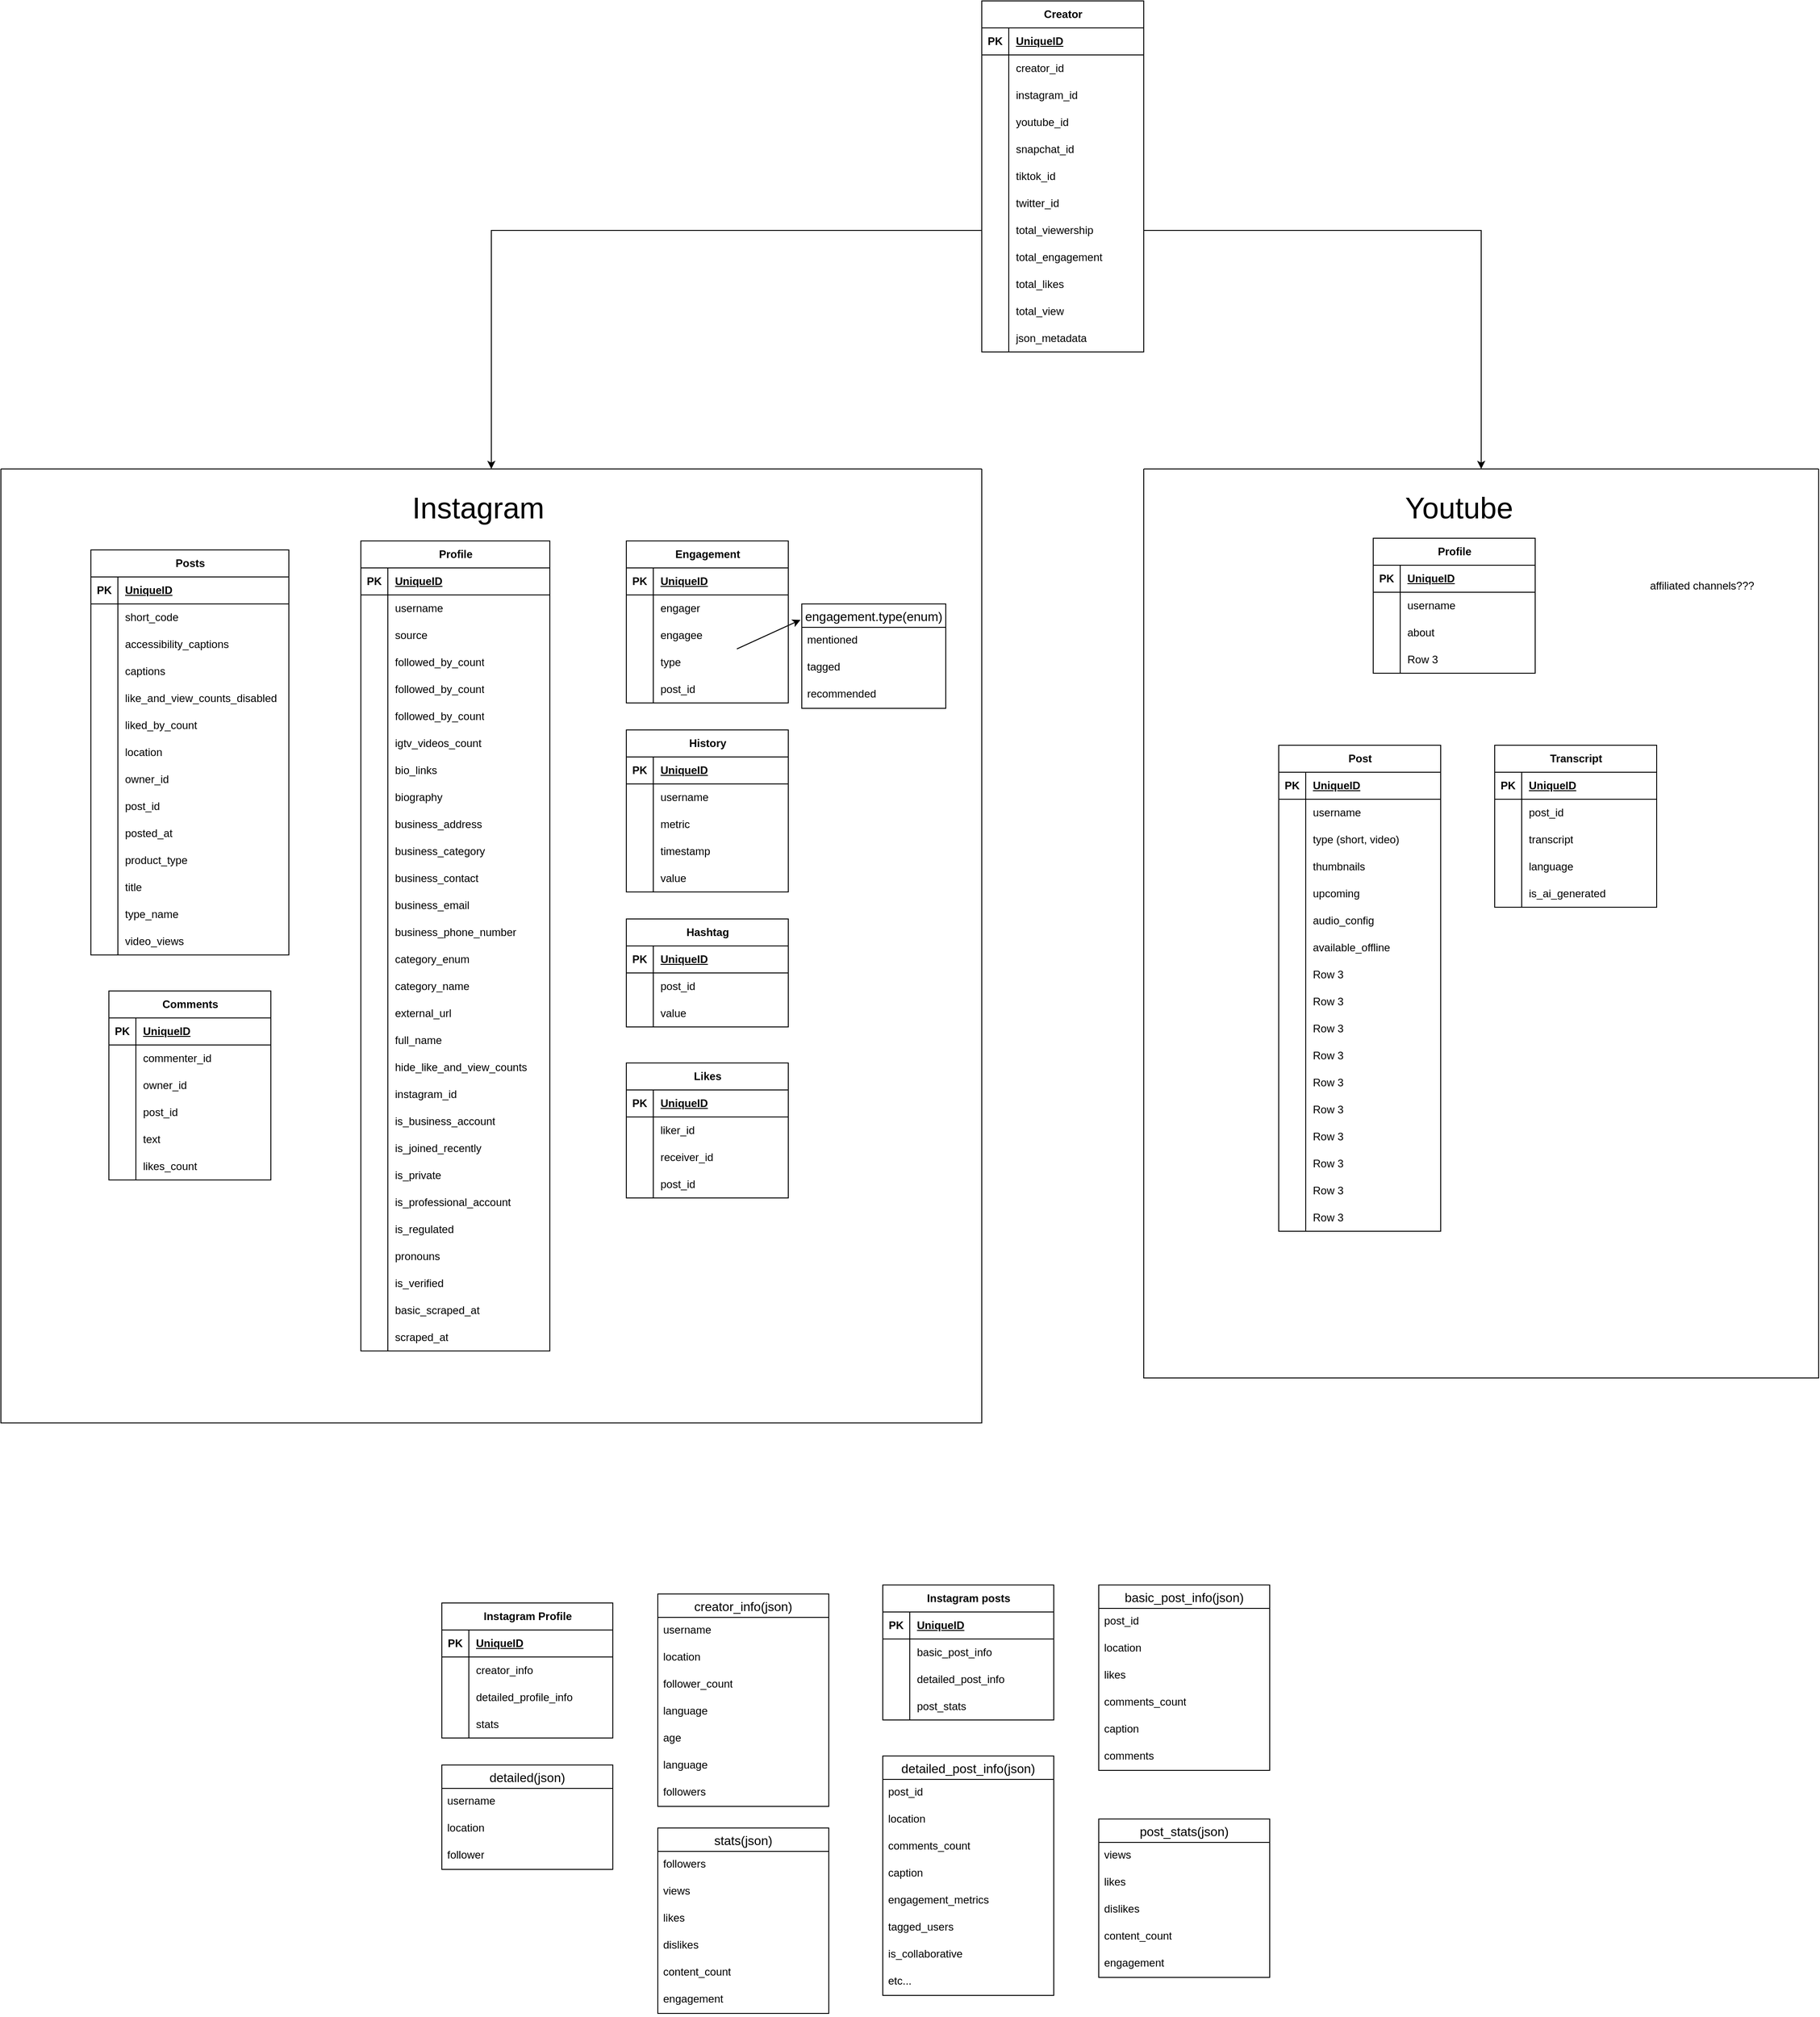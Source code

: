 <mxfile version="27.1.6">
  <diagram name="Page-1" id="KZXiVtzdlwR5QJpzaxb4">
    <mxGraphModel dx="1898" dy="1748" grid="1" gridSize="10" guides="1" tooltips="1" connect="1" arrows="1" fold="1" page="1" pageScale="1" pageWidth="850" pageHeight="1100" math="0" shadow="0">
      <root>
        <mxCell id="0" />
        <mxCell id="1" parent="0" />
        <mxCell id="YRPc1s69JY9R6MR7sbfL-2" value="Creator" style="shape=table;startSize=30;container=1;collapsible=1;childLayout=tableLayout;fixedRows=1;rowLines=0;fontStyle=1;align=center;resizeLast=1;html=1;" vertex="1" parent="1">
          <mxGeometry x="730" y="-320" width="180" height="390" as="geometry" />
        </mxCell>
        <mxCell id="YRPc1s69JY9R6MR7sbfL-3" value="" style="shape=tableRow;horizontal=0;startSize=0;swimlaneHead=0;swimlaneBody=0;fillColor=none;collapsible=0;dropTarget=0;points=[[0,0.5],[1,0.5]];portConstraint=eastwest;top=0;left=0;right=0;bottom=1;" vertex="1" parent="YRPc1s69JY9R6MR7sbfL-2">
          <mxGeometry y="30" width="180" height="30" as="geometry" />
        </mxCell>
        <mxCell id="YRPc1s69JY9R6MR7sbfL-4" value="PK" style="shape=partialRectangle;connectable=0;fillColor=none;top=0;left=0;bottom=0;right=0;fontStyle=1;overflow=hidden;whiteSpace=wrap;html=1;" vertex="1" parent="YRPc1s69JY9R6MR7sbfL-3">
          <mxGeometry width="30" height="30" as="geometry">
            <mxRectangle width="30" height="30" as="alternateBounds" />
          </mxGeometry>
        </mxCell>
        <mxCell id="YRPc1s69JY9R6MR7sbfL-5" value="UniqueID" style="shape=partialRectangle;connectable=0;fillColor=none;top=0;left=0;bottom=0;right=0;align=left;spacingLeft=6;fontStyle=5;overflow=hidden;whiteSpace=wrap;html=1;" vertex="1" parent="YRPc1s69JY9R6MR7sbfL-3">
          <mxGeometry x="30" width="150" height="30" as="geometry">
            <mxRectangle width="150" height="30" as="alternateBounds" />
          </mxGeometry>
        </mxCell>
        <mxCell id="YRPc1s69JY9R6MR7sbfL-6" value="" style="shape=tableRow;horizontal=0;startSize=0;swimlaneHead=0;swimlaneBody=0;fillColor=none;collapsible=0;dropTarget=0;points=[[0,0.5],[1,0.5]];portConstraint=eastwest;top=0;left=0;right=0;bottom=0;" vertex="1" parent="YRPc1s69JY9R6MR7sbfL-2">
          <mxGeometry y="60" width="180" height="30" as="geometry" />
        </mxCell>
        <mxCell id="YRPc1s69JY9R6MR7sbfL-7" value="" style="shape=partialRectangle;connectable=0;fillColor=none;top=0;left=0;bottom=0;right=0;editable=1;overflow=hidden;whiteSpace=wrap;html=1;" vertex="1" parent="YRPc1s69JY9R6MR7sbfL-6">
          <mxGeometry width="30" height="30" as="geometry">
            <mxRectangle width="30" height="30" as="alternateBounds" />
          </mxGeometry>
        </mxCell>
        <mxCell id="YRPc1s69JY9R6MR7sbfL-8" value="creator_id" style="shape=partialRectangle;connectable=0;fillColor=none;top=0;left=0;bottom=0;right=0;align=left;spacingLeft=6;overflow=hidden;whiteSpace=wrap;html=1;" vertex="1" parent="YRPc1s69JY9R6MR7sbfL-6">
          <mxGeometry x="30" width="150" height="30" as="geometry">
            <mxRectangle width="150" height="30" as="alternateBounds" />
          </mxGeometry>
        </mxCell>
        <mxCell id="YRPc1s69JY9R6MR7sbfL-9" value="" style="shape=tableRow;horizontal=0;startSize=0;swimlaneHead=0;swimlaneBody=0;fillColor=none;collapsible=0;dropTarget=0;points=[[0,0.5],[1,0.5]];portConstraint=eastwest;top=0;left=0;right=0;bottom=0;" vertex="1" parent="YRPc1s69JY9R6MR7sbfL-2">
          <mxGeometry y="90" width="180" height="30" as="geometry" />
        </mxCell>
        <mxCell id="YRPc1s69JY9R6MR7sbfL-10" value="" style="shape=partialRectangle;connectable=0;fillColor=none;top=0;left=0;bottom=0;right=0;editable=1;overflow=hidden;whiteSpace=wrap;html=1;" vertex="1" parent="YRPc1s69JY9R6MR7sbfL-9">
          <mxGeometry width="30" height="30" as="geometry">
            <mxRectangle width="30" height="30" as="alternateBounds" />
          </mxGeometry>
        </mxCell>
        <mxCell id="YRPc1s69JY9R6MR7sbfL-11" value="instagram_id" style="shape=partialRectangle;connectable=0;fillColor=none;top=0;left=0;bottom=0;right=0;align=left;spacingLeft=6;overflow=hidden;whiteSpace=wrap;html=1;" vertex="1" parent="YRPc1s69JY9R6MR7sbfL-9">
          <mxGeometry x="30" width="150" height="30" as="geometry">
            <mxRectangle width="150" height="30" as="alternateBounds" />
          </mxGeometry>
        </mxCell>
        <mxCell id="YRPc1s69JY9R6MR7sbfL-12" value="" style="shape=tableRow;horizontal=0;startSize=0;swimlaneHead=0;swimlaneBody=0;fillColor=none;collapsible=0;dropTarget=0;points=[[0,0.5],[1,0.5]];portConstraint=eastwest;top=0;left=0;right=0;bottom=0;" vertex="1" parent="YRPc1s69JY9R6MR7sbfL-2">
          <mxGeometry y="120" width="180" height="30" as="geometry" />
        </mxCell>
        <mxCell id="YRPc1s69JY9R6MR7sbfL-13" value="" style="shape=partialRectangle;connectable=0;fillColor=none;top=0;left=0;bottom=0;right=0;editable=1;overflow=hidden;whiteSpace=wrap;html=1;" vertex="1" parent="YRPc1s69JY9R6MR7sbfL-12">
          <mxGeometry width="30" height="30" as="geometry">
            <mxRectangle width="30" height="30" as="alternateBounds" />
          </mxGeometry>
        </mxCell>
        <mxCell id="YRPc1s69JY9R6MR7sbfL-14" value="youtube_id" style="shape=partialRectangle;connectable=0;fillColor=none;top=0;left=0;bottom=0;right=0;align=left;spacingLeft=6;overflow=hidden;whiteSpace=wrap;html=1;" vertex="1" parent="YRPc1s69JY9R6MR7sbfL-12">
          <mxGeometry x="30" width="150" height="30" as="geometry">
            <mxRectangle width="150" height="30" as="alternateBounds" />
          </mxGeometry>
        </mxCell>
        <mxCell id="YRPc1s69JY9R6MR7sbfL-436" value="" style="shape=tableRow;horizontal=0;startSize=0;swimlaneHead=0;swimlaneBody=0;fillColor=none;collapsible=0;dropTarget=0;points=[[0,0.5],[1,0.5]];portConstraint=eastwest;top=0;left=0;right=0;bottom=0;" vertex="1" parent="YRPc1s69JY9R6MR7sbfL-2">
          <mxGeometry y="150" width="180" height="30" as="geometry" />
        </mxCell>
        <mxCell id="YRPc1s69JY9R6MR7sbfL-437" value="" style="shape=partialRectangle;connectable=0;fillColor=none;top=0;left=0;bottom=0;right=0;editable=1;overflow=hidden;whiteSpace=wrap;html=1;" vertex="1" parent="YRPc1s69JY9R6MR7sbfL-436">
          <mxGeometry width="30" height="30" as="geometry">
            <mxRectangle width="30" height="30" as="alternateBounds" />
          </mxGeometry>
        </mxCell>
        <mxCell id="YRPc1s69JY9R6MR7sbfL-438" value="snapchat_id" style="shape=partialRectangle;connectable=0;fillColor=none;top=0;left=0;bottom=0;right=0;align=left;spacingLeft=6;overflow=hidden;whiteSpace=wrap;html=1;" vertex="1" parent="YRPc1s69JY9R6MR7sbfL-436">
          <mxGeometry x="30" width="150" height="30" as="geometry">
            <mxRectangle width="150" height="30" as="alternateBounds" />
          </mxGeometry>
        </mxCell>
        <mxCell id="YRPc1s69JY9R6MR7sbfL-439" value="" style="shape=tableRow;horizontal=0;startSize=0;swimlaneHead=0;swimlaneBody=0;fillColor=none;collapsible=0;dropTarget=0;points=[[0,0.5],[1,0.5]];portConstraint=eastwest;top=0;left=0;right=0;bottom=0;" vertex="1" parent="YRPc1s69JY9R6MR7sbfL-2">
          <mxGeometry y="180" width="180" height="30" as="geometry" />
        </mxCell>
        <mxCell id="YRPc1s69JY9R6MR7sbfL-440" value="" style="shape=partialRectangle;connectable=0;fillColor=none;top=0;left=0;bottom=0;right=0;editable=1;overflow=hidden;whiteSpace=wrap;html=1;" vertex="1" parent="YRPc1s69JY9R6MR7sbfL-439">
          <mxGeometry width="30" height="30" as="geometry">
            <mxRectangle width="30" height="30" as="alternateBounds" />
          </mxGeometry>
        </mxCell>
        <mxCell id="YRPc1s69JY9R6MR7sbfL-441" value="tiktok_id" style="shape=partialRectangle;connectable=0;fillColor=none;top=0;left=0;bottom=0;right=0;align=left;spacingLeft=6;overflow=hidden;whiteSpace=wrap;html=1;" vertex="1" parent="YRPc1s69JY9R6MR7sbfL-439">
          <mxGeometry x="30" width="150" height="30" as="geometry">
            <mxRectangle width="150" height="30" as="alternateBounds" />
          </mxGeometry>
        </mxCell>
        <mxCell id="YRPc1s69JY9R6MR7sbfL-442" value="" style="shape=tableRow;horizontal=0;startSize=0;swimlaneHead=0;swimlaneBody=0;fillColor=none;collapsible=0;dropTarget=0;points=[[0,0.5],[1,0.5]];portConstraint=eastwest;top=0;left=0;right=0;bottom=0;" vertex="1" parent="YRPc1s69JY9R6MR7sbfL-2">
          <mxGeometry y="210" width="180" height="30" as="geometry" />
        </mxCell>
        <mxCell id="YRPc1s69JY9R6MR7sbfL-443" value="" style="shape=partialRectangle;connectable=0;fillColor=none;top=0;left=0;bottom=0;right=0;editable=1;overflow=hidden;whiteSpace=wrap;html=1;" vertex="1" parent="YRPc1s69JY9R6MR7sbfL-442">
          <mxGeometry width="30" height="30" as="geometry">
            <mxRectangle width="30" height="30" as="alternateBounds" />
          </mxGeometry>
        </mxCell>
        <mxCell id="YRPc1s69JY9R6MR7sbfL-444" value="twitter_id" style="shape=partialRectangle;connectable=0;fillColor=none;top=0;left=0;bottom=0;right=0;align=left;spacingLeft=6;overflow=hidden;whiteSpace=wrap;html=1;" vertex="1" parent="YRPc1s69JY9R6MR7sbfL-442">
          <mxGeometry x="30" width="150" height="30" as="geometry">
            <mxRectangle width="150" height="30" as="alternateBounds" />
          </mxGeometry>
        </mxCell>
        <mxCell id="YRPc1s69JY9R6MR7sbfL-445" value="" style="shape=tableRow;horizontal=0;startSize=0;swimlaneHead=0;swimlaneBody=0;fillColor=none;collapsible=0;dropTarget=0;points=[[0,0.5],[1,0.5]];portConstraint=eastwest;top=0;left=0;right=0;bottom=0;" vertex="1" parent="YRPc1s69JY9R6MR7sbfL-2">
          <mxGeometry y="240" width="180" height="30" as="geometry" />
        </mxCell>
        <mxCell id="YRPc1s69JY9R6MR7sbfL-446" value="" style="shape=partialRectangle;connectable=0;fillColor=none;top=0;left=0;bottom=0;right=0;editable=1;overflow=hidden;whiteSpace=wrap;html=1;" vertex="1" parent="YRPc1s69JY9R6MR7sbfL-445">
          <mxGeometry width="30" height="30" as="geometry">
            <mxRectangle width="30" height="30" as="alternateBounds" />
          </mxGeometry>
        </mxCell>
        <mxCell id="YRPc1s69JY9R6MR7sbfL-447" value="total_viewership" style="shape=partialRectangle;connectable=0;fillColor=none;top=0;left=0;bottom=0;right=0;align=left;spacingLeft=6;overflow=hidden;whiteSpace=wrap;html=1;" vertex="1" parent="YRPc1s69JY9R6MR7sbfL-445">
          <mxGeometry x="30" width="150" height="30" as="geometry">
            <mxRectangle width="150" height="30" as="alternateBounds" />
          </mxGeometry>
        </mxCell>
        <mxCell id="YRPc1s69JY9R6MR7sbfL-754" value="" style="shape=tableRow;horizontal=0;startSize=0;swimlaneHead=0;swimlaneBody=0;fillColor=none;collapsible=0;dropTarget=0;points=[[0,0.5],[1,0.5]];portConstraint=eastwest;top=0;left=0;right=0;bottom=0;" vertex="1" parent="YRPc1s69JY9R6MR7sbfL-2">
          <mxGeometry y="270" width="180" height="30" as="geometry" />
        </mxCell>
        <mxCell id="YRPc1s69JY9R6MR7sbfL-755" value="" style="shape=partialRectangle;connectable=0;fillColor=none;top=0;left=0;bottom=0;right=0;editable=1;overflow=hidden;whiteSpace=wrap;html=1;" vertex="1" parent="YRPc1s69JY9R6MR7sbfL-754">
          <mxGeometry width="30" height="30" as="geometry">
            <mxRectangle width="30" height="30" as="alternateBounds" />
          </mxGeometry>
        </mxCell>
        <mxCell id="YRPc1s69JY9R6MR7sbfL-756" value="total_engagement" style="shape=partialRectangle;connectable=0;fillColor=none;top=0;left=0;bottom=0;right=0;align=left;spacingLeft=6;overflow=hidden;whiteSpace=wrap;html=1;" vertex="1" parent="YRPc1s69JY9R6MR7sbfL-754">
          <mxGeometry x="30" width="150" height="30" as="geometry">
            <mxRectangle width="150" height="30" as="alternateBounds" />
          </mxGeometry>
        </mxCell>
        <mxCell id="YRPc1s69JY9R6MR7sbfL-757" value="" style="shape=tableRow;horizontal=0;startSize=0;swimlaneHead=0;swimlaneBody=0;fillColor=none;collapsible=0;dropTarget=0;points=[[0,0.5],[1,0.5]];portConstraint=eastwest;top=0;left=0;right=0;bottom=0;" vertex="1" parent="YRPc1s69JY9R6MR7sbfL-2">
          <mxGeometry y="300" width="180" height="30" as="geometry" />
        </mxCell>
        <mxCell id="YRPc1s69JY9R6MR7sbfL-758" value="" style="shape=partialRectangle;connectable=0;fillColor=none;top=0;left=0;bottom=0;right=0;editable=1;overflow=hidden;whiteSpace=wrap;html=1;" vertex="1" parent="YRPc1s69JY9R6MR7sbfL-757">
          <mxGeometry width="30" height="30" as="geometry">
            <mxRectangle width="30" height="30" as="alternateBounds" />
          </mxGeometry>
        </mxCell>
        <mxCell id="YRPc1s69JY9R6MR7sbfL-759" value="total_likes" style="shape=partialRectangle;connectable=0;fillColor=none;top=0;left=0;bottom=0;right=0;align=left;spacingLeft=6;overflow=hidden;whiteSpace=wrap;html=1;" vertex="1" parent="YRPc1s69JY9R6MR7sbfL-757">
          <mxGeometry x="30" width="150" height="30" as="geometry">
            <mxRectangle width="150" height="30" as="alternateBounds" />
          </mxGeometry>
        </mxCell>
        <mxCell id="YRPc1s69JY9R6MR7sbfL-760" value="" style="shape=tableRow;horizontal=0;startSize=0;swimlaneHead=0;swimlaneBody=0;fillColor=none;collapsible=0;dropTarget=0;points=[[0,0.5],[1,0.5]];portConstraint=eastwest;top=0;left=0;right=0;bottom=0;" vertex="1" parent="YRPc1s69JY9R6MR7sbfL-2">
          <mxGeometry y="330" width="180" height="30" as="geometry" />
        </mxCell>
        <mxCell id="YRPc1s69JY9R6MR7sbfL-761" value="" style="shape=partialRectangle;connectable=0;fillColor=none;top=0;left=0;bottom=0;right=0;editable=1;overflow=hidden;whiteSpace=wrap;html=1;" vertex="1" parent="YRPc1s69JY9R6MR7sbfL-760">
          <mxGeometry width="30" height="30" as="geometry">
            <mxRectangle width="30" height="30" as="alternateBounds" />
          </mxGeometry>
        </mxCell>
        <mxCell id="YRPc1s69JY9R6MR7sbfL-762" value="total_view" style="shape=partialRectangle;connectable=0;fillColor=none;top=0;left=0;bottom=0;right=0;align=left;spacingLeft=6;overflow=hidden;whiteSpace=wrap;html=1;" vertex="1" parent="YRPc1s69JY9R6MR7sbfL-760">
          <mxGeometry x="30" width="150" height="30" as="geometry">
            <mxRectangle width="150" height="30" as="alternateBounds" />
          </mxGeometry>
        </mxCell>
        <mxCell id="YRPc1s69JY9R6MR7sbfL-767" value="" style="shape=tableRow;horizontal=0;startSize=0;swimlaneHead=0;swimlaneBody=0;fillColor=none;collapsible=0;dropTarget=0;points=[[0,0.5],[1,0.5]];portConstraint=eastwest;top=0;left=0;right=0;bottom=0;" vertex="1" parent="YRPc1s69JY9R6MR7sbfL-2">
          <mxGeometry y="360" width="180" height="30" as="geometry" />
        </mxCell>
        <mxCell id="YRPc1s69JY9R6MR7sbfL-768" value="" style="shape=partialRectangle;connectable=0;fillColor=none;top=0;left=0;bottom=0;right=0;editable=1;overflow=hidden;whiteSpace=wrap;html=1;" vertex="1" parent="YRPc1s69JY9R6MR7sbfL-767">
          <mxGeometry width="30" height="30" as="geometry">
            <mxRectangle width="30" height="30" as="alternateBounds" />
          </mxGeometry>
        </mxCell>
        <mxCell id="YRPc1s69JY9R6MR7sbfL-769" value="json_metadata" style="shape=partialRectangle;connectable=0;fillColor=none;top=0;left=0;bottom=0;right=0;align=left;spacingLeft=6;overflow=hidden;whiteSpace=wrap;html=1;" vertex="1" parent="YRPc1s69JY9R6MR7sbfL-767">
          <mxGeometry x="30" width="150" height="30" as="geometry">
            <mxRectangle width="150" height="30" as="alternateBounds" />
          </mxGeometry>
        </mxCell>
        <mxCell id="YRPc1s69JY9R6MR7sbfL-28" value="Profile" style="shape=table;startSize=30;container=1;collapsible=1;childLayout=tableLayout;fixedRows=1;rowLines=0;fontStyle=1;align=center;resizeLast=1;html=1;" vertex="1" parent="1">
          <mxGeometry x="1165" y="277" width="180" height="150" as="geometry" />
        </mxCell>
        <mxCell id="YRPc1s69JY9R6MR7sbfL-29" value="" style="shape=tableRow;horizontal=0;startSize=0;swimlaneHead=0;swimlaneBody=0;fillColor=none;collapsible=0;dropTarget=0;points=[[0,0.5],[1,0.5]];portConstraint=eastwest;top=0;left=0;right=0;bottom=1;" vertex="1" parent="YRPc1s69JY9R6MR7sbfL-28">
          <mxGeometry y="30" width="180" height="30" as="geometry" />
        </mxCell>
        <mxCell id="YRPc1s69JY9R6MR7sbfL-30" value="PK" style="shape=partialRectangle;connectable=0;fillColor=none;top=0;left=0;bottom=0;right=0;fontStyle=1;overflow=hidden;whiteSpace=wrap;html=1;" vertex="1" parent="YRPc1s69JY9R6MR7sbfL-29">
          <mxGeometry width="30" height="30" as="geometry">
            <mxRectangle width="30" height="30" as="alternateBounds" />
          </mxGeometry>
        </mxCell>
        <mxCell id="YRPc1s69JY9R6MR7sbfL-31" value="UniqueID" style="shape=partialRectangle;connectable=0;fillColor=none;top=0;left=0;bottom=0;right=0;align=left;spacingLeft=6;fontStyle=5;overflow=hidden;whiteSpace=wrap;html=1;" vertex="1" parent="YRPc1s69JY9R6MR7sbfL-29">
          <mxGeometry x="30" width="150" height="30" as="geometry">
            <mxRectangle width="150" height="30" as="alternateBounds" />
          </mxGeometry>
        </mxCell>
        <mxCell id="YRPc1s69JY9R6MR7sbfL-32" value="" style="shape=tableRow;horizontal=0;startSize=0;swimlaneHead=0;swimlaneBody=0;fillColor=none;collapsible=0;dropTarget=0;points=[[0,0.5],[1,0.5]];portConstraint=eastwest;top=0;left=0;right=0;bottom=0;" vertex="1" parent="YRPc1s69JY9R6MR7sbfL-28">
          <mxGeometry y="60" width="180" height="30" as="geometry" />
        </mxCell>
        <mxCell id="YRPc1s69JY9R6MR7sbfL-33" value="" style="shape=partialRectangle;connectable=0;fillColor=none;top=0;left=0;bottom=0;right=0;editable=1;overflow=hidden;whiteSpace=wrap;html=1;" vertex="1" parent="YRPc1s69JY9R6MR7sbfL-32">
          <mxGeometry width="30" height="30" as="geometry">
            <mxRectangle width="30" height="30" as="alternateBounds" />
          </mxGeometry>
        </mxCell>
        <mxCell id="YRPc1s69JY9R6MR7sbfL-34" value="username" style="shape=partialRectangle;connectable=0;fillColor=none;top=0;left=0;bottom=0;right=0;align=left;spacingLeft=6;overflow=hidden;whiteSpace=wrap;html=1;" vertex="1" parent="YRPc1s69JY9R6MR7sbfL-32">
          <mxGeometry x="30" width="150" height="30" as="geometry">
            <mxRectangle width="150" height="30" as="alternateBounds" />
          </mxGeometry>
        </mxCell>
        <mxCell id="YRPc1s69JY9R6MR7sbfL-35" value="" style="shape=tableRow;horizontal=0;startSize=0;swimlaneHead=0;swimlaneBody=0;fillColor=none;collapsible=0;dropTarget=0;points=[[0,0.5],[1,0.5]];portConstraint=eastwest;top=0;left=0;right=0;bottom=0;" vertex="1" parent="YRPc1s69JY9R6MR7sbfL-28">
          <mxGeometry y="90" width="180" height="30" as="geometry" />
        </mxCell>
        <mxCell id="YRPc1s69JY9R6MR7sbfL-36" value="" style="shape=partialRectangle;connectable=0;fillColor=none;top=0;left=0;bottom=0;right=0;editable=1;overflow=hidden;whiteSpace=wrap;html=1;" vertex="1" parent="YRPc1s69JY9R6MR7sbfL-35">
          <mxGeometry width="30" height="30" as="geometry">
            <mxRectangle width="30" height="30" as="alternateBounds" />
          </mxGeometry>
        </mxCell>
        <mxCell id="YRPc1s69JY9R6MR7sbfL-37" value="about" style="shape=partialRectangle;connectable=0;fillColor=none;top=0;left=0;bottom=0;right=0;align=left;spacingLeft=6;overflow=hidden;whiteSpace=wrap;html=1;" vertex="1" parent="YRPc1s69JY9R6MR7sbfL-35">
          <mxGeometry x="30" width="150" height="30" as="geometry">
            <mxRectangle width="150" height="30" as="alternateBounds" />
          </mxGeometry>
        </mxCell>
        <mxCell id="YRPc1s69JY9R6MR7sbfL-38" value="" style="shape=tableRow;horizontal=0;startSize=0;swimlaneHead=0;swimlaneBody=0;fillColor=none;collapsible=0;dropTarget=0;points=[[0,0.5],[1,0.5]];portConstraint=eastwest;top=0;left=0;right=0;bottom=0;" vertex="1" parent="YRPc1s69JY9R6MR7sbfL-28">
          <mxGeometry y="120" width="180" height="30" as="geometry" />
        </mxCell>
        <mxCell id="YRPc1s69JY9R6MR7sbfL-39" value="" style="shape=partialRectangle;connectable=0;fillColor=none;top=0;left=0;bottom=0;right=0;editable=1;overflow=hidden;whiteSpace=wrap;html=1;" vertex="1" parent="YRPc1s69JY9R6MR7sbfL-38">
          <mxGeometry width="30" height="30" as="geometry">
            <mxRectangle width="30" height="30" as="alternateBounds" />
          </mxGeometry>
        </mxCell>
        <mxCell id="YRPc1s69JY9R6MR7sbfL-40" value="Row 3" style="shape=partialRectangle;connectable=0;fillColor=none;top=0;left=0;bottom=0;right=0;align=left;spacingLeft=6;overflow=hidden;whiteSpace=wrap;html=1;" vertex="1" parent="YRPc1s69JY9R6MR7sbfL-38">
          <mxGeometry x="30" width="150" height="30" as="geometry">
            <mxRectangle width="150" height="30" as="alternateBounds" />
          </mxGeometry>
        </mxCell>
        <mxCell id="YRPc1s69JY9R6MR7sbfL-366" value="" style="swimlane;startSize=0;" vertex="1" parent="1">
          <mxGeometry x="-360" y="200" width="1090" height="1060" as="geometry" />
        </mxCell>
        <mxCell id="YRPc1s69JY9R6MR7sbfL-80" value="Posts" style="shape=table;startSize=30;container=1;collapsible=1;childLayout=tableLayout;fixedRows=1;rowLines=0;fontStyle=1;align=center;resizeLast=1;html=1;" vertex="1" parent="YRPc1s69JY9R6MR7sbfL-366">
          <mxGeometry x="100" y="90" width="220" height="450" as="geometry" />
        </mxCell>
        <mxCell id="YRPc1s69JY9R6MR7sbfL-81" value="" style="shape=tableRow;horizontal=0;startSize=0;swimlaneHead=0;swimlaneBody=0;fillColor=none;collapsible=0;dropTarget=0;points=[[0,0.5],[1,0.5]];portConstraint=eastwest;top=0;left=0;right=0;bottom=1;" vertex="1" parent="YRPc1s69JY9R6MR7sbfL-80">
          <mxGeometry y="30" width="220" height="30" as="geometry" />
        </mxCell>
        <mxCell id="YRPc1s69JY9R6MR7sbfL-82" value="PK" style="shape=partialRectangle;connectable=0;fillColor=none;top=0;left=0;bottom=0;right=0;fontStyle=1;overflow=hidden;whiteSpace=wrap;html=1;" vertex="1" parent="YRPc1s69JY9R6MR7sbfL-81">
          <mxGeometry width="30" height="30" as="geometry">
            <mxRectangle width="30" height="30" as="alternateBounds" />
          </mxGeometry>
        </mxCell>
        <mxCell id="YRPc1s69JY9R6MR7sbfL-83" value="UniqueID" style="shape=partialRectangle;connectable=0;fillColor=none;top=0;left=0;bottom=0;right=0;align=left;spacingLeft=6;fontStyle=5;overflow=hidden;whiteSpace=wrap;html=1;" vertex="1" parent="YRPc1s69JY9R6MR7sbfL-81">
          <mxGeometry x="30" width="190" height="30" as="geometry">
            <mxRectangle width="190" height="30" as="alternateBounds" />
          </mxGeometry>
        </mxCell>
        <mxCell id="YRPc1s69JY9R6MR7sbfL-84" value="" style="shape=tableRow;horizontal=0;startSize=0;swimlaneHead=0;swimlaneBody=0;fillColor=none;collapsible=0;dropTarget=0;points=[[0,0.5],[1,0.5]];portConstraint=eastwest;top=0;left=0;right=0;bottom=0;" vertex="1" parent="YRPc1s69JY9R6MR7sbfL-80">
          <mxGeometry y="60" width="220" height="30" as="geometry" />
        </mxCell>
        <mxCell id="YRPc1s69JY9R6MR7sbfL-85" value="" style="shape=partialRectangle;connectable=0;fillColor=none;top=0;left=0;bottom=0;right=0;editable=1;overflow=hidden;whiteSpace=wrap;html=1;" vertex="1" parent="YRPc1s69JY9R6MR7sbfL-84">
          <mxGeometry width="30" height="30" as="geometry">
            <mxRectangle width="30" height="30" as="alternateBounds" />
          </mxGeometry>
        </mxCell>
        <mxCell id="YRPc1s69JY9R6MR7sbfL-86" value="short_code" style="shape=partialRectangle;connectable=0;fillColor=none;top=0;left=0;bottom=0;right=0;align=left;spacingLeft=6;overflow=hidden;whiteSpace=wrap;html=1;" vertex="1" parent="YRPc1s69JY9R6MR7sbfL-84">
          <mxGeometry x="30" width="190" height="30" as="geometry">
            <mxRectangle width="190" height="30" as="alternateBounds" />
          </mxGeometry>
        </mxCell>
        <mxCell id="YRPc1s69JY9R6MR7sbfL-87" value="" style="shape=tableRow;horizontal=0;startSize=0;swimlaneHead=0;swimlaneBody=0;fillColor=none;collapsible=0;dropTarget=0;points=[[0,0.5],[1,0.5]];portConstraint=eastwest;top=0;left=0;right=0;bottom=0;" vertex="1" parent="YRPc1s69JY9R6MR7sbfL-80">
          <mxGeometry y="90" width="220" height="30" as="geometry" />
        </mxCell>
        <mxCell id="YRPc1s69JY9R6MR7sbfL-88" value="" style="shape=partialRectangle;connectable=0;fillColor=none;top=0;left=0;bottom=0;right=0;editable=1;overflow=hidden;whiteSpace=wrap;html=1;" vertex="1" parent="YRPc1s69JY9R6MR7sbfL-87">
          <mxGeometry width="30" height="30" as="geometry">
            <mxRectangle width="30" height="30" as="alternateBounds" />
          </mxGeometry>
        </mxCell>
        <mxCell id="YRPc1s69JY9R6MR7sbfL-89" value="accessibility_captions" style="shape=partialRectangle;connectable=0;fillColor=none;top=0;left=0;bottom=0;right=0;align=left;spacingLeft=6;overflow=hidden;whiteSpace=wrap;html=1;" vertex="1" parent="YRPc1s69JY9R6MR7sbfL-87">
          <mxGeometry x="30" width="190" height="30" as="geometry">
            <mxRectangle width="190" height="30" as="alternateBounds" />
          </mxGeometry>
        </mxCell>
        <mxCell id="YRPc1s69JY9R6MR7sbfL-90" value="" style="shape=tableRow;horizontal=0;startSize=0;swimlaneHead=0;swimlaneBody=0;fillColor=none;collapsible=0;dropTarget=0;points=[[0,0.5],[1,0.5]];portConstraint=eastwest;top=0;left=0;right=0;bottom=0;" vertex="1" parent="YRPc1s69JY9R6MR7sbfL-80">
          <mxGeometry y="120" width="220" height="30" as="geometry" />
        </mxCell>
        <mxCell id="YRPc1s69JY9R6MR7sbfL-91" value="" style="shape=partialRectangle;connectable=0;fillColor=none;top=0;left=0;bottom=0;right=0;editable=1;overflow=hidden;whiteSpace=wrap;html=1;" vertex="1" parent="YRPc1s69JY9R6MR7sbfL-90">
          <mxGeometry width="30" height="30" as="geometry">
            <mxRectangle width="30" height="30" as="alternateBounds" />
          </mxGeometry>
        </mxCell>
        <mxCell id="YRPc1s69JY9R6MR7sbfL-92" value="captions" style="shape=partialRectangle;connectable=0;fillColor=none;top=0;left=0;bottom=0;right=0;align=left;spacingLeft=6;overflow=hidden;whiteSpace=wrap;html=1;" vertex="1" parent="YRPc1s69JY9R6MR7sbfL-90">
          <mxGeometry x="30" width="190" height="30" as="geometry">
            <mxRectangle width="190" height="30" as="alternateBounds" />
          </mxGeometry>
        </mxCell>
        <mxCell id="YRPc1s69JY9R6MR7sbfL-155" value="" style="shape=tableRow;horizontal=0;startSize=0;swimlaneHead=0;swimlaneBody=0;fillColor=none;collapsible=0;dropTarget=0;points=[[0,0.5],[1,0.5]];portConstraint=eastwest;top=0;left=0;right=0;bottom=0;" vertex="1" parent="YRPc1s69JY9R6MR7sbfL-80">
          <mxGeometry y="150" width="220" height="30" as="geometry" />
        </mxCell>
        <mxCell id="YRPc1s69JY9R6MR7sbfL-156" value="" style="shape=partialRectangle;connectable=0;fillColor=none;top=0;left=0;bottom=0;right=0;editable=1;overflow=hidden;whiteSpace=wrap;html=1;" vertex="1" parent="YRPc1s69JY9R6MR7sbfL-155">
          <mxGeometry width="30" height="30" as="geometry">
            <mxRectangle width="30" height="30" as="alternateBounds" />
          </mxGeometry>
        </mxCell>
        <mxCell id="YRPc1s69JY9R6MR7sbfL-157" value="like_and_view_counts_disabled" style="shape=partialRectangle;connectable=0;fillColor=none;top=0;left=0;bottom=0;right=0;align=left;spacingLeft=6;overflow=hidden;whiteSpace=wrap;html=1;" vertex="1" parent="YRPc1s69JY9R6MR7sbfL-155">
          <mxGeometry x="30" width="190" height="30" as="geometry">
            <mxRectangle width="190" height="30" as="alternateBounds" />
          </mxGeometry>
        </mxCell>
        <mxCell id="YRPc1s69JY9R6MR7sbfL-158" value="" style="shape=tableRow;horizontal=0;startSize=0;swimlaneHead=0;swimlaneBody=0;fillColor=none;collapsible=0;dropTarget=0;points=[[0,0.5],[1,0.5]];portConstraint=eastwest;top=0;left=0;right=0;bottom=0;" vertex="1" parent="YRPc1s69JY9R6MR7sbfL-80">
          <mxGeometry y="180" width="220" height="30" as="geometry" />
        </mxCell>
        <mxCell id="YRPc1s69JY9R6MR7sbfL-159" value="" style="shape=partialRectangle;connectable=0;fillColor=none;top=0;left=0;bottom=0;right=0;editable=1;overflow=hidden;whiteSpace=wrap;html=1;" vertex="1" parent="YRPc1s69JY9R6MR7sbfL-158">
          <mxGeometry width="30" height="30" as="geometry">
            <mxRectangle width="30" height="30" as="alternateBounds" />
          </mxGeometry>
        </mxCell>
        <mxCell id="YRPc1s69JY9R6MR7sbfL-160" value="liked_by_count" style="shape=partialRectangle;connectable=0;fillColor=none;top=0;left=0;bottom=0;right=0;align=left;spacingLeft=6;overflow=hidden;whiteSpace=wrap;html=1;" vertex="1" parent="YRPc1s69JY9R6MR7sbfL-158">
          <mxGeometry x="30" width="190" height="30" as="geometry">
            <mxRectangle width="190" height="30" as="alternateBounds" />
          </mxGeometry>
        </mxCell>
        <mxCell id="YRPc1s69JY9R6MR7sbfL-161" value="" style="shape=tableRow;horizontal=0;startSize=0;swimlaneHead=0;swimlaneBody=0;fillColor=none;collapsible=0;dropTarget=0;points=[[0,0.5],[1,0.5]];portConstraint=eastwest;top=0;left=0;right=0;bottom=0;" vertex="1" parent="YRPc1s69JY9R6MR7sbfL-80">
          <mxGeometry y="210" width="220" height="30" as="geometry" />
        </mxCell>
        <mxCell id="YRPc1s69JY9R6MR7sbfL-162" value="" style="shape=partialRectangle;connectable=0;fillColor=none;top=0;left=0;bottom=0;right=0;editable=1;overflow=hidden;whiteSpace=wrap;html=1;" vertex="1" parent="YRPc1s69JY9R6MR7sbfL-161">
          <mxGeometry width="30" height="30" as="geometry">
            <mxRectangle width="30" height="30" as="alternateBounds" />
          </mxGeometry>
        </mxCell>
        <mxCell id="YRPc1s69JY9R6MR7sbfL-163" value="location" style="shape=partialRectangle;connectable=0;fillColor=none;top=0;left=0;bottom=0;right=0;align=left;spacingLeft=6;overflow=hidden;whiteSpace=wrap;html=1;" vertex="1" parent="YRPc1s69JY9R6MR7sbfL-161">
          <mxGeometry x="30" width="190" height="30" as="geometry">
            <mxRectangle width="190" height="30" as="alternateBounds" />
          </mxGeometry>
        </mxCell>
        <mxCell id="YRPc1s69JY9R6MR7sbfL-164" value="" style="shape=tableRow;horizontal=0;startSize=0;swimlaneHead=0;swimlaneBody=0;fillColor=none;collapsible=0;dropTarget=0;points=[[0,0.5],[1,0.5]];portConstraint=eastwest;top=0;left=0;right=0;bottom=0;" vertex="1" parent="YRPc1s69JY9R6MR7sbfL-80">
          <mxGeometry y="240" width="220" height="30" as="geometry" />
        </mxCell>
        <mxCell id="YRPc1s69JY9R6MR7sbfL-165" value="" style="shape=partialRectangle;connectable=0;fillColor=none;top=0;left=0;bottom=0;right=0;editable=1;overflow=hidden;whiteSpace=wrap;html=1;" vertex="1" parent="YRPc1s69JY9R6MR7sbfL-164">
          <mxGeometry width="30" height="30" as="geometry">
            <mxRectangle width="30" height="30" as="alternateBounds" />
          </mxGeometry>
        </mxCell>
        <mxCell id="YRPc1s69JY9R6MR7sbfL-166" value="owner_id" style="shape=partialRectangle;connectable=0;fillColor=none;top=0;left=0;bottom=0;right=0;align=left;spacingLeft=6;overflow=hidden;whiteSpace=wrap;html=1;" vertex="1" parent="YRPc1s69JY9R6MR7sbfL-164">
          <mxGeometry x="30" width="190" height="30" as="geometry">
            <mxRectangle width="190" height="30" as="alternateBounds" />
          </mxGeometry>
        </mxCell>
        <mxCell id="YRPc1s69JY9R6MR7sbfL-167" value="" style="shape=tableRow;horizontal=0;startSize=0;swimlaneHead=0;swimlaneBody=0;fillColor=none;collapsible=0;dropTarget=0;points=[[0,0.5],[1,0.5]];portConstraint=eastwest;top=0;left=0;right=0;bottom=0;" vertex="1" parent="YRPc1s69JY9R6MR7sbfL-80">
          <mxGeometry y="270" width="220" height="30" as="geometry" />
        </mxCell>
        <mxCell id="YRPc1s69JY9R6MR7sbfL-168" value="" style="shape=partialRectangle;connectable=0;fillColor=none;top=0;left=0;bottom=0;right=0;editable=1;overflow=hidden;whiteSpace=wrap;html=1;" vertex="1" parent="YRPc1s69JY9R6MR7sbfL-167">
          <mxGeometry width="30" height="30" as="geometry">
            <mxRectangle width="30" height="30" as="alternateBounds" />
          </mxGeometry>
        </mxCell>
        <mxCell id="YRPc1s69JY9R6MR7sbfL-169" value="post_id" style="shape=partialRectangle;connectable=0;fillColor=none;top=0;left=0;bottom=0;right=0;align=left;spacingLeft=6;overflow=hidden;whiteSpace=wrap;html=1;" vertex="1" parent="YRPc1s69JY9R6MR7sbfL-167">
          <mxGeometry x="30" width="190" height="30" as="geometry">
            <mxRectangle width="190" height="30" as="alternateBounds" />
          </mxGeometry>
        </mxCell>
        <mxCell id="YRPc1s69JY9R6MR7sbfL-170" value="" style="shape=tableRow;horizontal=0;startSize=0;swimlaneHead=0;swimlaneBody=0;fillColor=none;collapsible=0;dropTarget=0;points=[[0,0.5],[1,0.5]];portConstraint=eastwest;top=0;left=0;right=0;bottom=0;" vertex="1" parent="YRPc1s69JY9R6MR7sbfL-80">
          <mxGeometry y="300" width="220" height="30" as="geometry" />
        </mxCell>
        <mxCell id="YRPc1s69JY9R6MR7sbfL-171" value="" style="shape=partialRectangle;connectable=0;fillColor=none;top=0;left=0;bottom=0;right=0;editable=1;overflow=hidden;whiteSpace=wrap;html=1;" vertex="1" parent="YRPc1s69JY9R6MR7sbfL-170">
          <mxGeometry width="30" height="30" as="geometry">
            <mxRectangle width="30" height="30" as="alternateBounds" />
          </mxGeometry>
        </mxCell>
        <mxCell id="YRPc1s69JY9R6MR7sbfL-172" value="posted_at" style="shape=partialRectangle;connectable=0;fillColor=none;top=0;left=0;bottom=0;right=0;align=left;spacingLeft=6;overflow=hidden;whiteSpace=wrap;html=1;" vertex="1" parent="YRPc1s69JY9R6MR7sbfL-170">
          <mxGeometry x="30" width="190" height="30" as="geometry">
            <mxRectangle width="190" height="30" as="alternateBounds" />
          </mxGeometry>
        </mxCell>
        <mxCell id="YRPc1s69JY9R6MR7sbfL-173" value="" style="shape=tableRow;horizontal=0;startSize=0;swimlaneHead=0;swimlaneBody=0;fillColor=none;collapsible=0;dropTarget=0;points=[[0,0.5],[1,0.5]];portConstraint=eastwest;top=0;left=0;right=0;bottom=0;" vertex="1" parent="YRPc1s69JY9R6MR7sbfL-80">
          <mxGeometry y="330" width="220" height="30" as="geometry" />
        </mxCell>
        <mxCell id="YRPc1s69JY9R6MR7sbfL-174" value="" style="shape=partialRectangle;connectable=0;fillColor=none;top=0;left=0;bottom=0;right=0;editable=1;overflow=hidden;whiteSpace=wrap;html=1;" vertex="1" parent="YRPc1s69JY9R6MR7sbfL-173">
          <mxGeometry width="30" height="30" as="geometry">
            <mxRectangle width="30" height="30" as="alternateBounds" />
          </mxGeometry>
        </mxCell>
        <mxCell id="YRPc1s69JY9R6MR7sbfL-175" value="product_type" style="shape=partialRectangle;connectable=0;fillColor=none;top=0;left=0;bottom=0;right=0;align=left;spacingLeft=6;overflow=hidden;whiteSpace=wrap;html=1;" vertex="1" parent="YRPc1s69JY9R6MR7sbfL-173">
          <mxGeometry x="30" width="190" height="30" as="geometry">
            <mxRectangle width="190" height="30" as="alternateBounds" />
          </mxGeometry>
        </mxCell>
        <mxCell id="YRPc1s69JY9R6MR7sbfL-176" value="" style="shape=tableRow;horizontal=0;startSize=0;swimlaneHead=0;swimlaneBody=0;fillColor=none;collapsible=0;dropTarget=0;points=[[0,0.5],[1,0.5]];portConstraint=eastwest;top=0;left=0;right=0;bottom=0;" vertex="1" parent="YRPc1s69JY9R6MR7sbfL-80">
          <mxGeometry y="360" width="220" height="30" as="geometry" />
        </mxCell>
        <mxCell id="YRPc1s69JY9R6MR7sbfL-177" value="" style="shape=partialRectangle;connectable=0;fillColor=none;top=0;left=0;bottom=0;right=0;editable=1;overflow=hidden;whiteSpace=wrap;html=1;" vertex="1" parent="YRPc1s69JY9R6MR7sbfL-176">
          <mxGeometry width="30" height="30" as="geometry">
            <mxRectangle width="30" height="30" as="alternateBounds" />
          </mxGeometry>
        </mxCell>
        <mxCell id="YRPc1s69JY9R6MR7sbfL-178" value="title" style="shape=partialRectangle;connectable=0;fillColor=none;top=0;left=0;bottom=0;right=0;align=left;spacingLeft=6;overflow=hidden;whiteSpace=wrap;html=1;" vertex="1" parent="YRPc1s69JY9R6MR7sbfL-176">
          <mxGeometry x="30" width="190" height="30" as="geometry">
            <mxRectangle width="190" height="30" as="alternateBounds" />
          </mxGeometry>
        </mxCell>
        <mxCell id="YRPc1s69JY9R6MR7sbfL-179" value="" style="shape=tableRow;horizontal=0;startSize=0;swimlaneHead=0;swimlaneBody=0;fillColor=none;collapsible=0;dropTarget=0;points=[[0,0.5],[1,0.5]];portConstraint=eastwest;top=0;left=0;right=0;bottom=0;" vertex="1" parent="YRPc1s69JY9R6MR7sbfL-80">
          <mxGeometry y="390" width="220" height="30" as="geometry" />
        </mxCell>
        <mxCell id="YRPc1s69JY9R6MR7sbfL-180" value="" style="shape=partialRectangle;connectable=0;fillColor=none;top=0;left=0;bottom=0;right=0;editable=1;overflow=hidden;whiteSpace=wrap;html=1;" vertex="1" parent="YRPc1s69JY9R6MR7sbfL-179">
          <mxGeometry width="30" height="30" as="geometry">
            <mxRectangle width="30" height="30" as="alternateBounds" />
          </mxGeometry>
        </mxCell>
        <mxCell id="YRPc1s69JY9R6MR7sbfL-181" value="type_name" style="shape=partialRectangle;connectable=0;fillColor=none;top=0;left=0;bottom=0;right=0;align=left;spacingLeft=6;overflow=hidden;whiteSpace=wrap;html=1;" vertex="1" parent="YRPc1s69JY9R6MR7sbfL-179">
          <mxGeometry x="30" width="190" height="30" as="geometry">
            <mxRectangle width="190" height="30" as="alternateBounds" />
          </mxGeometry>
        </mxCell>
        <mxCell id="YRPc1s69JY9R6MR7sbfL-182" value="" style="shape=tableRow;horizontal=0;startSize=0;swimlaneHead=0;swimlaneBody=0;fillColor=none;collapsible=0;dropTarget=0;points=[[0,0.5],[1,0.5]];portConstraint=eastwest;top=0;left=0;right=0;bottom=0;" vertex="1" parent="YRPc1s69JY9R6MR7sbfL-80">
          <mxGeometry y="420" width="220" height="30" as="geometry" />
        </mxCell>
        <mxCell id="YRPc1s69JY9R6MR7sbfL-183" value="" style="shape=partialRectangle;connectable=0;fillColor=none;top=0;left=0;bottom=0;right=0;editable=1;overflow=hidden;whiteSpace=wrap;html=1;" vertex="1" parent="YRPc1s69JY9R6MR7sbfL-182">
          <mxGeometry width="30" height="30" as="geometry">
            <mxRectangle width="30" height="30" as="alternateBounds" />
          </mxGeometry>
        </mxCell>
        <mxCell id="YRPc1s69JY9R6MR7sbfL-184" value="video_views" style="shape=partialRectangle;connectable=0;fillColor=none;top=0;left=0;bottom=0;right=0;align=left;spacingLeft=6;overflow=hidden;whiteSpace=wrap;html=1;" vertex="1" parent="YRPc1s69JY9R6MR7sbfL-182">
          <mxGeometry x="30" width="190" height="30" as="geometry">
            <mxRectangle width="190" height="30" as="alternateBounds" />
          </mxGeometry>
        </mxCell>
        <mxCell id="YRPc1s69JY9R6MR7sbfL-15" value="Profile" style="shape=table;startSize=30;container=1;collapsible=1;childLayout=tableLayout;fixedRows=1;rowLines=0;fontStyle=1;align=center;resizeLast=1;html=1;" vertex="1" parent="YRPc1s69JY9R6MR7sbfL-366">
          <mxGeometry x="400" y="80" width="210.0" height="900" as="geometry" />
        </mxCell>
        <mxCell id="YRPc1s69JY9R6MR7sbfL-16" value="" style="shape=tableRow;horizontal=0;startSize=0;swimlaneHead=0;swimlaneBody=0;fillColor=none;collapsible=0;dropTarget=0;points=[[0,0.5],[1,0.5]];portConstraint=eastwest;top=0;left=0;right=0;bottom=1;" vertex="1" parent="YRPc1s69JY9R6MR7sbfL-15">
          <mxGeometry y="30" width="210.0" height="30" as="geometry" />
        </mxCell>
        <mxCell id="YRPc1s69JY9R6MR7sbfL-17" value="PK" style="shape=partialRectangle;connectable=0;fillColor=none;top=0;left=0;bottom=0;right=0;fontStyle=1;overflow=hidden;whiteSpace=wrap;html=1;" vertex="1" parent="YRPc1s69JY9R6MR7sbfL-16">
          <mxGeometry width="30" height="30" as="geometry">
            <mxRectangle width="30" height="30" as="alternateBounds" />
          </mxGeometry>
        </mxCell>
        <mxCell id="YRPc1s69JY9R6MR7sbfL-18" value="UniqueID" style="shape=partialRectangle;connectable=0;fillColor=none;top=0;left=0;bottom=0;right=0;align=left;spacingLeft=6;fontStyle=5;overflow=hidden;whiteSpace=wrap;html=1;" vertex="1" parent="YRPc1s69JY9R6MR7sbfL-16">
          <mxGeometry x="30" width="180.0" height="30" as="geometry">
            <mxRectangle width="180.0" height="30" as="alternateBounds" />
          </mxGeometry>
        </mxCell>
        <mxCell id="YRPc1s69JY9R6MR7sbfL-19" value="" style="shape=tableRow;horizontal=0;startSize=0;swimlaneHead=0;swimlaneBody=0;fillColor=none;collapsible=0;dropTarget=0;points=[[0,0.5],[1,0.5]];portConstraint=eastwest;top=0;left=0;right=0;bottom=0;" vertex="1" parent="YRPc1s69JY9R6MR7sbfL-15">
          <mxGeometry y="60" width="210.0" height="30" as="geometry" />
        </mxCell>
        <mxCell id="YRPc1s69JY9R6MR7sbfL-20" value="" style="shape=partialRectangle;connectable=0;fillColor=none;top=0;left=0;bottom=0;right=0;editable=1;overflow=hidden;whiteSpace=wrap;html=1;" vertex="1" parent="YRPc1s69JY9R6MR7sbfL-19">
          <mxGeometry width="30" height="30" as="geometry">
            <mxRectangle width="30" height="30" as="alternateBounds" />
          </mxGeometry>
        </mxCell>
        <mxCell id="YRPc1s69JY9R6MR7sbfL-21" value="username" style="shape=partialRectangle;connectable=0;fillColor=none;top=0;left=0;bottom=0;right=0;align=left;spacingLeft=6;overflow=hidden;whiteSpace=wrap;html=1;" vertex="1" parent="YRPc1s69JY9R6MR7sbfL-19">
          <mxGeometry x="30" width="180.0" height="30" as="geometry">
            <mxRectangle width="180.0" height="30" as="alternateBounds" />
          </mxGeometry>
        </mxCell>
        <mxCell id="YRPc1s69JY9R6MR7sbfL-22" value="" style="shape=tableRow;horizontal=0;startSize=0;swimlaneHead=0;swimlaneBody=0;fillColor=none;collapsible=0;dropTarget=0;points=[[0,0.5],[1,0.5]];portConstraint=eastwest;top=0;left=0;right=0;bottom=0;" vertex="1" parent="YRPc1s69JY9R6MR7sbfL-15">
          <mxGeometry y="90" width="210.0" height="30" as="geometry" />
        </mxCell>
        <mxCell id="YRPc1s69JY9R6MR7sbfL-23" value="" style="shape=partialRectangle;connectable=0;fillColor=none;top=0;left=0;bottom=0;right=0;editable=1;overflow=hidden;whiteSpace=wrap;html=1;" vertex="1" parent="YRPc1s69JY9R6MR7sbfL-22">
          <mxGeometry width="30" height="30" as="geometry">
            <mxRectangle width="30" height="30" as="alternateBounds" />
          </mxGeometry>
        </mxCell>
        <mxCell id="YRPc1s69JY9R6MR7sbfL-24" value="source" style="shape=partialRectangle;connectable=0;fillColor=none;top=0;left=0;bottom=0;right=0;align=left;spacingLeft=6;overflow=hidden;whiteSpace=wrap;html=1;" vertex="1" parent="YRPc1s69JY9R6MR7sbfL-22">
          <mxGeometry x="30" width="180.0" height="30" as="geometry">
            <mxRectangle width="180.0" height="30" as="alternateBounds" />
          </mxGeometry>
        </mxCell>
        <mxCell id="YRPc1s69JY9R6MR7sbfL-25" value="" style="shape=tableRow;horizontal=0;startSize=0;swimlaneHead=0;swimlaneBody=0;fillColor=none;collapsible=0;dropTarget=0;points=[[0,0.5],[1,0.5]];portConstraint=eastwest;top=0;left=0;right=0;bottom=0;" vertex="1" parent="YRPc1s69JY9R6MR7sbfL-15">
          <mxGeometry y="120" width="210.0" height="30" as="geometry" />
        </mxCell>
        <mxCell id="YRPc1s69JY9R6MR7sbfL-26" value="" style="shape=partialRectangle;connectable=0;fillColor=none;top=0;left=0;bottom=0;right=0;editable=1;overflow=hidden;whiteSpace=wrap;html=1;" vertex="1" parent="YRPc1s69JY9R6MR7sbfL-25">
          <mxGeometry width="30" height="30" as="geometry">
            <mxRectangle width="30" height="30" as="alternateBounds" />
          </mxGeometry>
        </mxCell>
        <mxCell id="YRPc1s69JY9R6MR7sbfL-27" value="followed_by_count" style="shape=partialRectangle;connectable=0;fillColor=none;top=0;left=0;bottom=0;right=0;align=left;spacingLeft=6;overflow=hidden;whiteSpace=wrap;html=1;" vertex="1" parent="YRPc1s69JY9R6MR7sbfL-25">
          <mxGeometry x="30" width="180.0" height="30" as="geometry">
            <mxRectangle width="180.0" height="30" as="alternateBounds" />
          </mxGeometry>
        </mxCell>
        <mxCell id="YRPc1s69JY9R6MR7sbfL-252" value="" style="shape=tableRow;horizontal=0;startSize=0;swimlaneHead=0;swimlaneBody=0;fillColor=none;collapsible=0;dropTarget=0;points=[[0,0.5],[1,0.5]];portConstraint=eastwest;top=0;left=0;right=0;bottom=0;" vertex="1" parent="YRPc1s69JY9R6MR7sbfL-15">
          <mxGeometry y="150" width="210.0" height="30" as="geometry" />
        </mxCell>
        <mxCell id="YRPc1s69JY9R6MR7sbfL-253" value="" style="shape=partialRectangle;connectable=0;fillColor=none;top=0;left=0;bottom=0;right=0;editable=1;overflow=hidden;whiteSpace=wrap;html=1;" vertex="1" parent="YRPc1s69JY9R6MR7sbfL-252">
          <mxGeometry width="30" height="30" as="geometry">
            <mxRectangle width="30" height="30" as="alternateBounds" />
          </mxGeometry>
        </mxCell>
        <mxCell id="YRPc1s69JY9R6MR7sbfL-254" value="followed_by_count" style="shape=partialRectangle;connectable=0;fillColor=none;top=0;left=0;bottom=0;right=0;align=left;spacingLeft=6;overflow=hidden;whiteSpace=wrap;html=1;" vertex="1" parent="YRPc1s69JY9R6MR7sbfL-252">
          <mxGeometry x="30" width="180.0" height="30" as="geometry">
            <mxRectangle width="180.0" height="30" as="alternateBounds" />
          </mxGeometry>
        </mxCell>
        <mxCell id="YRPc1s69JY9R6MR7sbfL-255" value="" style="shape=tableRow;horizontal=0;startSize=0;swimlaneHead=0;swimlaneBody=0;fillColor=none;collapsible=0;dropTarget=0;points=[[0,0.5],[1,0.5]];portConstraint=eastwest;top=0;left=0;right=0;bottom=0;" vertex="1" parent="YRPc1s69JY9R6MR7sbfL-15">
          <mxGeometry y="180" width="210.0" height="30" as="geometry" />
        </mxCell>
        <mxCell id="YRPc1s69JY9R6MR7sbfL-256" value="" style="shape=partialRectangle;connectable=0;fillColor=none;top=0;left=0;bottom=0;right=0;editable=1;overflow=hidden;whiteSpace=wrap;html=1;" vertex="1" parent="YRPc1s69JY9R6MR7sbfL-255">
          <mxGeometry width="30" height="30" as="geometry">
            <mxRectangle width="30" height="30" as="alternateBounds" />
          </mxGeometry>
        </mxCell>
        <mxCell id="YRPc1s69JY9R6MR7sbfL-257" value="followed_by_count" style="shape=partialRectangle;connectable=0;fillColor=none;top=0;left=0;bottom=0;right=0;align=left;spacingLeft=6;overflow=hidden;whiteSpace=wrap;html=1;" vertex="1" parent="YRPc1s69JY9R6MR7sbfL-255">
          <mxGeometry x="30" width="180.0" height="30" as="geometry">
            <mxRectangle width="180.0" height="30" as="alternateBounds" />
          </mxGeometry>
        </mxCell>
        <mxCell id="YRPc1s69JY9R6MR7sbfL-258" value="" style="shape=tableRow;horizontal=0;startSize=0;swimlaneHead=0;swimlaneBody=0;fillColor=none;collapsible=0;dropTarget=0;points=[[0,0.5],[1,0.5]];portConstraint=eastwest;top=0;left=0;right=0;bottom=0;" vertex="1" parent="YRPc1s69JY9R6MR7sbfL-15">
          <mxGeometry y="210" width="210.0" height="30" as="geometry" />
        </mxCell>
        <mxCell id="YRPc1s69JY9R6MR7sbfL-259" value="" style="shape=partialRectangle;connectable=0;fillColor=none;top=0;left=0;bottom=0;right=0;editable=1;overflow=hidden;whiteSpace=wrap;html=1;" vertex="1" parent="YRPc1s69JY9R6MR7sbfL-258">
          <mxGeometry width="30" height="30" as="geometry">
            <mxRectangle width="30" height="30" as="alternateBounds" />
          </mxGeometry>
        </mxCell>
        <mxCell id="YRPc1s69JY9R6MR7sbfL-260" value="igtv_videos_count" style="shape=partialRectangle;connectable=0;fillColor=none;top=0;left=0;bottom=0;right=0;align=left;spacingLeft=6;overflow=hidden;whiteSpace=wrap;html=1;" vertex="1" parent="YRPc1s69JY9R6MR7sbfL-258">
          <mxGeometry x="30" width="180.0" height="30" as="geometry">
            <mxRectangle width="180.0" height="30" as="alternateBounds" />
          </mxGeometry>
        </mxCell>
        <mxCell id="YRPc1s69JY9R6MR7sbfL-261" value="" style="shape=tableRow;horizontal=0;startSize=0;swimlaneHead=0;swimlaneBody=0;fillColor=none;collapsible=0;dropTarget=0;points=[[0,0.5],[1,0.5]];portConstraint=eastwest;top=0;left=0;right=0;bottom=0;" vertex="1" parent="YRPc1s69JY9R6MR7sbfL-15">
          <mxGeometry y="240" width="210.0" height="30" as="geometry" />
        </mxCell>
        <mxCell id="YRPc1s69JY9R6MR7sbfL-262" value="" style="shape=partialRectangle;connectable=0;fillColor=none;top=0;left=0;bottom=0;right=0;editable=1;overflow=hidden;whiteSpace=wrap;html=1;" vertex="1" parent="YRPc1s69JY9R6MR7sbfL-261">
          <mxGeometry width="30" height="30" as="geometry">
            <mxRectangle width="30" height="30" as="alternateBounds" />
          </mxGeometry>
        </mxCell>
        <mxCell id="YRPc1s69JY9R6MR7sbfL-263" value="bio_links" style="shape=partialRectangle;connectable=0;fillColor=none;top=0;left=0;bottom=0;right=0;align=left;spacingLeft=6;overflow=hidden;whiteSpace=wrap;html=1;" vertex="1" parent="YRPc1s69JY9R6MR7sbfL-261">
          <mxGeometry x="30" width="180.0" height="30" as="geometry">
            <mxRectangle width="180.0" height="30" as="alternateBounds" />
          </mxGeometry>
        </mxCell>
        <mxCell id="YRPc1s69JY9R6MR7sbfL-264" value="" style="shape=tableRow;horizontal=0;startSize=0;swimlaneHead=0;swimlaneBody=0;fillColor=none;collapsible=0;dropTarget=0;points=[[0,0.5],[1,0.5]];portConstraint=eastwest;top=0;left=0;right=0;bottom=0;" vertex="1" parent="YRPc1s69JY9R6MR7sbfL-15">
          <mxGeometry y="270" width="210.0" height="30" as="geometry" />
        </mxCell>
        <mxCell id="YRPc1s69JY9R6MR7sbfL-265" value="" style="shape=partialRectangle;connectable=0;fillColor=none;top=0;left=0;bottom=0;right=0;editable=1;overflow=hidden;whiteSpace=wrap;html=1;" vertex="1" parent="YRPc1s69JY9R6MR7sbfL-264">
          <mxGeometry width="30" height="30" as="geometry">
            <mxRectangle width="30" height="30" as="alternateBounds" />
          </mxGeometry>
        </mxCell>
        <mxCell id="YRPc1s69JY9R6MR7sbfL-266" value="biography" style="shape=partialRectangle;connectable=0;fillColor=none;top=0;left=0;bottom=0;right=0;align=left;spacingLeft=6;overflow=hidden;whiteSpace=wrap;html=1;" vertex="1" parent="YRPc1s69JY9R6MR7sbfL-264">
          <mxGeometry x="30" width="180.0" height="30" as="geometry">
            <mxRectangle width="180.0" height="30" as="alternateBounds" />
          </mxGeometry>
        </mxCell>
        <mxCell id="YRPc1s69JY9R6MR7sbfL-267" value="" style="shape=tableRow;horizontal=0;startSize=0;swimlaneHead=0;swimlaneBody=0;fillColor=none;collapsible=0;dropTarget=0;points=[[0,0.5],[1,0.5]];portConstraint=eastwest;top=0;left=0;right=0;bottom=0;" vertex="1" parent="YRPc1s69JY9R6MR7sbfL-15">
          <mxGeometry y="300" width="210.0" height="30" as="geometry" />
        </mxCell>
        <mxCell id="YRPc1s69JY9R6MR7sbfL-268" value="" style="shape=partialRectangle;connectable=0;fillColor=none;top=0;left=0;bottom=0;right=0;editable=1;overflow=hidden;whiteSpace=wrap;html=1;" vertex="1" parent="YRPc1s69JY9R6MR7sbfL-267">
          <mxGeometry width="30" height="30" as="geometry">
            <mxRectangle width="30" height="30" as="alternateBounds" />
          </mxGeometry>
        </mxCell>
        <mxCell id="YRPc1s69JY9R6MR7sbfL-269" value="business_address" style="shape=partialRectangle;connectable=0;fillColor=none;top=0;left=0;bottom=0;right=0;align=left;spacingLeft=6;overflow=hidden;whiteSpace=wrap;html=1;" vertex="1" parent="YRPc1s69JY9R6MR7sbfL-267">
          <mxGeometry x="30" width="180.0" height="30" as="geometry">
            <mxRectangle width="180.0" height="30" as="alternateBounds" />
          </mxGeometry>
        </mxCell>
        <mxCell id="YRPc1s69JY9R6MR7sbfL-270" value="" style="shape=tableRow;horizontal=0;startSize=0;swimlaneHead=0;swimlaneBody=0;fillColor=none;collapsible=0;dropTarget=0;points=[[0,0.5],[1,0.5]];portConstraint=eastwest;top=0;left=0;right=0;bottom=0;" vertex="1" parent="YRPc1s69JY9R6MR7sbfL-15">
          <mxGeometry y="330" width="210.0" height="30" as="geometry" />
        </mxCell>
        <mxCell id="YRPc1s69JY9R6MR7sbfL-271" value="" style="shape=partialRectangle;connectable=0;fillColor=none;top=0;left=0;bottom=0;right=0;editable=1;overflow=hidden;whiteSpace=wrap;html=1;" vertex="1" parent="YRPc1s69JY9R6MR7sbfL-270">
          <mxGeometry width="30" height="30" as="geometry">
            <mxRectangle width="30" height="30" as="alternateBounds" />
          </mxGeometry>
        </mxCell>
        <mxCell id="YRPc1s69JY9R6MR7sbfL-272" value="business_category" style="shape=partialRectangle;connectable=0;fillColor=none;top=0;left=0;bottom=0;right=0;align=left;spacingLeft=6;overflow=hidden;whiteSpace=wrap;html=1;" vertex="1" parent="YRPc1s69JY9R6MR7sbfL-270">
          <mxGeometry x="30" width="180.0" height="30" as="geometry">
            <mxRectangle width="180.0" height="30" as="alternateBounds" />
          </mxGeometry>
        </mxCell>
        <mxCell id="YRPc1s69JY9R6MR7sbfL-273" value="" style="shape=tableRow;horizontal=0;startSize=0;swimlaneHead=0;swimlaneBody=0;fillColor=none;collapsible=0;dropTarget=0;points=[[0,0.5],[1,0.5]];portConstraint=eastwest;top=0;left=0;right=0;bottom=0;" vertex="1" parent="YRPc1s69JY9R6MR7sbfL-15">
          <mxGeometry y="360" width="210.0" height="30" as="geometry" />
        </mxCell>
        <mxCell id="YRPc1s69JY9R6MR7sbfL-274" value="" style="shape=partialRectangle;connectable=0;fillColor=none;top=0;left=0;bottom=0;right=0;editable=1;overflow=hidden;whiteSpace=wrap;html=1;" vertex="1" parent="YRPc1s69JY9R6MR7sbfL-273">
          <mxGeometry width="30" height="30" as="geometry">
            <mxRectangle width="30" height="30" as="alternateBounds" />
          </mxGeometry>
        </mxCell>
        <mxCell id="YRPc1s69JY9R6MR7sbfL-275" value="business_contact" style="shape=partialRectangle;connectable=0;fillColor=none;top=0;left=0;bottom=0;right=0;align=left;spacingLeft=6;overflow=hidden;whiteSpace=wrap;html=1;" vertex="1" parent="YRPc1s69JY9R6MR7sbfL-273">
          <mxGeometry x="30" width="180.0" height="30" as="geometry">
            <mxRectangle width="180.0" height="30" as="alternateBounds" />
          </mxGeometry>
        </mxCell>
        <mxCell id="YRPc1s69JY9R6MR7sbfL-276" value="" style="shape=tableRow;horizontal=0;startSize=0;swimlaneHead=0;swimlaneBody=0;fillColor=none;collapsible=0;dropTarget=0;points=[[0,0.5],[1,0.5]];portConstraint=eastwest;top=0;left=0;right=0;bottom=0;" vertex="1" parent="YRPc1s69JY9R6MR7sbfL-15">
          <mxGeometry y="390" width="210.0" height="30" as="geometry" />
        </mxCell>
        <mxCell id="YRPc1s69JY9R6MR7sbfL-277" value="" style="shape=partialRectangle;connectable=0;fillColor=none;top=0;left=0;bottom=0;right=0;editable=1;overflow=hidden;whiteSpace=wrap;html=1;" vertex="1" parent="YRPc1s69JY9R6MR7sbfL-276">
          <mxGeometry width="30" height="30" as="geometry">
            <mxRectangle width="30" height="30" as="alternateBounds" />
          </mxGeometry>
        </mxCell>
        <mxCell id="YRPc1s69JY9R6MR7sbfL-278" value="business_email" style="shape=partialRectangle;connectable=0;fillColor=none;top=0;left=0;bottom=0;right=0;align=left;spacingLeft=6;overflow=hidden;whiteSpace=wrap;html=1;" vertex="1" parent="YRPc1s69JY9R6MR7sbfL-276">
          <mxGeometry x="30" width="180.0" height="30" as="geometry">
            <mxRectangle width="180.0" height="30" as="alternateBounds" />
          </mxGeometry>
        </mxCell>
        <mxCell id="YRPc1s69JY9R6MR7sbfL-279" value="" style="shape=tableRow;horizontal=0;startSize=0;swimlaneHead=0;swimlaneBody=0;fillColor=none;collapsible=0;dropTarget=0;points=[[0,0.5],[1,0.5]];portConstraint=eastwest;top=0;left=0;right=0;bottom=0;" vertex="1" parent="YRPc1s69JY9R6MR7sbfL-15">
          <mxGeometry y="420" width="210.0" height="30" as="geometry" />
        </mxCell>
        <mxCell id="YRPc1s69JY9R6MR7sbfL-280" value="" style="shape=partialRectangle;connectable=0;fillColor=none;top=0;left=0;bottom=0;right=0;editable=1;overflow=hidden;whiteSpace=wrap;html=1;" vertex="1" parent="YRPc1s69JY9R6MR7sbfL-279">
          <mxGeometry width="30" height="30" as="geometry">
            <mxRectangle width="30" height="30" as="alternateBounds" />
          </mxGeometry>
        </mxCell>
        <mxCell id="YRPc1s69JY9R6MR7sbfL-281" value="business_phone_number" style="shape=partialRectangle;connectable=0;fillColor=none;top=0;left=0;bottom=0;right=0;align=left;spacingLeft=6;overflow=hidden;whiteSpace=wrap;html=1;" vertex="1" parent="YRPc1s69JY9R6MR7sbfL-279">
          <mxGeometry x="30" width="180.0" height="30" as="geometry">
            <mxRectangle width="180.0" height="30" as="alternateBounds" />
          </mxGeometry>
        </mxCell>
        <mxCell id="YRPc1s69JY9R6MR7sbfL-282" value="" style="shape=tableRow;horizontal=0;startSize=0;swimlaneHead=0;swimlaneBody=0;fillColor=none;collapsible=0;dropTarget=0;points=[[0,0.5],[1,0.5]];portConstraint=eastwest;top=0;left=0;right=0;bottom=0;" vertex="1" parent="YRPc1s69JY9R6MR7sbfL-15">
          <mxGeometry y="450" width="210.0" height="30" as="geometry" />
        </mxCell>
        <mxCell id="YRPc1s69JY9R6MR7sbfL-283" value="" style="shape=partialRectangle;connectable=0;fillColor=none;top=0;left=0;bottom=0;right=0;editable=1;overflow=hidden;whiteSpace=wrap;html=1;" vertex="1" parent="YRPc1s69JY9R6MR7sbfL-282">
          <mxGeometry width="30" height="30" as="geometry">
            <mxRectangle width="30" height="30" as="alternateBounds" />
          </mxGeometry>
        </mxCell>
        <mxCell id="YRPc1s69JY9R6MR7sbfL-284" value="category_enum" style="shape=partialRectangle;connectable=0;fillColor=none;top=0;left=0;bottom=0;right=0;align=left;spacingLeft=6;overflow=hidden;whiteSpace=wrap;html=1;" vertex="1" parent="YRPc1s69JY9R6MR7sbfL-282">
          <mxGeometry x="30" width="180.0" height="30" as="geometry">
            <mxRectangle width="180.0" height="30" as="alternateBounds" />
          </mxGeometry>
        </mxCell>
        <mxCell id="YRPc1s69JY9R6MR7sbfL-285" value="" style="shape=tableRow;horizontal=0;startSize=0;swimlaneHead=0;swimlaneBody=0;fillColor=none;collapsible=0;dropTarget=0;points=[[0,0.5],[1,0.5]];portConstraint=eastwest;top=0;left=0;right=0;bottom=0;" vertex="1" parent="YRPc1s69JY9R6MR7sbfL-15">
          <mxGeometry y="480" width="210.0" height="30" as="geometry" />
        </mxCell>
        <mxCell id="YRPc1s69JY9R6MR7sbfL-286" value="" style="shape=partialRectangle;connectable=0;fillColor=none;top=0;left=0;bottom=0;right=0;editable=1;overflow=hidden;whiteSpace=wrap;html=1;" vertex="1" parent="YRPc1s69JY9R6MR7sbfL-285">
          <mxGeometry width="30" height="30" as="geometry">
            <mxRectangle width="30" height="30" as="alternateBounds" />
          </mxGeometry>
        </mxCell>
        <mxCell id="YRPc1s69JY9R6MR7sbfL-287" value="category_name" style="shape=partialRectangle;connectable=0;fillColor=none;top=0;left=0;bottom=0;right=0;align=left;spacingLeft=6;overflow=hidden;whiteSpace=wrap;html=1;" vertex="1" parent="YRPc1s69JY9R6MR7sbfL-285">
          <mxGeometry x="30" width="180.0" height="30" as="geometry">
            <mxRectangle width="180.0" height="30" as="alternateBounds" />
          </mxGeometry>
        </mxCell>
        <mxCell id="YRPc1s69JY9R6MR7sbfL-291" value="" style="shape=tableRow;horizontal=0;startSize=0;swimlaneHead=0;swimlaneBody=0;fillColor=none;collapsible=0;dropTarget=0;points=[[0,0.5],[1,0.5]];portConstraint=eastwest;top=0;left=0;right=0;bottom=0;" vertex="1" parent="YRPc1s69JY9R6MR7sbfL-15">
          <mxGeometry y="510" width="210.0" height="30" as="geometry" />
        </mxCell>
        <mxCell id="YRPc1s69JY9R6MR7sbfL-292" value="" style="shape=partialRectangle;connectable=0;fillColor=none;top=0;left=0;bottom=0;right=0;editable=1;overflow=hidden;whiteSpace=wrap;html=1;" vertex="1" parent="YRPc1s69JY9R6MR7sbfL-291">
          <mxGeometry width="30" height="30" as="geometry">
            <mxRectangle width="30" height="30" as="alternateBounds" />
          </mxGeometry>
        </mxCell>
        <mxCell id="YRPc1s69JY9R6MR7sbfL-293" value="external_url" style="shape=partialRectangle;connectable=0;fillColor=none;top=0;left=0;bottom=0;right=0;align=left;spacingLeft=6;overflow=hidden;whiteSpace=wrap;html=1;" vertex="1" parent="YRPc1s69JY9R6MR7sbfL-291">
          <mxGeometry x="30" width="180.0" height="30" as="geometry">
            <mxRectangle width="180.0" height="30" as="alternateBounds" />
          </mxGeometry>
        </mxCell>
        <mxCell id="YRPc1s69JY9R6MR7sbfL-294" value="" style="shape=tableRow;horizontal=0;startSize=0;swimlaneHead=0;swimlaneBody=0;fillColor=none;collapsible=0;dropTarget=0;points=[[0,0.5],[1,0.5]];portConstraint=eastwest;top=0;left=0;right=0;bottom=0;" vertex="1" parent="YRPc1s69JY9R6MR7sbfL-15">
          <mxGeometry y="540" width="210.0" height="30" as="geometry" />
        </mxCell>
        <mxCell id="YRPc1s69JY9R6MR7sbfL-295" value="" style="shape=partialRectangle;connectable=0;fillColor=none;top=0;left=0;bottom=0;right=0;editable=1;overflow=hidden;whiteSpace=wrap;html=1;" vertex="1" parent="YRPc1s69JY9R6MR7sbfL-294">
          <mxGeometry width="30" height="30" as="geometry">
            <mxRectangle width="30" height="30" as="alternateBounds" />
          </mxGeometry>
        </mxCell>
        <mxCell id="YRPc1s69JY9R6MR7sbfL-296" value="full_name" style="shape=partialRectangle;connectable=0;fillColor=none;top=0;left=0;bottom=0;right=0;align=left;spacingLeft=6;overflow=hidden;whiteSpace=wrap;html=1;" vertex="1" parent="YRPc1s69JY9R6MR7sbfL-294">
          <mxGeometry x="30" width="180.0" height="30" as="geometry">
            <mxRectangle width="180.0" height="30" as="alternateBounds" />
          </mxGeometry>
        </mxCell>
        <mxCell id="YRPc1s69JY9R6MR7sbfL-297" value="" style="shape=tableRow;horizontal=0;startSize=0;swimlaneHead=0;swimlaneBody=0;fillColor=none;collapsible=0;dropTarget=0;points=[[0,0.5],[1,0.5]];portConstraint=eastwest;top=0;left=0;right=0;bottom=0;" vertex="1" parent="YRPc1s69JY9R6MR7sbfL-15">
          <mxGeometry y="570" width="210.0" height="30" as="geometry" />
        </mxCell>
        <mxCell id="YRPc1s69JY9R6MR7sbfL-298" value="" style="shape=partialRectangle;connectable=0;fillColor=none;top=0;left=0;bottom=0;right=0;editable=1;overflow=hidden;whiteSpace=wrap;html=1;" vertex="1" parent="YRPc1s69JY9R6MR7sbfL-297">
          <mxGeometry width="30" height="30" as="geometry">
            <mxRectangle width="30" height="30" as="alternateBounds" />
          </mxGeometry>
        </mxCell>
        <mxCell id="YRPc1s69JY9R6MR7sbfL-299" value="hide_like_and_view_counts" style="shape=partialRectangle;connectable=0;fillColor=none;top=0;left=0;bottom=0;right=0;align=left;spacingLeft=6;overflow=hidden;whiteSpace=wrap;html=1;" vertex="1" parent="YRPc1s69JY9R6MR7sbfL-297">
          <mxGeometry x="30" width="180.0" height="30" as="geometry">
            <mxRectangle width="180.0" height="30" as="alternateBounds" />
          </mxGeometry>
        </mxCell>
        <mxCell id="YRPc1s69JY9R6MR7sbfL-300" value="" style="shape=tableRow;horizontal=0;startSize=0;swimlaneHead=0;swimlaneBody=0;fillColor=none;collapsible=0;dropTarget=0;points=[[0,0.5],[1,0.5]];portConstraint=eastwest;top=0;left=0;right=0;bottom=0;" vertex="1" parent="YRPc1s69JY9R6MR7sbfL-15">
          <mxGeometry y="600" width="210.0" height="30" as="geometry" />
        </mxCell>
        <mxCell id="YRPc1s69JY9R6MR7sbfL-301" value="" style="shape=partialRectangle;connectable=0;fillColor=none;top=0;left=0;bottom=0;right=0;editable=1;overflow=hidden;whiteSpace=wrap;html=1;" vertex="1" parent="YRPc1s69JY9R6MR7sbfL-300">
          <mxGeometry width="30" height="30" as="geometry">
            <mxRectangle width="30" height="30" as="alternateBounds" />
          </mxGeometry>
        </mxCell>
        <mxCell id="YRPc1s69JY9R6MR7sbfL-302" value="instagram_id" style="shape=partialRectangle;connectable=0;fillColor=none;top=0;left=0;bottom=0;right=0;align=left;spacingLeft=6;overflow=hidden;whiteSpace=wrap;html=1;" vertex="1" parent="YRPc1s69JY9R6MR7sbfL-300">
          <mxGeometry x="30" width="180.0" height="30" as="geometry">
            <mxRectangle width="180.0" height="30" as="alternateBounds" />
          </mxGeometry>
        </mxCell>
        <mxCell id="YRPc1s69JY9R6MR7sbfL-303" value="" style="shape=tableRow;horizontal=0;startSize=0;swimlaneHead=0;swimlaneBody=0;fillColor=none;collapsible=0;dropTarget=0;points=[[0,0.5],[1,0.5]];portConstraint=eastwest;top=0;left=0;right=0;bottom=0;" vertex="1" parent="YRPc1s69JY9R6MR7sbfL-15">
          <mxGeometry y="630" width="210.0" height="30" as="geometry" />
        </mxCell>
        <mxCell id="YRPc1s69JY9R6MR7sbfL-304" value="" style="shape=partialRectangle;connectable=0;fillColor=none;top=0;left=0;bottom=0;right=0;editable=1;overflow=hidden;whiteSpace=wrap;html=1;" vertex="1" parent="YRPc1s69JY9R6MR7sbfL-303">
          <mxGeometry width="30" height="30" as="geometry">
            <mxRectangle width="30" height="30" as="alternateBounds" />
          </mxGeometry>
        </mxCell>
        <mxCell id="YRPc1s69JY9R6MR7sbfL-305" value="is_business_account" style="shape=partialRectangle;connectable=0;fillColor=none;top=0;left=0;bottom=0;right=0;align=left;spacingLeft=6;overflow=hidden;whiteSpace=wrap;html=1;" vertex="1" parent="YRPc1s69JY9R6MR7sbfL-303">
          <mxGeometry x="30" width="180.0" height="30" as="geometry">
            <mxRectangle width="180.0" height="30" as="alternateBounds" />
          </mxGeometry>
        </mxCell>
        <mxCell id="YRPc1s69JY9R6MR7sbfL-306" value="" style="shape=tableRow;horizontal=0;startSize=0;swimlaneHead=0;swimlaneBody=0;fillColor=none;collapsible=0;dropTarget=0;points=[[0,0.5],[1,0.5]];portConstraint=eastwest;top=0;left=0;right=0;bottom=0;" vertex="1" parent="YRPc1s69JY9R6MR7sbfL-15">
          <mxGeometry y="660" width="210.0" height="30" as="geometry" />
        </mxCell>
        <mxCell id="YRPc1s69JY9R6MR7sbfL-307" value="" style="shape=partialRectangle;connectable=0;fillColor=none;top=0;left=0;bottom=0;right=0;editable=1;overflow=hidden;whiteSpace=wrap;html=1;" vertex="1" parent="YRPc1s69JY9R6MR7sbfL-306">
          <mxGeometry width="30" height="30" as="geometry">
            <mxRectangle width="30" height="30" as="alternateBounds" />
          </mxGeometry>
        </mxCell>
        <mxCell id="YRPc1s69JY9R6MR7sbfL-308" value="is_joined_recently" style="shape=partialRectangle;connectable=0;fillColor=none;top=0;left=0;bottom=0;right=0;align=left;spacingLeft=6;overflow=hidden;whiteSpace=wrap;html=1;" vertex="1" parent="YRPc1s69JY9R6MR7sbfL-306">
          <mxGeometry x="30" width="180.0" height="30" as="geometry">
            <mxRectangle width="180.0" height="30" as="alternateBounds" />
          </mxGeometry>
        </mxCell>
        <mxCell id="YRPc1s69JY9R6MR7sbfL-309" value="" style="shape=tableRow;horizontal=0;startSize=0;swimlaneHead=0;swimlaneBody=0;fillColor=none;collapsible=0;dropTarget=0;points=[[0,0.5],[1,0.5]];portConstraint=eastwest;top=0;left=0;right=0;bottom=0;" vertex="1" parent="YRPc1s69JY9R6MR7sbfL-15">
          <mxGeometry y="690" width="210.0" height="30" as="geometry" />
        </mxCell>
        <mxCell id="YRPc1s69JY9R6MR7sbfL-310" value="" style="shape=partialRectangle;connectable=0;fillColor=none;top=0;left=0;bottom=0;right=0;editable=1;overflow=hidden;whiteSpace=wrap;html=1;" vertex="1" parent="YRPc1s69JY9R6MR7sbfL-309">
          <mxGeometry width="30" height="30" as="geometry">
            <mxRectangle width="30" height="30" as="alternateBounds" />
          </mxGeometry>
        </mxCell>
        <mxCell id="YRPc1s69JY9R6MR7sbfL-311" value="is_private" style="shape=partialRectangle;connectable=0;fillColor=none;top=0;left=0;bottom=0;right=0;align=left;spacingLeft=6;overflow=hidden;whiteSpace=wrap;html=1;" vertex="1" parent="YRPc1s69JY9R6MR7sbfL-309">
          <mxGeometry x="30" width="180.0" height="30" as="geometry">
            <mxRectangle width="180.0" height="30" as="alternateBounds" />
          </mxGeometry>
        </mxCell>
        <mxCell id="YRPc1s69JY9R6MR7sbfL-312" value="" style="shape=tableRow;horizontal=0;startSize=0;swimlaneHead=0;swimlaneBody=0;fillColor=none;collapsible=0;dropTarget=0;points=[[0,0.5],[1,0.5]];portConstraint=eastwest;top=0;left=0;right=0;bottom=0;" vertex="1" parent="YRPc1s69JY9R6MR7sbfL-15">
          <mxGeometry y="720" width="210.0" height="30" as="geometry" />
        </mxCell>
        <mxCell id="YRPc1s69JY9R6MR7sbfL-313" value="" style="shape=partialRectangle;connectable=0;fillColor=none;top=0;left=0;bottom=0;right=0;editable=1;overflow=hidden;whiteSpace=wrap;html=1;" vertex="1" parent="YRPc1s69JY9R6MR7sbfL-312">
          <mxGeometry width="30" height="30" as="geometry">
            <mxRectangle width="30" height="30" as="alternateBounds" />
          </mxGeometry>
        </mxCell>
        <mxCell id="YRPc1s69JY9R6MR7sbfL-314" value="is_professional_account" style="shape=partialRectangle;connectable=0;fillColor=none;top=0;left=0;bottom=0;right=0;align=left;spacingLeft=6;overflow=hidden;whiteSpace=wrap;html=1;" vertex="1" parent="YRPc1s69JY9R6MR7sbfL-312">
          <mxGeometry x="30" width="180.0" height="30" as="geometry">
            <mxRectangle width="180.0" height="30" as="alternateBounds" />
          </mxGeometry>
        </mxCell>
        <mxCell id="YRPc1s69JY9R6MR7sbfL-315" value="" style="shape=tableRow;horizontal=0;startSize=0;swimlaneHead=0;swimlaneBody=0;fillColor=none;collapsible=0;dropTarget=0;points=[[0,0.5],[1,0.5]];portConstraint=eastwest;top=0;left=0;right=0;bottom=0;" vertex="1" parent="YRPc1s69JY9R6MR7sbfL-15">
          <mxGeometry y="750" width="210.0" height="30" as="geometry" />
        </mxCell>
        <mxCell id="YRPc1s69JY9R6MR7sbfL-316" value="" style="shape=partialRectangle;connectable=0;fillColor=none;top=0;left=0;bottom=0;right=0;editable=1;overflow=hidden;whiteSpace=wrap;html=1;" vertex="1" parent="YRPc1s69JY9R6MR7sbfL-315">
          <mxGeometry width="30" height="30" as="geometry">
            <mxRectangle width="30" height="30" as="alternateBounds" />
          </mxGeometry>
        </mxCell>
        <mxCell id="YRPc1s69JY9R6MR7sbfL-317" value="is_regulated" style="shape=partialRectangle;connectable=0;fillColor=none;top=0;left=0;bottom=0;right=0;align=left;spacingLeft=6;overflow=hidden;whiteSpace=wrap;html=1;" vertex="1" parent="YRPc1s69JY9R6MR7sbfL-315">
          <mxGeometry x="30" width="180.0" height="30" as="geometry">
            <mxRectangle width="180.0" height="30" as="alternateBounds" />
          </mxGeometry>
        </mxCell>
        <mxCell id="YRPc1s69JY9R6MR7sbfL-318" value="" style="shape=tableRow;horizontal=0;startSize=0;swimlaneHead=0;swimlaneBody=0;fillColor=none;collapsible=0;dropTarget=0;points=[[0,0.5],[1,0.5]];portConstraint=eastwest;top=0;left=0;right=0;bottom=0;" vertex="1" parent="YRPc1s69JY9R6MR7sbfL-15">
          <mxGeometry y="780" width="210.0" height="30" as="geometry" />
        </mxCell>
        <mxCell id="YRPc1s69JY9R6MR7sbfL-319" value="" style="shape=partialRectangle;connectable=0;fillColor=none;top=0;left=0;bottom=0;right=0;editable=1;overflow=hidden;whiteSpace=wrap;html=1;" vertex="1" parent="YRPc1s69JY9R6MR7sbfL-318">
          <mxGeometry width="30" height="30" as="geometry">
            <mxRectangle width="30" height="30" as="alternateBounds" />
          </mxGeometry>
        </mxCell>
        <mxCell id="YRPc1s69JY9R6MR7sbfL-320" value="pronouns" style="shape=partialRectangle;connectable=0;fillColor=none;top=0;left=0;bottom=0;right=0;align=left;spacingLeft=6;overflow=hidden;whiteSpace=wrap;html=1;" vertex="1" parent="YRPc1s69JY9R6MR7sbfL-318">
          <mxGeometry x="30" width="180.0" height="30" as="geometry">
            <mxRectangle width="180.0" height="30" as="alternateBounds" />
          </mxGeometry>
        </mxCell>
        <mxCell id="YRPc1s69JY9R6MR7sbfL-321" value="" style="shape=tableRow;horizontal=0;startSize=0;swimlaneHead=0;swimlaneBody=0;fillColor=none;collapsible=0;dropTarget=0;points=[[0,0.5],[1,0.5]];portConstraint=eastwest;top=0;left=0;right=0;bottom=0;" vertex="1" parent="YRPc1s69JY9R6MR7sbfL-15">
          <mxGeometry y="810" width="210.0" height="30" as="geometry" />
        </mxCell>
        <mxCell id="YRPc1s69JY9R6MR7sbfL-322" value="" style="shape=partialRectangle;connectable=0;fillColor=none;top=0;left=0;bottom=0;right=0;editable=1;overflow=hidden;whiteSpace=wrap;html=1;" vertex="1" parent="YRPc1s69JY9R6MR7sbfL-321">
          <mxGeometry width="30" height="30" as="geometry">
            <mxRectangle width="30" height="30" as="alternateBounds" />
          </mxGeometry>
        </mxCell>
        <mxCell id="YRPc1s69JY9R6MR7sbfL-323" value="is_verified" style="shape=partialRectangle;connectable=0;fillColor=none;top=0;left=0;bottom=0;right=0;align=left;spacingLeft=6;overflow=hidden;whiteSpace=wrap;html=1;" vertex="1" parent="YRPc1s69JY9R6MR7sbfL-321">
          <mxGeometry x="30" width="180.0" height="30" as="geometry">
            <mxRectangle width="180.0" height="30" as="alternateBounds" />
          </mxGeometry>
        </mxCell>
        <mxCell id="YRPc1s69JY9R6MR7sbfL-324" value="" style="shape=tableRow;horizontal=0;startSize=0;swimlaneHead=0;swimlaneBody=0;fillColor=none;collapsible=0;dropTarget=0;points=[[0,0.5],[1,0.5]];portConstraint=eastwest;top=0;left=0;right=0;bottom=0;" vertex="1" parent="YRPc1s69JY9R6MR7sbfL-15">
          <mxGeometry y="840" width="210.0" height="30" as="geometry" />
        </mxCell>
        <mxCell id="YRPc1s69JY9R6MR7sbfL-325" value="" style="shape=partialRectangle;connectable=0;fillColor=none;top=0;left=0;bottom=0;right=0;editable=1;overflow=hidden;whiteSpace=wrap;html=1;" vertex="1" parent="YRPc1s69JY9R6MR7sbfL-324">
          <mxGeometry width="30" height="30" as="geometry">
            <mxRectangle width="30" height="30" as="alternateBounds" />
          </mxGeometry>
        </mxCell>
        <mxCell id="YRPc1s69JY9R6MR7sbfL-326" value="basic_scraped_at" style="shape=partialRectangle;connectable=0;fillColor=none;top=0;left=0;bottom=0;right=0;align=left;spacingLeft=6;overflow=hidden;whiteSpace=wrap;html=1;" vertex="1" parent="YRPc1s69JY9R6MR7sbfL-324">
          <mxGeometry x="30" width="180.0" height="30" as="geometry">
            <mxRectangle width="180.0" height="30" as="alternateBounds" />
          </mxGeometry>
        </mxCell>
        <mxCell id="YRPc1s69JY9R6MR7sbfL-327" value="" style="shape=tableRow;horizontal=0;startSize=0;swimlaneHead=0;swimlaneBody=0;fillColor=none;collapsible=0;dropTarget=0;points=[[0,0.5],[1,0.5]];portConstraint=eastwest;top=0;left=0;right=0;bottom=0;" vertex="1" parent="YRPc1s69JY9R6MR7sbfL-15">
          <mxGeometry y="870" width="210.0" height="30" as="geometry" />
        </mxCell>
        <mxCell id="YRPc1s69JY9R6MR7sbfL-328" value="" style="shape=partialRectangle;connectable=0;fillColor=none;top=0;left=0;bottom=0;right=0;editable=1;overflow=hidden;whiteSpace=wrap;html=1;" vertex="1" parent="YRPc1s69JY9R6MR7sbfL-327">
          <mxGeometry width="30" height="30" as="geometry">
            <mxRectangle width="30" height="30" as="alternateBounds" />
          </mxGeometry>
        </mxCell>
        <mxCell id="YRPc1s69JY9R6MR7sbfL-329" value="scraped_at" style="shape=partialRectangle;connectable=0;fillColor=none;top=0;left=0;bottom=0;right=0;align=left;spacingLeft=6;overflow=hidden;whiteSpace=wrap;html=1;" vertex="1" parent="YRPc1s69JY9R6MR7sbfL-327">
          <mxGeometry x="30" width="180.0" height="30" as="geometry">
            <mxRectangle width="180.0" height="30" as="alternateBounds" />
          </mxGeometry>
        </mxCell>
        <mxCell id="YRPc1s69JY9R6MR7sbfL-106" value="Engagement" style="shape=table;startSize=30;container=1;collapsible=1;childLayout=tableLayout;fixedRows=1;rowLines=0;fontStyle=1;align=center;resizeLast=1;html=1;" vertex="1" parent="YRPc1s69JY9R6MR7sbfL-366">
          <mxGeometry x="695" y="80" width="180" height="180" as="geometry" />
        </mxCell>
        <mxCell id="YRPc1s69JY9R6MR7sbfL-107" value="" style="shape=tableRow;horizontal=0;startSize=0;swimlaneHead=0;swimlaneBody=0;fillColor=none;collapsible=0;dropTarget=0;points=[[0,0.5],[1,0.5]];portConstraint=eastwest;top=0;left=0;right=0;bottom=1;" vertex="1" parent="YRPc1s69JY9R6MR7sbfL-106">
          <mxGeometry y="30" width="180" height="30" as="geometry" />
        </mxCell>
        <mxCell id="YRPc1s69JY9R6MR7sbfL-108" value="PK" style="shape=partialRectangle;connectable=0;fillColor=none;top=0;left=0;bottom=0;right=0;fontStyle=1;overflow=hidden;whiteSpace=wrap;html=1;" vertex="1" parent="YRPc1s69JY9R6MR7sbfL-107">
          <mxGeometry width="30" height="30" as="geometry">
            <mxRectangle width="30" height="30" as="alternateBounds" />
          </mxGeometry>
        </mxCell>
        <mxCell id="YRPc1s69JY9R6MR7sbfL-109" value="UniqueID" style="shape=partialRectangle;connectable=0;fillColor=none;top=0;left=0;bottom=0;right=0;align=left;spacingLeft=6;fontStyle=5;overflow=hidden;whiteSpace=wrap;html=1;" vertex="1" parent="YRPc1s69JY9R6MR7sbfL-107">
          <mxGeometry x="30" width="150" height="30" as="geometry">
            <mxRectangle width="150" height="30" as="alternateBounds" />
          </mxGeometry>
        </mxCell>
        <mxCell id="YRPc1s69JY9R6MR7sbfL-110" value="" style="shape=tableRow;horizontal=0;startSize=0;swimlaneHead=0;swimlaneBody=0;fillColor=none;collapsible=0;dropTarget=0;points=[[0,0.5],[1,0.5]];portConstraint=eastwest;top=0;left=0;right=0;bottom=0;" vertex="1" parent="YRPc1s69JY9R6MR7sbfL-106">
          <mxGeometry y="60" width="180" height="30" as="geometry" />
        </mxCell>
        <mxCell id="YRPc1s69JY9R6MR7sbfL-111" value="" style="shape=partialRectangle;connectable=0;fillColor=none;top=0;left=0;bottom=0;right=0;editable=1;overflow=hidden;whiteSpace=wrap;html=1;" vertex="1" parent="YRPc1s69JY9R6MR7sbfL-110">
          <mxGeometry width="30" height="30" as="geometry">
            <mxRectangle width="30" height="30" as="alternateBounds" />
          </mxGeometry>
        </mxCell>
        <mxCell id="YRPc1s69JY9R6MR7sbfL-112" value="engager" style="shape=partialRectangle;connectable=0;fillColor=none;top=0;left=0;bottom=0;right=0;align=left;spacingLeft=6;overflow=hidden;whiteSpace=wrap;html=1;" vertex="1" parent="YRPc1s69JY9R6MR7sbfL-110">
          <mxGeometry x="30" width="150" height="30" as="geometry">
            <mxRectangle width="150" height="30" as="alternateBounds" />
          </mxGeometry>
        </mxCell>
        <mxCell id="YRPc1s69JY9R6MR7sbfL-113" value="" style="shape=tableRow;horizontal=0;startSize=0;swimlaneHead=0;swimlaneBody=0;fillColor=none;collapsible=0;dropTarget=0;points=[[0,0.5],[1,0.5]];portConstraint=eastwest;top=0;left=0;right=0;bottom=0;" vertex="1" parent="YRPc1s69JY9R6MR7sbfL-106">
          <mxGeometry y="90" width="180" height="30" as="geometry" />
        </mxCell>
        <mxCell id="YRPc1s69JY9R6MR7sbfL-114" value="" style="shape=partialRectangle;connectable=0;fillColor=none;top=0;left=0;bottom=0;right=0;editable=1;overflow=hidden;whiteSpace=wrap;html=1;" vertex="1" parent="YRPc1s69JY9R6MR7sbfL-113">
          <mxGeometry width="30" height="30" as="geometry">
            <mxRectangle width="30" height="30" as="alternateBounds" />
          </mxGeometry>
        </mxCell>
        <mxCell id="YRPc1s69JY9R6MR7sbfL-115" value="engagee" style="shape=partialRectangle;connectable=0;fillColor=none;top=0;left=0;bottom=0;right=0;align=left;spacingLeft=6;overflow=hidden;whiteSpace=wrap;html=1;" vertex="1" parent="YRPc1s69JY9R6MR7sbfL-113">
          <mxGeometry x="30" width="150" height="30" as="geometry">
            <mxRectangle width="150" height="30" as="alternateBounds" />
          </mxGeometry>
        </mxCell>
        <mxCell id="YRPc1s69JY9R6MR7sbfL-116" value="" style="shape=tableRow;horizontal=0;startSize=0;swimlaneHead=0;swimlaneBody=0;fillColor=none;collapsible=0;dropTarget=0;points=[[0,0.5],[1,0.5]];portConstraint=eastwest;top=0;left=0;right=0;bottom=0;" vertex="1" parent="YRPc1s69JY9R6MR7sbfL-106">
          <mxGeometry y="120" width="180" height="30" as="geometry" />
        </mxCell>
        <mxCell id="YRPc1s69JY9R6MR7sbfL-117" value="" style="shape=partialRectangle;connectable=0;fillColor=none;top=0;left=0;bottom=0;right=0;editable=1;overflow=hidden;whiteSpace=wrap;html=1;" vertex="1" parent="YRPc1s69JY9R6MR7sbfL-116">
          <mxGeometry width="30" height="30" as="geometry">
            <mxRectangle width="30" height="30" as="alternateBounds" />
          </mxGeometry>
        </mxCell>
        <mxCell id="YRPc1s69JY9R6MR7sbfL-118" value="type" style="shape=partialRectangle;connectable=0;fillColor=none;top=0;left=0;bottom=0;right=0;align=left;spacingLeft=6;overflow=hidden;whiteSpace=wrap;html=1;" vertex="1" parent="YRPc1s69JY9R6MR7sbfL-116">
          <mxGeometry x="30" width="150" height="30" as="geometry">
            <mxRectangle width="150" height="30" as="alternateBounds" />
          </mxGeometry>
        </mxCell>
        <mxCell id="YRPc1s69JY9R6MR7sbfL-123" value="" style="shape=tableRow;horizontal=0;startSize=0;swimlaneHead=0;swimlaneBody=0;fillColor=none;collapsible=0;dropTarget=0;points=[[0,0.5],[1,0.5]];portConstraint=eastwest;top=0;left=0;right=0;bottom=0;" vertex="1" parent="YRPc1s69JY9R6MR7sbfL-106">
          <mxGeometry y="150" width="180" height="30" as="geometry" />
        </mxCell>
        <mxCell id="YRPc1s69JY9R6MR7sbfL-124" value="" style="shape=partialRectangle;connectable=0;fillColor=none;top=0;left=0;bottom=0;right=0;editable=1;overflow=hidden;whiteSpace=wrap;html=1;" vertex="1" parent="YRPc1s69JY9R6MR7sbfL-123">
          <mxGeometry width="30" height="30" as="geometry">
            <mxRectangle width="30" height="30" as="alternateBounds" />
          </mxGeometry>
        </mxCell>
        <mxCell id="YRPc1s69JY9R6MR7sbfL-125" value="post_id" style="shape=partialRectangle;connectable=0;fillColor=none;top=0;left=0;bottom=0;right=0;align=left;spacingLeft=6;overflow=hidden;whiteSpace=wrap;html=1;" vertex="1" parent="YRPc1s69JY9R6MR7sbfL-123">
          <mxGeometry x="30" width="150" height="30" as="geometry">
            <mxRectangle width="150" height="30" as="alternateBounds" />
          </mxGeometry>
        </mxCell>
        <mxCell id="YRPc1s69JY9R6MR7sbfL-333" value="History" style="shape=table;startSize=30;container=1;collapsible=1;childLayout=tableLayout;fixedRows=1;rowLines=0;fontStyle=1;align=center;resizeLast=1;html=1;" vertex="1" parent="YRPc1s69JY9R6MR7sbfL-366">
          <mxGeometry x="695" y="290" width="180" height="180" as="geometry" />
        </mxCell>
        <mxCell id="YRPc1s69JY9R6MR7sbfL-334" value="" style="shape=tableRow;horizontal=0;startSize=0;swimlaneHead=0;swimlaneBody=0;fillColor=none;collapsible=0;dropTarget=0;points=[[0,0.5],[1,0.5]];portConstraint=eastwest;top=0;left=0;right=0;bottom=1;" vertex="1" parent="YRPc1s69JY9R6MR7sbfL-333">
          <mxGeometry y="30" width="180" height="30" as="geometry" />
        </mxCell>
        <mxCell id="YRPc1s69JY9R6MR7sbfL-335" value="PK" style="shape=partialRectangle;connectable=0;fillColor=none;top=0;left=0;bottom=0;right=0;fontStyle=1;overflow=hidden;whiteSpace=wrap;html=1;" vertex="1" parent="YRPc1s69JY9R6MR7sbfL-334">
          <mxGeometry width="30" height="30" as="geometry">
            <mxRectangle width="30" height="30" as="alternateBounds" />
          </mxGeometry>
        </mxCell>
        <mxCell id="YRPc1s69JY9R6MR7sbfL-336" value="UniqueID" style="shape=partialRectangle;connectable=0;fillColor=none;top=0;left=0;bottom=0;right=0;align=left;spacingLeft=6;fontStyle=5;overflow=hidden;whiteSpace=wrap;html=1;" vertex="1" parent="YRPc1s69JY9R6MR7sbfL-334">
          <mxGeometry x="30" width="150" height="30" as="geometry">
            <mxRectangle width="150" height="30" as="alternateBounds" />
          </mxGeometry>
        </mxCell>
        <mxCell id="YRPc1s69JY9R6MR7sbfL-337" value="" style="shape=tableRow;horizontal=0;startSize=0;swimlaneHead=0;swimlaneBody=0;fillColor=none;collapsible=0;dropTarget=0;points=[[0,0.5],[1,0.5]];portConstraint=eastwest;top=0;left=0;right=0;bottom=0;" vertex="1" parent="YRPc1s69JY9R6MR7sbfL-333">
          <mxGeometry y="60" width="180" height="30" as="geometry" />
        </mxCell>
        <mxCell id="YRPc1s69JY9R6MR7sbfL-338" value="" style="shape=partialRectangle;connectable=0;fillColor=none;top=0;left=0;bottom=0;right=0;editable=1;overflow=hidden;whiteSpace=wrap;html=1;" vertex="1" parent="YRPc1s69JY9R6MR7sbfL-337">
          <mxGeometry width="30" height="30" as="geometry">
            <mxRectangle width="30" height="30" as="alternateBounds" />
          </mxGeometry>
        </mxCell>
        <mxCell id="YRPc1s69JY9R6MR7sbfL-339" value="username" style="shape=partialRectangle;connectable=0;fillColor=none;top=0;left=0;bottom=0;right=0;align=left;spacingLeft=6;overflow=hidden;whiteSpace=wrap;html=1;" vertex="1" parent="YRPc1s69JY9R6MR7sbfL-337">
          <mxGeometry x="30" width="150" height="30" as="geometry">
            <mxRectangle width="150" height="30" as="alternateBounds" />
          </mxGeometry>
        </mxCell>
        <mxCell id="YRPc1s69JY9R6MR7sbfL-340" value="" style="shape=tableRow;horizontal=0;startSize=0;swimlaneHead=0;swimlaneBody=0;fillColor=none;collapsible=0;dropTarget=0;points=[[0,0.5],[1,0.5]];portConstraint=eastwest;top=0;left=0;right=0;bottom=0;" vertex="1" parent="YRPc1s69JY9R6MR7sbfL-333">
          <mxGeometry y="90" width="180" height="30" as="geometry" />
        </mxCell>
        <mxCell id="YRPc1s69JY9R6MR7sbfL-341" value="" style="shape=partialRectangle;connectable=0;fillColor=none;top=0;left=0;bottom=0;right=0;editable=1;overflow=hidden;whiteSpace=wrap;html=1;" vertex="1" parent="YRPc1s69JY9R6MR7sbfL-340">
          <mxGeometry width="30" height="30" as="geometry">
            <mxRectangle width="30" height="30" as="alternateBounds" />
          </mxGeometry>
        </mxCell>
        <mxCell id="YRPc1s69JY9R6MR7sbfL-342" value="metric" style="shape=partialRectangle;connectable=0;fillColor=none;top=0;left=0;bottom=0;right=0;align=left;spacingLeft=6;overflow=hidden;whiteSpace=wrap;html=1;" vertex="1" parent="YRPc1s69JY9R6MR7sbfL-340">
          <mxGeometry x="30" width="150" height="30" as="geometry">
            <mxRectangle width="150" height="30" as="alternateBounds" />
          </mxGeometry>
        </mxCell>
        <mxCell id="YRPc1s69JY9R6MR7sbfL-343" value="" style="shape=tableRow;horizontal=0;startSize=0;swimlaneHead=0;swimlaneBody=0;fillColor=none;collapsible=0;dropTarget=0;points=[[0,0.5],[1,0.5]];portConstraint=eastwest;top=0;left=0;right=0;bottom=0;" vertex="1" parent="YRPc1s69JY9R6MR7sbfL-333">
          <mxGeometry y="120" width="180" height="30" as="geometry" />
        </mxCell>
        <mxCell id="YRPc1s69JY9R6MR7sbfL-344" value="" style="shape=partialRectangle;connectable=0;fillColor=none;top=0;left=0;bottom=0;right=0;editable=1;overflow=hidden;whiteSpace=wrap;html=1;" vertex="1" parent="YRPc1s69JY9R6MR7sbfL-343">
          <mxGeometry width="30" height="30" as="geometry">
            <mxRectangle width="30" height="30" as="alternateBounds" />
          </mxGeometry>
        </mxCell>
        <mxCell id="YRPc1s69JY9R6MR7sbfL-345" value="timestamp" style="shape=partialRectangle;connectable=0;fillColor=none;top=0;left=0;bottom=0;right=0;align=left;spacingLeft=6;overflow=hidden;whiteSpace=wrap;html=1;" vertex="1" parent="YRPc1s69JY9R6MR7sbfL-343">
          <mxGeometry x="30" width="150" height="30" as="geometry">
            <mxRectangle width="150" height="30" as="alternateBounds" />
          </mxGeometry>
        </mxCell>
        <mxCell id="YRPc1s69JY9R6MR7sbfL-346" value="" style="shape=tableRow;horizontal=0;startSize=0;swimlaneHead=0;swimlaneBody=0;fillColor=none;collapsible=0;dropTarget=0;points=[[0,0.5],[1,0.5]];portConstraint=eastwest;top=0;left=0;right=0;bottom=0;" vertex="1" parent="YRPc1s69JY9R6MR7sbfL-333">
          <mxGeometry y="150" width="180" height="30" as="geometry" />
        </mxCell>
        <mxCell id="YRPc1s69JY9R6MR7sbfL-347" value="" style="shape=partialRectangle;connectable=0;fillColor=none;top=0;left=0;bottom=0;right=0;editable=1;overflow=hidden;whiteSpace=wrap;html=1;" vertex="1" parent="YRPc1s69JY9R6MR7sbfL-346">
          <mxGeometry width="30" height="30" as="geometry">
            <mxRectangle width="30" height="30" as="alternateBounds" />
          </mxGeometry>
        </mxCell>
        <mxCell id="YRPc1s69JY9R6MR7sbfL-348" value="value" style="shape=partialRectangle;connectable=0;fillColor=none;top=0;left=0;bottom=0;right=0;align=left;spacingLeft=6;overflow=hidden;whiteSpace=wrap;html=1;" vertex="1" parent="YRPc1s69JY9R6MR7sbfL-346">
          <mxGeometry x="30" width="150" height="30" as="geometry">
            <mxRectangle width="150" height="30" as="alternateBounds" />
          </mxGeometry>
        </mxCell>
        <mxCell id="YRPc1s69JY9R6MR7sbfL-349" value="Hashtag" style="shape=table;startSize=30;container=1;collapsible=1;childLayout=tableLayout;fixedRows=1;rowLines=0;fontStyle=1;align=center;resizeLast=1;html=1;" vertex="1" parent="YRPc1s69JY9R6MR7sbfL-366">
          <mxGeometry x="695" y="500" width="180" height="120" as="geometry" />
        </mxCell>
        <mxCell id="YRPc1s69JY9R6MR7sbfL-350" value="" style="shape=tableRow;horizontal=0;startSize=0;swimlaneHead=0;swimlaneBody=0;fillColor=none;collapsible=0;dropTarget=0;points=[[0,0.5],[1,0.5]];portConstraint=eastwest;top=0;left=0;right=0;bottom=1;" vertex="1" parent="YRPc1s69JY9R6MR7sbfL-349">
          <mxGeometry y="30" width="180" height="30" as="geometry" />
        </mxCell>
        <mxCell id="YRPc1s69JY9R6MR7sbfL-351" value="PK" style="shape=partialRectangle;connectable=0;fillColor=none;top=0;left=0;bottom=0;right=0;fontStyle=1;overflow=hidden;whiteSpace=wrap;html=1;" vertex="1" parent="YRPc1s69JY9R6MR7sbfL-350">
          <mxGeometry width="30" height="30" as="geometry">
            <mxRectangle width="30" height="30" as="alternateBounds" />
          </mxGeometry>
        </mxCell>
        <mxCell id="YRPc1s69JY9R6MR7sbfL-352" value="UniqueID" style="shape=partialRectangle;connectable=0;fillColor=none;top=0;left=0;bottom=0;right=0;align=left;spacingLeft=6;fontStyle=5;overflow=hidden;whiteSpace=wrap;html=1;" vertex="1" parent="YRPc1s69JY9R6MR7sbfL-350">
          <mxGeometry x="30" width="150" height="30" as="geometry">
            <mxRectangle width="150" height="30" as="alternateBounds" />
          </mxGeometry>
        </mxCell>
        <mxCell id="YRPc1s69JY9R6MR7sbfL-353" value="" style="shape=tableRow;horizontal=0;startSize=0;swimlaneHead=0;swimlaneBody=0;fillColor=none;collapsible=0;dropTarget=0;points=[[0,0.5],[1,0.5]];portConstraint=eastwest;top=0;left=0;right=0;bottom=0;" vertex="1" parent="YRPc1s69JY9R6MR7sbfL-349">
          <mxGeometry y="60" width="180" height="30" as="geometry" />
        </mxCell>
        <mxCell id="YRPc1s69JY9R6MR7sbfL-354" value="" style="shape=partialRectangle;connectable=0;fillColor=none;top=0;left=0;bottom=0;right=0;editable=1;overflow=hidden;whiteSpace=wrap;html=1;" vertex="1" parent="YRPc1s69JY9R6MR7sbfL-353">
          <mxGeometry width="30" height="30" as="geometry">
            <mxRectangle width="30" height="30" as="alternateBounds" />
          </mxGeometry>
        </mxCell>
        <mxCell id="YRPc1s69JY9R6MR7sbfL-355" value="post_id" style="shape=partialRectangle;connectable=0;fillColor=none;top=0;left=0;bottom=0;right=0;align=left;spacingLeft=6;overflow=hidden;whiteSpace=wrap;html=1;" vertex="1" parent="YRPc1s69JY9R6MR7sbfL-353">
          <mxGeometry x="30" width="150" height="30" as="geometry">
            <mxRectangle width="150" height="30" as="alternateBounds" />
          </mxGeometry>
        </mxCell>
        <mxCell id="YRPc1s69JY9R6MR7sbfL-356" value="" style="shape=tableRow;horizontal=0;startSize=0;swimlaneHead=0;swimlaneBody=0;fillColor=none;collapsible=0;dropTarget=0;points=[[0,0.5],[1,0.5]];portConstraint=eastwest;top=0;left=0;right=0;bottom=0;" vertex="1" parent="YRPc1s69JY9R6MR7sbfL-349">
          <mxGeometry y="90" width="180" height="30" as="geometry" />
        </mxCell>
        <mxCell id="YRPc1s69JY9R6MR7sbfL-357" value="" style="shape=partialRectangle;connectable=0;fillColor=none;top=0;left=0;bottom=0;right=0;editable=1;overflow=hidden;whiteSpace=wrap;html=1;" vertex="1" parent="YRPc1s69JY9R6MR7sbfL-356">
          <mxGeometry width="30" height="30" as="geometry">
            <mxRectangle width="30" height="30" as="alternateBounds" />
          </mxGeometry>
        </mxCell>
        <mxCell id="YRPc1s69JY9R6MR7sbfL-358" value="value" style="shape=partialRectangle;connectable=0;fillColor=none;top=0;left=0;bottom=0;right=0;align=left;spacingLeft=6;overflow=hidden;whiteSpace=wrap;html=1;" vertex="1" parent="YRPc1s69JY9R6MR7sbfL-356">
          <mxGeometry x="30" width="150" height="30" as="geometry">
            <mxRectangle width="150" height="30" as="alternateBounds" />
          </mxGeometry>
        </mxCell>
        <mxCell id="YRPc1s69JY9R6MR7sbfL-236" value="Likes" style="shape=table;startSize=30;container=1;collapsible=1;childLayout=tableLayout;fixedRows=1;rowLines=0;fontStyle=1;align=center;resizeLast=1;html=1;" vertex="1" parent="YRPc1s69JY9R6MR7sbfL-366">
          <mxGeometry x="695" y="660" width="180" height="150" as="geometry" />
        </mxCell>
        <mxCell id="YRPc1s69JY9R6MR7sbfL-237" value="" style="shape=tableRow;horizontal=0;startSize=0;swimlaneHead=0;swimlaneBody=0;fillColor=none;collapsible=0;dropTarget=0;points=[[0,0.5],[1,0.5]];portConstraint=eastwest;top=0;left=0;right=0;bottom=1;" vertex="1" parent="YRPc1s69JY9R6MR7sbfL-236">
          <mxGeometry y="30" width="180" height="30" as="geometry" />
        </mxCell>
        <mxCell id="YRPc1s69JY9R6MR7sbfL-238" value="PK" style="shape=partialRectangle;connectable=0;fillColor=none;top=0;left=0;bottom=0;right=0;fontStyle=1;overflow=hidden;whiteSpace=wrap;html=1;" vertex="1" parent="YRPc1s69JY9R6MR7sbfL-237">
          <mxGeometry width="30" height="30" as="geometry">
            <mxRectangle width="30" height="30" as="alternateBounds" />
          </mxGeometry>
        </mxCell>
        <mxCell id="YRPc1s69JY9R6MR7sbfL-239" value="UniqueID" style="shape=partialRectangle;connectable=0;fillColor=none;top=0;left=0;bottom=0;right=0;align=left;spacingLeft=6;fontStyle=5;overflow=hidden;whiteSpace=wrap;html=1;" vertex="1" parent="YRPc1s69JY9R6MR7sbfL-237">
          <mxGeometry x="30" width="150" height="30" as="geometry">
            <mxRectangle width="150" height="30" as="alternateBounds" />
          </mxGeometry>
        </mxCell>
        <mxCell id="YRPc1s69JY9R6MR7sbfL-240" value="" style="shape=tableRow;horizontal=0;startSize=0;swimlaneHead=0;swimlaneBody=0;fillColor=none;collapsible=0;dropTarget=0;points=[[0,0.5],[1,0.5]];portConstraint=eastwest;top=0;left=0;right=0;bottom=0;" vertex="1" parent="YRPc1s69JY9R6MR7sbfL-236">
          <mxGeometry y="60" width="180" height="30" as="geometry" />
        </mxCell>
        <mxCell id="YRPc1s69JY9R6MR7sbfL-241" value="" style="shape=partialRectangle;connectable=0;fillColor=none;top=0;left=0;bottom=0;right=0;editable=1;overflow=hidden;whiteSpace=wrap;html=1;" vertex="1" parent="YRPc1s69JY9R6MR7sbfL-240">
          <mxGeometry width="30" height="30" as="geometry">
            <mxRectangle width="30" height="30" as="alternateBounds" />
          </mxGeometry>
        </mxCell>
        <mxCell id="YRPc1s69JY9R6MR7sbfL-242" value="liker_id" style="shape=partialRectangle;connectable=0;fillColor=none;top=0;left=0;bottom=0;right=0;align=left;spacingLeft=6;overflow=hidden;whiteSpace=wrap;html=1;" vertex="1" parent="YRPc1s69JY9R6MR7sbfL-240">
          <mxGeometry x="30" width="150" height="30" as="geometry">
            <mxRectangle width="150" height="30" as="alternateBounds" />
          </mxGeometry>
        </mxCell>
        <mxCell id="YRPc1s69JY9R6MR7sbfL-243" value="" style="shape=tableRow;horizontal=0;startSize=0;swimlaneHead=0;swimlaneBody=0;fillColor=none;collapsible=0;dropTarget=0;points=[[0,0.5],[1,0.5]];portConstraint=eastwest;top=0;left=0;right=0;bottom=0;" vertex="1" parent="YRPc1s69JY9R6MR7sbfL-236">
          <mxGeometry y="90" width="180" height="30" as="geometry" />
        </mxCell>
        <mxCell id="YRPc1s69JY9R6MR7sbfL-244" value="" style="shape=partialRectangle;connectable=0;fillColor=none;top=0;left=0;bottom=0;right=0;editable=1;overflow=hidden;whiteSpace=wrap;html=1;" vertex="1" parent="YRPc1s69JY9R6MR7sbfL-243">
          <mxGeometry width="30" height="30" as="geometry">
            <mxRectangle width="30" height="30" as="alternateBounds" />
          </mxGeometry>
        </mxCell>
        <mxCell id="YRPc1s69JY9R6MR7sbfL-245" value="receiver_id" style="shape=partialRectangle;connectable=0;fillColor=none;top=0;left=0;bottom=0;right=0;align=left;spacingLeft=6;overflow=hidden;whiteSpace=wrap;html=1;" vertex="1" parent="YRPc1s69JY9R6MR7sbfL-243">
          <mxGeometry x="30" width="150" height="30" as="geometry">
            <mxRectangle width="150" height="30" as="alternateBounds" />
          </mxGeometry>
        </mxCell>
        <mxCell id="YRPc1s69JY9R6MR7sbfL-249" value="" style="shape=tableRow;horizontal=0;startSize=0;swimlaneHead=0;swimlaneBody=0;fillColor=none;collapsible=0;dropTarget=0;points=[[0,0.5],[1,0.5]];portConstraint=eastwest;top=0;left=0;right=0;bottom=0;" vertex="1" parent="YRPc1s69JY9R6MR7sbfL-236">
          <mxGeometry y="120" width="180" height="30" as="geometry" />
        </mxCell>
        <mxCell id="YRPc1s69JY9R6MR7sbfL-250" value="" style="shape=partialRectangle;connectable=0;fillColor=none;top=0;left=0;bottom=0;right=0;editable=1;overflow=hidden;whiteSpace=wrap;html=1;" vertex="1" parent="YRPc1s69JY9R6MR7sbfL-249">
          <mxGeometry width="30" height="30" as="geometry">
            <mxRectangle width="30" height="30" as="alternateBounds" />
          </mxGeometry>
        </mxCell>
        <mxCell id="YRPc1s69JY9R6MR7sbfL-251" value="post_id" style="shape=partialRectangle;connectable=0;fillColor=none;top=0;left=0;bottom=0;right=0;align=left;spacingLeft=6;overflow=hidden;whiteSpace=wrap;html=1;" vertex="1" parent="YRPc1s69JY9R6MR7sbfL-249">
          <mxGeometry x="30" width="150" height="30" as="geometry">
            <mxRectangle width="150" height="30" as="alternateBounds" />
          </mxGeometry>
        </mxCell>
        <mxCell id="YRPc1s69JY9R6MR7sbfL-365" value="" style="endArrow=classic;html=1;rounded=0;entryX=-0.009;entryY=0.153;entryDx=0;entryDy=0;entryPerimeter=0;" edge="1" parent="YRPc1s69JY9R6MR7sbfL-366" source="YRPc1s69JY9R6MR7sbfL-116" target="YRPc1s69JY9R6MR7sbfL-132">
          <mxGeometry width="50" height="50" relative="1" as="geometry">
            <mxPoint x="720" y="320" as="sourcePoint" />
            <mxPoint x="770" y="270" as="targetPoint" />
          </mxGeometry>
        </mxCell>
        <mxCell id="YRPc1s69JY9R6MR7sbfL-132" value="engagement.type(enum)" style="swimlane;fontStyle=0;childLayout=stackLayout;horizontal=1;startSize=26;horizontalStack=0;resizeParent=1;resizeParentMax=0;resizeLast=0;collapsible=1;marginBottom=0;align=center;fontSize=14;" vertex="1" parent="YRPc1s69JY9R6MR7sbfL-366">
          <mxGeometry x="890" y="150" width="160" height="116" as="geometry" />
        </mxCell>
        <mxCell id="YRPc1s69JY9R6MR7sbfL-133" value="mentioned" style="text;strokeColor=none;fillColor=none;spacingLeft=4;spacingRight=4;overflow=hidden;rotatable=0;points=[[0,0.5],[1,0.5]];portConstraint=eastwest;fontSize=12;whiteSpace=wrap;html=1;" vertex="1" parent="YRPc1s69JY9R6MR7sbfL-132">
          <mxGeometry y="26" width="160" height="30" as="geometry" />
        </mxCell>
        <mxCell id="YRPc1s69JY9R6MR7sbfL-135" value="tagged" style="text;strokeColor=none;fillColor=none;spacingLeft=4;spacingRight=4;overflow=hidden;rotatable=0;points=[[0,0.5],[1,0.5]];portConstraint=eastwest;fontSize=12;whiteSpace=wrap;html=1;" vertex="1" parent="YRPc1s69JY9R6MR7sbfL-132">
          <mxGeometry y="56" width="160" height="30" as="geometry" />
        </mxCell>
        <mxCell id="YRPc1s69JY9R6MR7sbfL-234" value="recommended" style="text;strokeColor=none;fillColor=none;spacingLeft=4;spacingRight=4;overflow=hidden;rotatable=0;points=[[0,0.5],[1,0.5]];portConstraint=eastwest;fontSize=12;whiteSpace=wrap;html=1;" vertex="1" parent="YRPc1s69JY9R6MR7sbfL-132">
          <mxGeometry y="86" width="160" height="30" as="geometry" />
        </mxCell>
        <mxCell id="YRPc1s69JY9R6MR7sbfL-67" value="Comments" style="shape=table;startSize=30;container=1;collapsible=1;childLayout=tableLayout;fixedRows=1;rowLines=0;fontStyle=1;align=center;resizeLast=1;html=1;" vertex="1" parent="YRPc1s69JY9R6MR7sbfL-366">
          <mxGeometry x="120" y="580" width="180" height="210" as="geometry" />
        </mxCell>
        <mxCell id="YRPc1s69JY9R6MR7sbfL-68" value="" style="shape=tableRow;horizontal=0;startSize=0;swimlaneHead=0;swimlaneBody=0;fillColor=none;collapsible=0;dropTarget=0;points=[[0,0.5],[1,0.5]];portConstraint=eastwest;top=0;left=0;right=0;bottom=1;" vertex="1" parent="YRPc1s69JY9R6MR7sbfL-67">
          <mxGeometry y="30" width="180" height="30" as="geometry" />
        </mxCell>
        <mxCell id="YRPc1s69JY9R6MR7sbfL-69" value="PK" style="shape=partialRectangle;connectable=0;fillColor=none;top=0;left=0;bottom=0;right=0;fontStyle=1;overflow=hidden;whiteSpace=wrap;html=1;" vertex="1" parent="YRPc1s69JY9R6MR7sbfL-68">
          <mxGeometry width="30" height="30" as="geometry">
            <mxRectangle width="30" height="30" as="alternateBounds" />
          </mxGeometry>
        </mxCell>
        <mxCell id="YRPc1s69JY9R6MR7sbfL-70" value="UniqueID" style="shape=partialRectangle;connectable=0;fillColor=none;top=0;left=0;bottom=0;right=0;align=left;spacingLeft=6;fontStyle=5;overflow=hidden;whiteSpace=wrap;html=1;" vertex="1" parent="YRPc1s69JY9R6MR7sbfL-68">
          <mxGeometry x="30" width="150" height="30" as="geometry">
            <mxRectangle width="150" height="30" as="alternateBounds" />
          </mxGeometry>
        </mxCell>
        <mxCell id="YRPc1s69JY9R6MR7sbfL-71" value="" style="shape=tableRow;horizontal=0;startSize=0;swimlaneHead=0;swimlaneBody=0;fillColor=none;collapsible=0;dropTarget=0;points=[[0,0.5],[1,0.5]];portConstraint=eastwest;top=0;left=0;right=0;bottom=0;" vertex="1" parent="YRPc1s69JY9R6MR7sbfL-67">
          <mxGeometry y="60" width="180" height="30" as="geometry" />
        </mxCell>
        <mxCell id="YRPc1s69JY9R6MR7sbfL-72" value="" style="shape=partialRectangle;connectable=0;fillColor=none;top=0;left=0;bottom=0;right=0;editable=1;overflow=hidden;whiteSpace=wrap;html=1;" vertex="1" parent="YRPc1s69JY9R6MR7sbfL-71">
          <mxGeometry width="30" height="30" as="geometry">
            <mxRectangle width="30" height="30" as="alternateBounds" />
          </mxGeometry>
        </mxCell>
        <mxCell id="YRPc1s69JY9R6MR7sbfL-73" value="commenter_id" style="shape=partialRectangle;connectable=0;fillColor=none;top=0;left=0;bottom=0;right=0;align=left;spacingLeft=6;overflow=hidden;whiteSpace=wrap;html=1;" vertex="1" parent="YRPc1s69JY9R6MR7sbfL-71">
          <mxGeometry x="30" width="150" height="30" as="geometry">
            <mxRectangle width="150" height="30" as="alternateBounds" />
          </mxGeometry>
        </mxCell>
        <mxCell id="YRPc1s69JY9R6MR7sbfL-74" value="" style="shape=tableRow;horizontal=0;startSize=0;swimlaneHead=0;swimlaneBody=0;fillColor=none;collapsible=0;dropTarget=0;points=[[0,0.5],[1,0.5]];portConstraint=eastwest;top=0;left=0;right=0;bottom=0;" vertex="1" parent="YRPc1s69JY9R6MR7sbfL-67">
          <mxGeometry y="90" width="180" height="30" as="geometry" />
        </mxCell>
        <mxCell id="YRPc1s69JY9R6MR7sbfL-75" value="" style="shape=partialRectangle;connectable=0;fillColor=none;top=0;left=0;bottom=0;right=0;editable=1;overflow=hidden;whiteSpace=wrap;html=1;" vertex="1" parent="YRPc1s69JY9R6MR7sbfL-74">
          <mxGeometry width="30" height="30" as="geometry">
            <mxRectangle width="30" height="30" as="alternateBounds" />
          </mxGeometry>
        </mxCell>
        <mxCell id="YRPc1s69JY9R6MR7sbfL-76" value="owner_id" style="shape=partialRectangle;connectable=0;fillColor=none;top=0;left=0;bottom=0;right=0;align=left;spacingLeft=6;overflow=hidden;whiteSpace=wrap;html=1;" vertex="1" parent="YRPc1s69JY9R6MR7sbfL-74">
          <mxGeometry x="30" width="150" height="30" as="geometry">
            <mxRectangle width="150" height="30" as="alternateBounds" />
          </mxGeometry>
        </mxCell>
        <mxCell id="YRPc1s69JY9R6MR7sbfL-77" value="" style="shape=tableRow;horizontal=0;startSize=0;swimlaneHead=0;swimlaneBody=0;fillColor=none;collapsible=0;dropTarget=0;points=[[0,0.5],[1,0.5]];portConstraint=eastwest;top=0;left=0;right=0;bottom=0;" vertex="1" parent="YRPc1s69JY9R6MR7sbfL-67">
          <mxGeometry y="120" width="180" height="30" as="geometry" />
        </mxCell>
        <mxCell id="YRPc1s69JY9R6MR7sbfL-78" value="" style="shape=partialRectangle;connectable=0;fillColor=none;top=0;left=0;bottom=0;right=0;editable=1;overflow=hidden;whiteSpace=wrap;html=1;" vertex="1" parent="YRPc1s69JY9R6MR7sbfL-77">
          <mxGeometry width="30" height="30" as="geometry">
            <mxRectangle width="30" height="30" as="alternateBounds" />
          </mxGeometry>
        </mxCell>
        <mxCell id="YRPc1s69JY9R6MR7sbfL-79" value="post_id" style="shape=partialRectangle;connectable=0;fillColor=none;top=0;left=0;bottom=0;right=0;align=left;spacingLeft=6;overflow=hidden;whiteSpace=wrap;html=1;" vertex="1" parent="YRPc1s69JY9R6MR7sbfL-77">
          <mxGeometry x="30" width="150" height="30" as="geometry">
            <mxRectangle width="150" height="30" as="alternateBounds" />
          </mxGeometry>
        </mxCell>
        <mxCell id="YRPc1s69JY9R6MR7sbfL-149" value="" style="shape=tableRow;horizontal=0;startSize=0;swimlaneHead=0;swimlaneBody=0;fillColor=none;collapsible=0;dropTarget=0;points=[[0,0.5],[1,0.5]];portConstraint=eastwest;top=0;left=0;right=0;bottom=0;" vertex="1" parent="YRPc1s69JY9R6MR7sbfL-67">
          <mxGeometry y="150" width="180" height="30" as="geometry" />
        </mxCell>
        <mxCell id="YRPc1s69JY9R6MR7sbfL-150" value="" style="shape=partialRectangle;connectable=0;fillColor=none;top=0;left=0;bottom=0;right=0;editable=1;overflow=hidden;whiteSpace=wrap;html=1;" vertex="1" parent="YRPc1s69JY9R6MR7sbfL-149">
          <mxGeometry width="30" height="30" as="geometry">
            <mxRectangle width="30" height="30" as="alternateBounds" />
          </mxGeometry>
        </mxCell>
        <mxCell id="YRPc1s69JY9R6MR7sbfL-151" value="text" style="shape=partialRectangle;connectable=0;fillColor=none;top=0;left=0;bottom=0;right=0;align=left;spacingLeft=6;overflow=hidden;whiteSpace=wrap;html=1;" vertex="1" parent="YRPc1s69JY9R6MR7sbfL-149">
          <mxGeometry x="30" width="150" height="30" as="geometry">
            <mxRectangle width="150" height="30" as="alternateBounds" />
          </mxGeometry>
        </mxCell>
        <mxCell id="YRPc1s69JY9R6MR7sbfL-152" value="" style="shape=tableRow;horizontal=0;startSize=0;swimlaneHead=0;swimlaneBody=0;fillColor=none;collapsible=0;dropTarget=0;points=[[0,0.5],[1,0.5]];portConstraint=eastwest;top=0;left=0;right=0;bottom=0;" vertex="1" parent="YRPc1s69JY9R6MR7sbfL-67">
          <mxGeometry y="180" width="180" height="30" as="geometry" />
        </mxCell>
        <mxCell id="YRPc1s69JY9R6MR7sbfL-153" value="" style="shape=partialRectangle;connectable=0;fillColor=none;top=0;left=0;bottom=0;right=0;editable=1;overflow=hidden;whiteSpace=wrap;html=1;" vertex="1" parent="YRPc1s69JY9R6MR7sbfL-152">
          <mxGeometry width="30" height="30" as="geometry">
            <mxRectangle width="30" height="30" as="alternateBounds" />
          </mxGeometry>
        </mxCell>
        <mxCell id="YRPc1s69JY9R6MR7sbfL-154" value="likes_count" style="shape=partialRectangle;connectable=0;fillColor=none;top=0;left=0;bottom=0;right=0;align=left;spacingLeft=6;overflow=hidden;whiteSpace=wrap;html=1;" vertex="1" parent="YRPc1s69JY9R6MR7sbfL-152">
          <mxGeometry x="30" width="150" height="30" as="geometry">
            <mxRectangle width="150" height="30" as="alternateBounds" />
          </mxGeometry>
        </mxCell>
        <mxCell id="YRPc1s69JY9R6MR7sbfL-367" value="&lt;font style=&quot;font-size: 33px;&quot;&gt;Instagram&lt;/font&gt;" style="text;html=1;align=center;verticalAlign=middle;resizable=0;points=[];autosize=1;strokeColor=none;fillColor=none;" vertex="1" parent="1">
          <mxGeometry x="85" y="218" width="170" height="50" as="geometry" />
        </mxCell>
        <mxCell id="YRPc1s69JY9R6MR7sbfL-681" value="affiliated channels???" style="text;html=1;align=center;verticalAlign=middle;resizable=0;points=[];autosize=1;strokeColor=none;fillColor=none;" vertex="1" parent="1">
          <mxGeometry x="1460" y="315" width="140" height="30" as="geometry" />
        </mxCell>
        <mxCell id="YRPc1s69JY9R6MR7sbfL-682" value="Post" style="shape=table;startSize=30;container=1;collapsible=1;childLayout=tableLayout;fixedRows=1;rowLines=0;fontStyle=1;align=center;resizeLast=1;html=1;" vertex="1" parent="1">
          <mxGeometry x="1060" y="507" width="180" height="540" as="geometry" />
        </mxCell>
        <mxCell id="YRPc1s69JY9R6MR7sbfL-683" value="" style="shape=tableRow;horizontal=0;startSize=0;swimlaneHead=0;swimlaneBody=0;fillColor=none;collapsible=0;dropTarget=0;points=[[0,0.5],[1,0.5]];portConstraint=eastwest;top=0;left=0;right=0;bottom=1;" vertex="1" parent="YRPc1s69JY9R6MR7sbfL-682">
          <mxGeometry y="30" width="180" height="30" as="geometry" />
        </mxCell>
        <mxCell id="YRPc1s69JY9R6MR7sbfL-684" value="PK" style="shape=partialRectangle;connectable=0;fillColor=none;top=0;left=0;bottom=0;right=0;fontStyle=1;overflow=hidden;whiteSpace=wrap;html=1;" vertex="1" parent="YRPc1s69JY9R6MR7sbfL-683">
          <mxGeometry width="30" height="30" as="geometry">
            <mxRectangle width="30" height="30" as="alternateBounds" />
          </mxGeometry>
        </mxCell>
        <mxCell id="YRPc1s69JY9R6MR7sbfL-685" value="UniqueID" style="shape=partialRectangle;connectable=0;fillColor=none;top=0;left=0;bottom=0;right=0;align=left;spacingLeft=6;fontStyle=5;overflow=hidden;whiteSpace=wrap;html=1;" vertex="1" parent="YRPc1s69JY9R6MR7sbfL-683">
          <mxGeometry x="30" width="150" height="30" as="geometry">
            <mxRectangle width="150" height="30" as="alternateBounds" />
          </mxGeometry>
        </mxCell>
        <mxCell id="YRPc1s69JY9R6MR7sbfL-686" value="" style="shape=tableRow;horizontal=0;startSize=0;swimlaneHead=0;swimlaneBody=0;fillColor=none;collapsible=0;dropTarget=0;points=[[0,0.5],[1,0.5]];portConstraint=eastwest;top=0;left=0;right=0;bottom=0;" vertex="1" parent="YRPc1s69JY9R6MR7sbfL-682">
          <mxGeometry y="60" width="180" height="30" as="geometry" />
        </mxCell>
        <mxCell id="YRPc1s69JY9R6MR7sbfL-687" value="" style="shape=partialRectangle;connectable=0;fillColor=none;top=0;left=0;bottom=0;right=0;editable=1;overflow=hidden;whiteSpace=wrap;html=1;" vertex="1" parent="YRPc1s69JY9R6MR7sbfL-686">
          <mxGeometry width="30" height="30" as="geometry">
            <mxRectangle width="30" height="30" as="alternateBounds" />
          </mxGeometry>
        </mxCell>
        <mxCell id="YRPc1s69JY9R6MR7sbfL-688" value="username" style="shape=partialRectangle;connectable=0;fillColor=none;top=0;left=0;bottom=0;right=0;align=left;spacingLeft=6;overflow=hidden;whiteSpace=wrap;html=1;" vertex="1" parent="YRPc1s69JY9R6MR7sbfL-686">
          <mxGeometry x="30" width="150" height="30" as="geometry">
            <mxRectangle width="150" height="30" as="alternateBounds" />
          </mxGeometry>
        </mxCell>
        <mxCell id="YRPc1s69JY9R6MR7sbfL-689" value="" style="shape=tableRow;horizontal=0;startSize=0;swimlaneHead=0;swimlaneBody=0;fillColor=none;collapsible=0;dropTarget=0;points=[[0,0.5],[1,0.5]];portConstraint=eastwest;top=0;left=0;right=0;bottom=0;" vertex="1" parent="YRPc1s69JY9R6MR7sbfL-682">
          <mxGeometry y="90" width="180" height="30" as="geometry" />
        </mxCell>
        <mxCell id="YRPc1s69JY9R6MR7sbfL-690" value="" style="shape=partialRectangle;connectable=0;fillColor=none;top=0;left=0;bottom=0;right=0;editable=1;overflow=hidden;whiteSpace=wrap;html=1;" vertex="1" parent="YRPc1s69JY9R6MR7sbfL-689">
          <mxGeometry width="30" height="30" as="geometry">
            <mxRectangle width="30" height="30" as="alternateBounds" />
          </mxGeometry>
        </mxCell>
        <mxCell id="YRPc1s69JY9R6MR7sbfL-691" value="type (short, video)" style="shape=partialRectangle;connectable=0;fillColor=none;top=0;left=0;bottom=0;right=0;align=left;spacingLeft=6;overflow=hidden;whiteSpace=wrap;html=1;" vertex="1" parent="YRPc1s69JY9R6MR7sbfL-689">
          <mxGeometry x="30" width="150" height="30" as="geometry">
            <mxRectangle width="150" height="30" as="alternateBounds" />
          </mxGeometry>
        </mxCell>
        <mxCell id="YRPc1s69JY9R6MR7sbfL-692" value="" style="shape=tableRow;horizontal=0;startSize=0;swimlaneHead=0;swimlaneBody=0;fillColor=none;collapsible=0;dropTarget=0;points=[[0,0.5],[1,0.5]];portConstraint=eastwest;top=0;left=0;right=0;bottom=0;" vertex="1" parent="YRPc1s69JY9R6MR7sbfL-682">
          <mxGeometry y="120" width="180" height="30" as="geometry" />
        </mxCell>
        <mxCell id="YRPc1s69JY9R6MR7sbfL-693" value="" style="shape=partialRectangle;connectable=0;fillColor=none;top=0;left=0;bottom=0;right=0;editable=1;overflow=hidden;whiteSpace=wrap;html=1;" vertex="1" parent="YRPc1s69JY9R6MR7sbfL-692">
          <mxGeometry width="30" height="30" as="geometry">
            <mxRectangle width="30" height="30" as="alternateBounds" />
          </mxGeometry>
        </mxCell>
        <mxCell id="YRPc1s69JY9R6MR7sbfL-694" value="thumbnails" style="shape=partialRectangle;connectable=0;fillColor=none;top=0;left=0;bottom=0;right=0;align=left;spacingLeft=6;overflow=hidden;whiteSpace=wrap;html=1;" vertex="1" parent="YRPc1s69JY9R6MR7sbfL-692">
          <mxGeometry x="30" width="150" height="30" as="geometry">
            <mxRectangle width="150" height="30" as="alternateBounds" />
          </mxGeometry>
        </mxCell>
        <mxCell id="YRPc1s69JY9R6MR7sbfL-714" value="" style="shape=tableRow;horizontal=0;startSize=0;swimlaneHead=0;swimlaneBody=0;fillColor=none;collapsible=0;dropTarget=0;points=[[0,0.5],[1,0.5]];portConstraint=eastwest;top=0;left=0;right=0;bottom=0;" vertex="1" parent="YRPc1s69JY9R6MR7sbfL-682">
          <mxGeometry y="150" width="180" height="30" as="geometry" />
        </mxCell>
        <mxCell id="YRPc1s69JY9R6MR7sbfL-715" value="" style="shape=partialRectangle;connectable=0;fillColor=none;top=0;left=0;bottom=0;right=0;editable=1;overflow=hidden;whiteSpace=wrap;html=1;" vertex="1" parent="YRPc1s69JY9R6MR7sbfL-714">
          <mxGeometry width="30" height="30" as="geometry">
            <mxRectangle width="30" height="30" as="alternateBounds" />
          </mxGeometry>
        </mxCell>
        <mxCell id="YRPc1s69JY9R6MR7sbfL-716" value="upcoming" style="shape=partialRectangle;connectable=0;fillColor=none;top=0;left=0;bottom=0;right=0;align=left;spacingLeft=6;overflow=hidden;whiteSpace=wrap;html=1;" vertex="1" parent="YRPc1s69JY9R6MR7sbfL-714">
          <mxGeometry x="30" width="150" height="30" as="geometry">
            <mxRectangle width="150" height="30" as="alternateBounds" />
          </mxGeometry>
        </mxCell>
        <mxCell id="YRPc1s69JY9R6MR7sbfL-717" value="" style="shape=tableRow;horizontal=0;startSize=0;swimlaneHead=0;swimlaneBody=0;fillColor=none;collapsible=0;dropTarget=0;points=[[0,0.5],[1,0.5]];portConstraint=eastwest;top=0;left=0;right=0;bottom=0;" vertex="1" parent="YRPc1s69JY9R6MR7sbfL-682">
          <mxGeometry y="180" width="180" height="30" as="geometry" />
        </mxCell>
        <mxCell id="YRPc1s69JY9R6MR7sbfL-718" value="" style="shape=partialRectangle;connectable=0;fillColor=none;top=0;left=0;bottom=0;right=0;editable=1;overflow=hidden;whiteSpace=wrap;html=1;" vertex="1" parent="YRPc1s69JY9R6MR7sbfL-717">
          <mxGeometry width="30" height="30" as="geometry">
            <mxRectangle width="30" height="30" as="alternateBounds" />
          </mxGeometry>
        </mxCell>
        <mxCell id="YRPc1s69JY9R6MR7sbfL-719" value="audio_config" style="shape=partialRectangle;connectable=0;fillColor=none;top=0;left=0;bottom=0;right=0;align=left;spacingLeft=6;overflow=hidden;whiteSpace=wrap;html=1;" vertex="1" parent="YRPc1s69JY9R6MR7sbfL-717">
          <mxGeometry x="30" width="150" height="30" as="geometry">
            <mxRectangle width="150" height="30" as="alternateBounds" />
          </mxGeometry>
        </mxCell>
        <mxCell id="YRPc1s69JY9R6MR7sbfL-720" value="" style="shape=tableRow;horizontal=0;startSize=0;swimlaneHead=0;swimlaneBody=0;fillColor=none;collapsible=0;dropTarget=0;points=[[0,0.5],[1,0.5]];portConstraint=eastwest;top=0;left=0;right=0;bottom=0;" vertex="1" parent="YRPc1s69JY9R6MR7sbfL-682">
          <mxGeometry y="210" width="180" height="30" as="geometry" />
        </mxCell>
        <mxCell id="YRPc1s69JY9R6MR7sbfL-721" value="" style="shape=partialRectangle;connectable=0;fillColor=none;top=0;left=0;bottom=0;right=0;editable=1;overflow=hidden;whiteSpace=wrap;html=1;" vertex="1" parent="YRPc1s69JY9R6MR7sbfL-720">
          <mxGeometry width="30" height="30" as="geometry">
            <mxRectangle width="30" height="30" as="alternateBounds" />
          </mxGeometry>
        </mxCell>
        <mxCell id="YRPc1s69JY9R6MR7sbfL-722" value="available_offline" style="shape=partialRectangle;connectable=0;fillColor=none;top=0;left=0;bottom=0;right=0;align=left;spacingLeft=6;overflow=hidden;whiteSpace=wrap;html=1;" vertex="1" parent="YRPc1s69JY9R6MR7sbfL-720">
          <mxGeometry x="30" width="150" height="30" as="geometry">
            <mxRectangle width="150" height="30" as="alternateBounds" />
          </mxGeometry>
        </mxCell>
        <mxCell id="YRPc1s69JY9R6MR7sbfL-723" value="" style="shape=tableRow;horizontal=0;startSize=0;swimlaneHead=0;swimlaneBody=0;fillColor=none;collapsible=0;dropTarget=0;points=[[0,0.5],[1,0.5]];portConstraint=eastwest;top=0;left=0;right=0;bottom=0;" vertex="1" parent="YRPc1s69JY9R6MR7sbfL-682">
          <mxGeometry y="240" width="180" height="30" as="geometry" />
        </mxCell>
        <mxCell id="YRPc1s69JY9R6MR7sbfL-724" value="" style="shape=partialRectangle;connectable=0;fillColor=none;top=0;left=0;bottom=0;right=0;editable=1;overflow=hidden;whiteSpace=wrap;html=1;" vertex="1" parent="YRPc1s69JY9R6MR7sbfL-723">
          <mxGeometry width="30" height="30" as="geometry">
            <mxRectangle width="30" height="30" as="alternateBounds" />
          </mxGeometry>
        </mxCell>
        <mxCell id="YRPc1s69JY9R6MR7sbfL-725" value="Row 3" style="shape=partialRectangle;connectable=0;fillColor=none;top=0;left=0;bottom=0;right=0;align=left;spacingLeft=6;overflow=hidden;whiteSpace=wrap;html=1;" vertex="1" parent="YRPc1s69JY9R6MR7sbfL-723">
          <mxGeometry x="30" width="150" height="30" as="geometry">
            <mxRectangle width="150" height="30" as="alternateBounds" />
          </mxGeometry>
        </mxCell>
        <mxCell id="YRPc1s69JY9R6MR7sbfL-726" value="" style="shape=tableRow;horizontal=0;startSize=0;swimlaneHead=0;swimlaneBody=0;fillColor=none;collapsible=0;dropTarget=0;points=[[0,0.5],[1,0.5]];portConstraint=eastwest;top=0;left=0;right=0;bottom=0;" vertex="1" parent="YRPc1s69JY9R6MR7sbfL-682">
          <mxGeometry y="270" width="180" height="30" as="geometry" />
        </mxCell>
        <mxCell id="YRPc1s69JY9R6MR7sbfL-727" value="" style="shape=partialRectangle;connectable=0;fillColor=none;top=0;left=0;bottom=0;right=0;editable=1;overflow=hidden;whiteSpace=wrap;html=1;" vertex="1" parent="YRPc1s69JY9R6MR7sbfL-726">
          <mxGeometry width="30" height="30" as="geometry">
            <mxRectangle width="30" height="30" as="alternateBounds" />
          </mxGeometry>
        </mxCell>
        <mxCell id="YRPc1s69JY9R6MR7sbfL-728" value="Row 3" style="shape=partialRectangle;connectable=0;fillColor=none;top=0;left=0;bottom=0;right=0;align=left;spacingLeft=6;overflow=hidden;whiteSpace=wrap;html=1;" vertex="1" parent="YRPc1s69JY9R6MR7sbfL-726">
          <mxGeometry x="30" width="150" height="30" as="geometry">
            <mxRectangle width="150" height="30" as="alternateBounds" />
          </mxGeometry>
        </mxCell>
        <mxCell id="YRPc1s69JY9R6MR7sbfL-729" value="" style="shape=tableRow;horizontal=0;startSize=0;swimlaneHead=0;swimlaneBody=0;fillColor=none;collapsible=0;dropTarget=0;points=[[0,0.5],[1,0.5]];portConstraint=eastwest;top=0;left=0;right=0;bottom=0;" vertex="1" parent="YRPc1s69JY9R6MR7sbfL-682">
          <mxGeometry y="300" width="180" height="30" as="geometry" />
        </mxCell>
        <mxCell id="YRPc1s69JY9R6MR7sbfL-730" value="" style="shape=partialRectangle;connectable=0;fillColor=none;top=0;left=0;bottom=0;right=0;editable=1;overflow=hidden;whiteSpace=wrap;html=1;" vertex="1" parent="YRPc1s69JY9R6MR7sbfL-729">
          <mxGeometry width="30" height="30" as="geometry">
            <mxRectangle width="30" height="30" as="alternateBounds" />
          </mxGeometry>
        </mxCell>
        <mxCell id="YRPc1s69JY9R6MR7sbfL-731" value="Row 3" style="shape=partialRectangle;connectable=0;fillColor=none;top=0;left=0;bottom=0;right=0;align=left;spacingLeft=6;overflow=hidden;whiteSpace=wrap;html=1;" vertex="1" parent="YRPc1s69JY9R6MR7sbfL-729">
          <mxGeometry x="30" width="150" height="30" as="geometry">
            <mxRectangle width="150" height="30" as="alternateBounds" />
          </mxGeometry>
        </mxCell>
        <mxCell id="YRPc1s69JY9R6MR7sbfL-732" value="" style="shape=tableRow;horizontal=0;startSize=0;swimlaneHead=0;swimlaneBody=0;fillColor=none;collapsible=0;dropTarget=0;points=[[0,0.5],[1,0.5]];portConstraint=eastwest;top=0;left=0;right=0;bottom=0;" vertex="1" parent="YRPc1s69JY9R6MR7sbfL-682">
          <mxGeometry y="330" width="180" height="30" as="geometry" />
        </mxCell>
        <mxCell id="YRPc1s69JY9R6MR7sbfL-733" value="" style="shape=partialRectangle;connectable=0;fillColor=none;top=0;left=0;bottom=0;right=0;editable=1;overflow=hidden;whiteSpace=wrap;html=1;" vertex="1" parent="YRPc1s69JY9R6MR7sbfL-732">
          <mxGeometry width="30" height="30" as="geometry">
            <mxRectangle width="30" height="30" as="alternateBounds" />
          </mxGeometry>
        </mxCell>
        <mxCell id="YRPc1s69JY9R6MR7sbfL-734" value="Row 3" style="shape=partialRectangle;connectable=0;fillColor=none;top=0;left=0;bottom=0;right=0;align=left;spacingLeft=6;overflow=hidden;whiteSpace=wrap;html=1;" vertex="1" parent="YRPc1s69JY9R6MR7sbfL-732">
          <mxGeometry x="30" width="150" height="30" as="geometry">
            <mxRectangle width="150" height="30" as="alternateBounds" />
          </mxGeometry>
        </mxCell>
        <mxCell id="YRPc1s69JY9R6MR7sbfL-735" value="" style="shape=tableRow;horizontal=0;startSize=0;swimlaneHead=0;swimlaneBody=0;fillColor=none;collapsible=0;dropTarget=0;points=[[0,0.5],[1,0.5]];portConstraint=eastwest;top=0;left=0;right=0;bottom=0;" vertex="1" parent="YRPc1s69JY9R6MR7sbfL-682">
          <mxGeometry y="360" width="180" height="30" as="geometry" />
        </mxCell>
        <mxCell id="YRPc1s69JY9R6MR7sbfL-736" value="" style="shape=partialRectangle;connectable=0;fillColor=none;top=0;left=0;bottom=0;right=0;editable=1;overflow=hidden;whiteSpace=wrap;html=1;" vertex="1" parent="YRPc1s69JY9R6MR7sbfL-735">
          <mxGeometry width="30" height="30" as="geometry">
            <mxRectangle width="30" height="30" as="alternateBounds" />
          </mxGeometry>
        </mxCell>
        <mxCell id="YRPc1s69JY9R6MR7sbfL-737" value="Row 3" style="shape=partialRectangle;connectable=0;fillColor=none;top=0;left=0;bottom=0;right=0;align=left;spacingLeft=6;overflow=hidden;whiteSpace=wrap;html=1;" vertex="1" parent="YRPc1s69JY9R6MR7sbfL-735">
          <mxGeometry x="30" width="150" height="30" as="geometry">
            <mxRectangle width="150" height="30" as="alternateBounds" />
          </mxGeometry>
        </mxCell>
        <mxCell id="YRPc1s69JY9R6MR7sbfL-738" value="" style="shape=tableRow;horizontal=0;startSize=0;swimlaneHead=0;swimlaneBody=0;fillColor=none;collapsible=0;dropTarget=0;points=[[0,0.5],[1,0.5]];portConstraint=eastwest;top=0;left=0;right=0;bottom=0;" vertex="1" parent="YRPc1s69JY9R6MR7sbfL-682">
          <mxGeometry y="390" width="180" height="30" as="geometry" />
        </mxCell>
        <mxCell id="YRPc1s69JY9R6MR7sbfL-739" value="" style="shape=partialRectangle;connectable=0;fillColor=none;top=0;left=0;bottom=0;right=0;editable=1;overflow=hidden;whiteSpace=wrap;html=1;" vertex="1" parent="YRPc1s69JY9R6MR7sbfL-738">
          <mxGeometry width="30" height="30" as="geometry">
            <mxRectangle width="30" height="30" as="alternateBounds" />
          </mxGeometry>
        </mxCell>
        <mxCell id="YRPc1s69JY9R6MR7sbfL-740" value="Row 3" style="shape=partialRectangle;connectable=0;fillColor=none;top=0;left=0;bottom=0;right=0;align=left;spacingLeft=6;overflow=hidden;whiteSpace=wrap;html=1;" vertex="1" parent="YRPc1s69JY9R6MR7sbfL-738">
          <mxGeometry x="30" width="150" height="30" as="geometry">
            <mxRectangle width="150" height="30" as="alternateBounds" />
          </mxGeometry>
        </mxCell>
        <mxCell id="YRPc1s69JY9R6MR7sbfL-741" value="" style="shape=tableRow;horizontal=0;startSize=0;swimlaneHead=0;swimlaneBody=0;fillColor=none;collapsible=0;dropTarget=0;points=[[0,0.5],[1,0.5]];portConstraint=eastwest;top=0;left=0;right=0;bottom=0;" vertex="1" parent="YRPc1s69JY9R6MR7sbfL-682">
          <mxGeometry y="420" width="180" height="30" as="geometry" />
        </mxCell>
        <mxCell id="YRPc1s69JY9R6MR7sbfL-742" value="" style="shape=partialRectangle;connectable=0;fillColor=none;top=0;left=0;bottom=0;right=0;editable=1;overflow=hidden;whiteSpace=wrap;html=1;" vertex="1" parent="YRPc1s69JY9R6MR7sbfL-741">
          <mxGeometry width="30" height="30" as="geometry">
            <mxRectangle width="30" height="30" as="alternateBounds" />
          </mxGeometry>
        </mxCell>
        <mxCell id="YRPc1s69JY9R6MR7sbfL-743" value="Row 3" style="shape=partialRectangle;connectable=0;fillColor=none;top=0;left=0;bottom=0;right=0;align=left;spacingLeft=6;overflow=hidden;whiteSpace=wrap;html=1;" vertex="1" parent="YRPc1s69JY9R6MR7sbfL-741">
          <mxGeometry x="30" width="150" height="30" as="geometry">
            <mxRectangle width="150" height="30" as="alternateBounds" />
          </mxGeometry>
        </mxCell>
        <mxCell id="YRPc1s69JY9R6MR7sbfL-744" value="" style="shape=tableRow;horizontal=0;startSize=0;swimlaneHead=0;swimlaneBody=0;fillColor=none;collapsible=0;dropTarget=0;points=[[0,0.5],[1,0.5]];portConstraint=eastwest;top=0;left=0;right=0;bottom=0;" vertex="1" parent="YRPc1s69JY9R6MR7sbfL-682">
          <mxGeometry y="450" width="180" height="30" as="geometry" />
        </mxCell>
        <mxCell id="YRPc1s69JY9R6MR7sbfL-745" value="" style="shape=partialRectangle;connectable=0;fillColor=none;top=0;left=0;bottom=0;right=0;editable=1;overflow=hidden;whiteSpace=wrap;html=1;" vertex="1" parent="YRPc1s69JY9R6MR7sbfL-744">
          <mxGeometry width="30" height="30" as="geometry">
            <mxRectangle width="30" height="30" as="alternateBounds" />
          </mxGeometry>
        </mxCell>
        <mxCell id="YRPc1s69JY9R6MR7sbfL-746" value="Row 3" style="shape=partialRectangle;connectable=0;fillColor=none;top=0;left=0;bottom=0;right=0;align=left;spacingLeft=6;overflow=hidden;whiteSpace=wrap;html=1;" vertex="1" parent="YRPc1s69JY9R6MR7sbfL-744">
          <mxGeometry x="30" width="150" height="30" as="geometry">
            <mxRectangle width="150" height="30" as="alternateBounds" />
          </mxGeometry>
        </mxCell>
        <mxCell id="YRPc1s69JY9R6MR7sbfL-747" value="" style="shape=tableRow;horizontal=0;startSize=0;swimlaneHead=0;swimlaneBody=0;fillColor=none;collapsible=0;dropTarget=0;points=[[0,0.5],[1,0.5]];portConstraint=eastwest;top=0;left=0;right=0;bottom=0;" vertex="1" parent="YRPc1s69JY9R6MR7sbfL-682">
          <mxGeometry y="480" width="180" height="30" as="geometry" />
        </mxCell>
        <mxCell id="YRPc1s69JY9R6MR7sbfL-748" value="" style="shape=partialRectangle;connectable=0;fillColor=none;top=0;left=0;bottom=0;right=0;editable=1;overflow=hidden;whiteSpace=wrap;html=1;" vertex="1" parent="YRPc1s69JY9R6MR7sbfL-747">
          <mxGeometry width="30" height="30" as="geometry">
            <mxRectangle width="30" height="30" as="alternateBounds" />
          </mxGeometry>
        </mxCell>
        <mxCell id="YRPc1s69JY9R6MR7sbfL-749" value="Row 3" style="shape=partialRectangle;connectable=0;fillColor=none;top=0;left=0;bottom=0;right=0;align=left;spacingLeft=6;overflow=hidden;whiteSpace=wrap;html=1;" vertex="1" parent="YRPc1s69JY9R6MR7sbfL-747">
          <mxGeometry x="30" width="150" height="30" as="geometry">
            <mxRectangle width="150" height="30" as="alternateBounds" />
          </mxGeometry>
        </mxCell>
        <mxCell id="YRPc1s69JY9R6MR7sbfL-750" value="" style="shape=tableRow;horizontal=0;startSize=0;swimlaneHead=0;swimlaneBody=0;fillColor=none;collapsible=0;dropTarget=0;points=[[0,0.5],[1,0.5]];portConstraint=eastwest;top=0;left=0;right=0;bottom=0;" vertex="1" parent="YRPc1s69JY9R6MR7sbfL-682">
          <mxGeometry y="510" width="180" height="30" as="geometry" />
        </mxCell>
        <mxCell id="YRPc1s69JY9R6MR7sbfL-751" value="" style="shape=partialRectangle;connectable=0;fillColor=none;top=0;left=0;bottom=0;right=0;editable=1;overflow=hidden;whiteSpace=wrap;html=1;" vertex="1" parent="YRPc1s69JY9R6MR7sbfL-750">
          <mxGeometry width="30" height="30" as="geometry">
            <mxRectangle width="30" height="30" as="alternateBounds" />
          </mxGeometry>
        </mxCell>
        <mxCell id="YRPc1s69JY9R6MR7sbfL-752" value="Row 3" style="shape=partialRectangle;connectable=0;fillColor=none;top=0;left=0;bottom=0;right=0;align=left;spacingLeft=6;overflow=hidden;whiteSpace=wrap;html=1;" vertex="1" parent="YRPc1s69JY9R6MR7sbfL-750">
          <mxGeometry x="30" width="150" height="30" as="geometry">
            <mxRectangle width="150" height="30" as="alternateBounds" />
          </mxGeometry>
        </mxCell>
        <mxCell id="YRPc1s69JY9R6MR7sbfL-695" value="Transcript" style="shape=table;startSize=30;container=1;collapsible=1;childLayout=tableLayout;fixedRows=1;rowLines=0;fontStyle=1;align=center;resizeLast=1;html=1;" vertex="1" parent="1">
          <mxGeometry x="1300" y="507" width="180" height="180" as="geometry" />
        </mxCell>
        <mxCell id="YRPc1s69JY9R6MR7sbfL-696" value="" style="shape=tableRow;horizontal=0;startSize=0;swimlaneHead=0;swimlaneBody=0;fillColor=none;collapsible=0;dropTarget=0;points=[[0,0.5],[1,0.5]];portConstraint=eastwest;top=0;left=0;right=0;bottom=1;" vertex="1" parent="YRPc1s69JY9R6MR7sbfL-695">
          <mxGeometry y="30" width="180" height="30" as="geometry" />
        </mxCell>
        <mxCell id="YRPc1s69JY9R6MR7sbfL-697" value="PK" style="shape=partialRectangle;connectable=0;fillColor=none;top=0;left=0;bottom=0;right=0;fontStyle=1;overflow=hidden;whiteSpace=wrap;html=1;" vertex="1" parent="YRPc1s69JY9R6MR7sbfL-696">
          <mxGeometry width="30" height="30" as="geometry">
            <mxRectangle width="30" height="30" as="alternateBounds" />
          </mxGeometry>
        </mxCell>
        <mxCell id="YRPc1s69JY9R6MR7sbfL-698" value="UniqueID" style="shape=partialRectangle;connectable=0;fillColor=none;top=0;left=0;bottom=0;right=0;align=left;spacingLeft=6;fontStyle=5;overflow=hidden;whiteSpace=wrap;html=1;" vertex="1" parent="YRPc1s69JY9R6MR7sbfL-696">
          <mxGeometry x="30" width="150" height="30" as="geometry">
            <mxRectangle width="150" height="30" as="alternateBounds" />
          </mxGeometry>
        </mxCell>
        <mxCell id="YRPc1s69JY9R6MR7sbfL-699" value="" style="shape=tableRow;horizontal=0;startSize=0;swimlaneHead=0;swimlaneBody=0;fillColor=none;collapsible=0;dropTarget=0;points=[[0,0.5],[1,0.5]];portConstraint=eastwest;top=0;left=0;right=0;bottom=0;" vertex="1" parent="YRPc1s69JY9R6MR7sbfL-695">
          <mxGeometry y="60" width="180" height="30" as="geometry" />
        </mxCell>
        <mxCell id="YRPc1s69JY9R6MR7sbfL-700" value="" style="shape=partialRectangle;connectable=0;fillColor=none;top=0;left=0;bottom=0;right=0;editable=1;overflow=hidden;whiteSpace=wrap;html=1;" vertex="1" parent="YRPc1s69JY9R6MR7sbfL-699">
          <mxGeometry width="30" height="30" as="geometry">
            <mxRectangle width="30" height="30" as="alternateBounds" />
          </mxGeometry>
        </mxCell>
        <mxCell id="YRPc1s69JY9R6MR7sbfL-701" value="post_id" style="shape=partialRectangle;connectable=0;fillColor=none;top=0;left=0;bottom=0;right=0;align=left;spacingLeft=6;overflow=hidden;whiteSpace=wrap;html=1;" vertex="1" parent="YRPc1s69JY9R6MR7sbfL-699">
          <mxGeometry x="30" width="150" height="30" as="geometry">
            <mxRectangle width="150" height="30" as="alternateBounds" />
          </mxGeometry>
        </mxCell>
        <mxCell id="YRPc1s69JY9R6MR7sbfL-702" value="" style="shape=tableRow;horizontal=0;startSize=0;swimlaneHead=0;swimlaneBody=0;fillColor=none;collapsible=0;dropTarget=0;points=[[0,0.5],[1,0.5]];portConstraint=eastwest;top=0;left=0;right=0;bottom=0;" vertex="1" parent="YRPc1s69JY9R6MR7sbfL-695">
          <mxGeometry y="90" width="180" height="30" as="geometry" />
        </mxCell>
        <mxCell id="YRPc1s69JY9R6MR7sbfL-703" value="" style="shape=partialRectangle;connectable=0;fillColor=none;top=0;left=0;bottom=0;right=0;editable=1;overflow=hidden;whiteSpace=wrap;html=1;" vertex="1" parent="YRPc1s69JY9R6MR7sbfL-702">
          <mxGeometry width="30" height="30" as="geometry">
            <mxRectangle width="30" height="30" as="alternateBounds" />
          </mxGeometry>
        </mxCell>
        <mxCell id="YRPc1s69JY9R6MR7sbfL-704" value="transcript" style="shape=partialRectangle;connectable=0;fillColor=none;top=0;left=0;bottom=0;right=0;align=left;spacingLeft=6;overflow=hidden;whiteSpace=wrap;html=1;" vertex="1" parent="YRPc1s69JY9R6MR7sbfL-702">
          <mxGeometry x="30" width="150" height="30" as="geometry">
            <mxRectangle width="150" height="30" as="alternateBounds" />
          </mxGeometry>
        </mxCell>
        <mxCell id="YRPc1s69JY9R6MR7sbfL-708" value="" style="shape=tableRow;horizontal=0;startSize=0;swimlaneHead=0;swimlaneBody=0;fillColor=none;collapsible=0;dropTarget=0;points=[[0,0.5],[1,0.5]];portConstraint=eastwest;top=0;left=0;right=0;bottom=0;" vertex="1" parent="YRPc1s69JY9R6MR7sbfL-695">
          <mxGeometry y="120" width="180" height="30" as="geometry" />
        </mxCell>
        <mxCell id="YRPc1s69JY9R6MR7sbfL-709" value="" style="shape=partialRectangle;connectable=0;fillColor=none;top=0;left=0;bottom=0;right=0;editable=1;overflow=hidden;whiteSpace=wrap;html=1;" vertex="1" parent="YRPc1s69JY9R6MR7sbfL-708">
          <mxGeometry width="30" height="30" as="geometry">
            <mxRectangle width="30" height="30" as="alternateBounds" />
          </mxGeometry>
        </mxCell>
        <mxCell id="YRPc1s69JY9R6MR7sbfL-710" value="language" style="shape=partialRectangle;connectable=0;fillColor=none;top=0;left=0;bottom=0;right=0;align=left;spacingLeft=6;overflow=hidden;whiteSpace=wrap;html=1;" vertex="1" parent="YRPc1s69JY9R6MR7sbfL-708">
          <mxGeometry x="30" width="150" height="30" as="geometry">
            <mxRectangle width="150" height="30" as="alternateBounds" />
          </mxGeometry>
        </mxCell>
        <mxCell id="YRPc1s69JY9R6MR7sbfL-711" value="" style="shape=tableRow;horizontal=0;startSize=0;swimlaneHead=0;swimlaneBody=0;fillColor=none;collapsible=0;dropTarget=0;points=[[0,0.5],[1,0.5]];portConstraint=eastwest;top=0;left=0;right=0;bottom=0;" vertex="1" parent="YRPc1s69JY9R6MR7sbfL-695">
          <mxGeometry y="150" width="180" height="30" as="geometry" />
        </mxCell>
        <mxCell id="YRPc1s69JY9R6MR7sbfL-712" value="" style="shape=partialRectangle;connectable=0;fillColor=none;top=0;left=0;bottom=0;right=0;editable=1;overflow=hidden;whiteSpace=wrap;html=1;" vertex="1" parent="YRPc1s69JY9R6MR7sbfL-711">
          <mxGeometry width="30" height="30" as="geometry">
            <mxRectangle width="30" height="30" as="alternateBounds" />
          </mxGeometry>
        </mxCell>
        <mxCell id="YRPc1s69JY9R6MR7sbfL-713" value="is_ai_generated" style="shape=partialRectangle;connectable=0;fillColor=none;top=0;left=0;bottom=0;right=0;align=left;spacingLeft=6;overflow=hidden;whiteSpace=wrap;html=1;" vertex="1" parent="YRPc1s69JY9R6MR7sbfL-711">
          <mxGeometry x="30" width="150" height="30" as="geometry">
            <mxRectangle width="150" height="30" as="alternateBounds" />
          </mxGeometry>
        </mxCell>
        <mxCell id="YRPc1s69JY9R6MR7sbfL-753" style="edgeStyle=orthogonalEdgeStyle;rounded=0;orthogonalLoop=1;jettySize=auto;html=1;exitX=0;exitY=0.5;exitDx=0;exitDy=0;" edge="1" parent="1" source="YRPc1s69JY9R6MR7sbfL-445" target="YRPc1s69JY9R6MR7sbfL-366">
          <mxGeometry relative="1" as="geometry" />
        </mxCell>
        <mxCell id="YRPc1s69JY9R6MR7sbfL-764" value="" style="swimlane;startSize=0;" vertex="1" parent="1">
          <mxGeometry x="910" y="200" width="750" height="1010" as="geometry" />
        </mxCell>
        <mxCell id="YRPc1s69JY9R6MR7sbfL-765" value="&lt;font style=&quot;font-size: 33px;&quot;&gt;Youtube&lt;/font&gt;" style="text;html=1;align=center;verticalAlign=middle;resizable=0;points=[];autosize=1;strokeColor=none;fillColor=none;" vertex="1" parent="YRPc1s69JY9R6MR7sbfL-764">
          <mxGeometry x="280" y="18" width="140" height="50" as="geometry" />
        </mxCell>
        <mxCell id="YRPc1s69JY9R6MR7sbfL-766" style="edgeStyle=orthogonalEdgeStyle;rounded=0;orthogonalLoop=1;jettySize=auto;html=1;exitX=1;exitY=0.5;exitDx=0;exitDy=0;entryX=0.5;entryY=0;entryDx=0;entryDy=0;" edge="1" parent="1" source="YRPc1s69JY9R6MR7sbfL-445" target="YRPc1s69JY9R6MR7sbfL-764">
          <mxGeometry relative="1" as="geometry" />
        </mxCell>
        <mxCell id="YRPc1s69JY9R6MR7sbfL-858" value="Instagram Profile" style="shape=table;startSize=30;container=1;collapsible=1;childLayout=tableLayout;fixedRows=1;rowLines=0;fontStyle=1;align=center;resizeLast=1;html=1;" vertex="1" parent="1">
          <mxGeometry x="130" y="1460" width="190" height="150" as="geometry" />
        </mxCell>
        <mxCell id="YRPc1s69JY9R6MR7sbfL-859" value="" style="shape=tableRow;horizontal=0;startSize=0;swimlaneHead=0;swimlaneBody=0;fillColor=none;collapsible=0;dropTarget=0;points=[[0,0.5],[1,0.5]];portConstraint=eastwest;top=0;left=0;right=0;bottom=1;" vertex="1" parent="YRPc1s69JY9R6MR7sbfL-858">
          <mxGeometry y="30" width="190" height="30" as="geometry" />
        </mxCell>
        <mxCell id="YRPc1s69JY9R6MR7sbfL-860" value="PK" style="shape=partialRectangle;connectable=0;fillColor=none;top=0;left=0;bottom=0;right=0;fontStyle=1;overflow=hidden;whiteSpace=wrap;html=1;" vertex="1" parent="YRPc1s69JY9R6MR7sbfL-859">
          <mxGeometry width="30" height="30" as="geometry">
            <mxRectangle width="30" height="30" as="alternateBounds" />
          </mxGeometry>
        </mxCell>
        <mxCell id="YRPc1s69JY9R6MR7sbfL-861" value="UniqueID" style="shape=partialRectangle;connectable=0;fillColor=none;top=0;left=0;bottom=0;right=0;align=left;spacingLeft=6;fontStyle=5;overflow=hidden;whiteSpace=wrap;html=1;" vertex="1" parent="YRPc1s69JY9R6MR7sbfL-859">
          <mxGeometry x="30" width="160" height="30" as="geometry">
            <mxRectangle width="160" height="30" as="alternateBounds" />
          </mxGeometry>
        </mxCell>
        <mxCell id="YRPc1s69JY9R6MR7sbfL-862" value="" style="shape=tableRow;horizontal=0;startSize=0;swimlaneHead=0;swimlaneBody=0;fillColor=none;collapsible=0;dropTarget=0;points=[[0,0.5],[1,0.5]];portConstraint=eastwest;top=0;left=0;right=0;bottom=0;" vertex="1" parent="YRPc1s69JY9R6MR7sbfL-858">
          <mxGeometry y="60" width="190" height="30" as="geometry" />
        </mxCell>
        <mxCell id="YRPc1s69JY9R6MR7sbfL-863" value="" style="shape=partialRectangle;connectable=0;fillColor=none;top=0;left=0;bottom=0;right=0;editable=1;overflow=hidden;whiteSpace=wrap;html=1;" vertex="1" parent="YRPc1s69JY9R6MR7sbfL-862">
          <mxGeometry width="30" height="30" as="geometry">
            <mxRectangle width="30" height="30" as="alternateBounds" />
          </mxGeometry>
        </mxCell>
        <mxCell id="YRPc1s69JY9R6MR7sbfL-864" value="creator_info" style="shape=partialRectangle;connectable=0;fillColor=none;top=0;left=0;bottom=0;right=0;align=left;spacingLeft=6;overflow=hidden;whiteSpace=wrap;html=1;" vertex="1" parent="YRPc1s69JY9R6MR7sbfL-862">
          <mxGeometry x="30" width="160" height="30" as="geometry">
            <mxRectangle width="160" height="30" as="alternateBounds" />
          </mxGeometry>
        </mxCell>
        <mxCell id="YRPc1s69JY9R6MR7sbfL-865" value="" style="shape=tableRow;horizontal=0;startSize=0;swimlaneHead=0;swimlaneBody=0;fillColor=none;collapsible=0;dropTarget=0;points=[[0,0.5],[1,0.5]];portConstraint=eastwest;top=0;left=0;right=0;bottom=0;" vertex="1" parent="YRPc1s69JY9R6MR7sbfL-858">
          <mxGeometry y="90" width="190" height="30" as="geometry" />
        </mxCell>
        <mxCell id="YRPc1s69JY9R6MR7sbfL-866" value="" style="shape=partialRectangle;connectable=0;fillColor=none;top=0;left=0;bottom=0;right=0;editable=1;overflow=hidden;whiteSpace=wrap;html=1;" vertex="1" parent="YRPc1s69JY9R6MR7sbfL-865">
          <mxGeometry width="30" height="30" as="geometry">
            <mxRectangle width="30" height="30" as="alternateBounds" />
          </mxGeometry>
        </mxCell>
        <mxCell id="YRPc1s69JY9R6MR7sbfL-867" value="detailed_profile_info" style="shape=partialRectangle;connectable=0;fillColor=none;top=0;left=0;bottom=0;right=0;align=left;spacingLeft=6;overflow=hidden;whiteSpace=wrap;html=1;" vertex="1" parent="YRPc1s69JY9R6MR7sbfL-865">
          <mxGeometry x="30" width="160" height="30" as="geometry">
            <mxRectangle width="160" height="30" as="alternateBounds" />
          </mxGeometry>
        </mxCell>
        <mxCell id="YRPc1s69JY9R6MR7sbfL-891" value="" style="shape=tableRow;horizontal=0;startSize=0;swimlaneHead=0;swimlaneBody=0;fillColor=none;collapsible=0;dropTarget=0;points=[[0,0.5],[1,0.5]];portConstraint=eastwest;top=0;left=0;right=0;bottom=0;" vertex="1" parent="YRPc1s69JY9R6MR7sbfL-858">
          <mxGeometry y="120" width="190" height="30" as="geometry" />
        </mxCell>
        <mxCell id="YRPc1s69JY9R6MR7sbfL-892" value="" style="shape=partialRectangle;connectable=0;fillColor=none;top=0;left=0;bottom=0;right=0;editable=1;overflow=hidden;whiteSpace=wrap;html=1;" vertex="1" parent="YRPc1s69JY9R6MR7sbfL-891">
          <mxGeometry width="30" height="30" as="geometry">
            <mxRectangle width="30" height="30" as="alternateBounds" />
          </mxGeometry>
        </mxCell>
        <mxCell id="YRPc1s69JY9R6MR7sbfL-893" value="stats" style="shape=partialRectangle;connectable=0;fillColor=none;top=0;left=0;bottom=0;right=0;align=left;spacingLeft=6;overflow=hidden;whiteSpace=wrap;html=1;" vertex="1" parent="YRPc1s69JY9R6MR7sbfL-891">
          <mxGeometry x="30" width="160" height="30" as="geometry">
            <mxRectangle width="160" height="30" as="alternateBounds" />
          </mxGeometry>
        </mxCell>
        <mxCell id="YRPc1s69JY9R6MR7sbfL-871" value="creator_info(json)" style="swimlane;fontStyle=0;childLayout=stackLayout;horizontal=1;startSize=26;horizontalStack=0;resizeParent=1;resizeParentMax=0;resizeLast=0;collapsible=1;marginBottom=0;align=center;fontSize=14;" vertex="1" parent="1">
          <mxGeometry x="370" y="1450" width="190" height="236" as="geometry" />
        </mxCell>
        <mxCell id="YRPc1s69JY9R6MR7sbfL-872" value="username" style="text;strokeColor=none;fillColor=none;spacingLeft=4;spacingRight=4;overflow=hidden;rotatable=0;points=[[0,0.5],[1,0.5]];portConstraint=eastwest;fontSize=12;whiteSpace=wrap;html=1;" vertex="1" parent="YRPc1s69JY9R6MR7sbfL-871">
          <mxGeometry y="26" width="190" height="30" as="geometry" />
        </mxCell>
        <mxCell id="YRPc1s69JY9R6MR7sbfL-873" value="location" style="text;strokeColor=none;fillColor=none;spacingLeft=4;spacingRight=4;overflow=hidden;rotatable=0;points=[[0,0.5],[1,0.5]];portConstraint=eastwest;fontSize=12;whiteSpace=wrap;html=1;" vertex="1" parent="YRPc1s69JY9R6MR7sbfL-871">
          <mxGeometry y="56" width="190" height="30" as="geometry" />
        </mxCell>
        <mxCell id="YRPc1s69JY9R6MR7sbfL-874" value="follower_count" style="text;strokeColor=none;fillColor=none;spacingLeft=4;spacingRight=4;overflow=hidden;rotatable=0;points=[[0,0.5],[1,0.5]];portConstraint=eastwest;fontSize=12;whiteSpace=wrap;html=1;" vertex="1" parent="YRPc1s69JY9R6MR7sbfL-871">
          <mxGeometry y="86" width="190" height="30" as="geometry" />
        </mxCell>
        <mxCell id="YRPc1s69JY9R6MR7sbfL-888" value="language" style="text;strokeColor=none;fillColor=none;spacingLeft=4;spacingRight=4;overflow=hidden;rotatable=0;points=[[0,0.5],[1,0.5]];portConstraint=eastwest;fontSize=12;whiteSpace=wrap;html=1;" vertex="1" parent="YRPc1s69JY9R6MR7sbfL-871">
          <mxGeometry y="116" width="190" height="30" as="geometry" />
        </mxCell>
        <mxCell id="YRPc1s69JY9R6MR7sbfL-889" value="age" style="text;strokeColor=none;fillColor=none;spacingLeft=4;spacingRight=4;overflow=hidden;rotatable=0;points=[[0,0.5],[1,0.5]];portConstraint=eastwest;fontSize=12;whiteSpace=wrap;html=1;" vertex="1" parent="YRPc1s69JY9R6MR7sbfL-871">
          <mxGeometry y="146" width="190" height="30" as="geometry" />
        </mxCell>
        <mxCell id="YRPc1s69JY9R6MR7sbfL-890" value="language" style="text;strokeColor=none;fillColor=none;spacingLeft=4;spacingRight=4;overflow=hidden;rotatable=0;points=[[0,0.5],[1,0.5]];portConstraint=eastwest;fontSize=12;whiteSpace=wrap;html=1;" vertex="1" parent="YRPc1s69JY9R6MR7sbfL-871">
          <mxGeometry y="176" width="190" height="30" as="geometry" />
        </mxCell>
        <mxCell id="YRPc1s69JY9R6MR7sbfL-898" value="followers" style="text;strokeColor=none;fillColor=none;spacingLeft=4;spacingRight=4;overflow=hidden;rotatable=0;points=[[0,0.5],[1,0.5]];portConstraint=eastwest;fontSize=12;whiteSpace=wrap;html=1;" vertex="1" parent="YRPc1s69JY9R6MR7sbfL-871">
          <mxGeometry y="206" width="190" height="30" as="geometry" />
        </mxCell>
        <mxCell id="YRPc1s69JY9R6MR7sbfL-880" value="detailed(json)" style="swimlane;fontStyle=0;childLayout=stackLayout;horizontal=1;startSize=26;horizontalStack=0;resizeParent=1;resizeParentMax=0;resizeLast=0;collapsible=1;marginBottom=0;align=center;fontSize=14;" vertex="1" parent="1">
          <mxGeometry x="130" y="1640" width="190" height="116" as="geometry" />
        </mxCell>
        <mxCell id="YRPc1s69JY9R6MR7sbfL-881" value="username" style="text;strokeColor=none;fillColor=none;spacingLeft=4;spacingRight=4;overflow=hidden;rotatable=0;points=[[0,0.5],[1,0.5]];portConstraint=eastwest;fontSize=12;whiteSpace=wrap;html=1;" vertex="1" parent="YRPc1s69JY9R6MR7sbfL-880">
          <mxGeometry y="26" width="190" height="30" as="geometry" />
        </mxCell>
        <mxCell id="YRPc1s69JY9R6MR7sbfL-882" value="location" style="text;strokeColor=none;fillColor=none;spacingLeft=4;spacingRight=4;overflow=hidden;rotatable=0;points=[[0,0.5],[1,0.5]];portConstraint=eastwest;fontSize=12;whiteSpace=wrap;html=1;" vertex="1" parent="YRPc1s69JY9R6MR7sbfL-880">
          <mxGeometry y="56" width="190" height="30" as="geometry" />
        </mxCell>
        <mxCell id="YRPc1s69JY9R6MR7sbfL-883" value="follower" style="text;strokeColor=none;fillColor=none;spacingLeft=4;spacingRight=4;overflow=hidden;rotatable=0;points=[[0,0.5],[1,0.5]];portConstraint=eastwest;fontSize=12;whiteSpace=wrap;html=1;" vertex="1" parent="YRPc1s69JY9R6MR7sbfL-880">
          <mxGeometry y="86" width="190" height="30" as="geometry" />
        </mxCell>
        <mxCell id="YRPc1s69JY9R6MR7sbfL-894" value="stats(json)" style="swimlane;fontStyle=0;childLayout=stackLayout;horizontal=1;startSize=26;horizontalStack=0;resizeParent=1;resizeParentMax=0;resizeLast=0;collapsible=1;marginBottom=0;align=center;fontSize=14;" vertex="1" parent="1">
          <mxGeometry x="370" y="1710" width="190" height="206" as="geometry" />
        </mxCell>
        <mxCell id="YRPc1s69JY9R6MR7sbfL-895" value="followers" style="text;strokeColor=none;fillColor=none;spacingLeft=4;spacingRight=4;overflow=hidden;rotatable=0;points=[[0,0.5],[1,0.5]];portConstraint=eastwest;fontSize=12;whiteSpace=wrap;html=1;" vertex="1" parent="YRPc1s69JY9R6MR7sbfL-894">
          <mxGeometry y="26" width="190" height="30" as="geometry" />
        </mxCell>
        <mxCell id="YRPc1s69JY9R6MR7sbfL-896" value="views" style="text;strokeColor=none;fillColor=none;spacingLeft=4;spacingRight=4;overflow=hidden;rotatable=0;points=[[0,0.5],[1,0.5]];portConstraint=eastwest;fontSize=12;whiteSpace=wrap;html=1;" vertex="1" parent="YRPc1s69JY9R6MR7sbfL-894">
          <mxGeometry y="56" width="190" height="30" as="geometry" />
        </mxCell>
        <mxCell id="YRPc1s69JY9R6MR7sbfL-897" value="likes" style="text;strokeColor=none;fillColor=none;spacingLeft=4;spacingRight=4;overflow=hidden;rotatable=0;points=[[0,0.5],[1,0.5]];portConstraint=eastwest;fontSize=12;whiteSpace=wrap;html=1;" vertex="1" parent="YRPc1s69JY9R6MR7sbfL-894">
          <mxGeometry y="86" width="190" height="30" as="geometry" />
        </mxCell>
        <mxCell id="YRPc1s69JY9R6MR7sbfL-899" value="dislikes" style="text;strokeColor=none;fillColor=none;spacingLeft=4;spacingRight=4;overflow=hidden;rotatable=0;points=[[0,0.5],[1,0.5]];portConstraint=eastwest;fontSize=12;whiteSpace=wrap;html=1;" vertex="1" parent="YRPc1s69JY9R6MR7sbfL-894">
          <mxGeometry y="116" width="190" height="30" as="geometry" />
        </mxCell>
        <mxCell id="YRPc1s69JY9R6MR7sbfL-900" value="content_count" style="text;strokeColor=none;fillColor=none;spacingLeft=4;spacingRight=4;overflow=hidden;rotatable=0;points=[[0,0.5],[1,0.5]];portConstraint=eastwest;fontSize=12;whiteSpace=wrap;html=1;" vertex="1" parent="YRPc1s69JY9R6MR7sbfL-894">
          <mxGeometry y="146" width="190" height="30" as="geometry" />
        </mxCell>
        <mxCell id="YRPc1s69JY9R6MR7sbfL-901" value="engagement" style="text;strokeColor=none;fillColor=none;spacingLeft=4;spacingRight=4;overflow=hidden;rotatable=0;points=[[0,0.5],[1,0.5]];portConstraint=eastwest;fontSize=12;whiteSpace=wrap;html=1;" vertex="1" parent="YRPc1s69JY9R6MR7sbfL-894">
          <mxGeometry y="176" width="190" height="30" as="geometry" />
        </mxCell>
        <mxCell id="YRPc1s69JY9R6MR7sbfL-903" value="Instagram posts" style="shape=table;startSize=30;container=1;collapsible=1;childLayout=tableLayout;fixedRows=1;rowLines=0;fontStyle=1;align=center;resizeLast=1;html=1;" vertex="1" parent="1">
          <mxGeometry x="620" y="1440" width="190" height="150" as="geometry" />
        </mxCell>
        <mxCell id="YRPc1s69JY9R6MR7sbfL-904" value="" style="shape=tableRow;horizontal=0;startSize=0;swimlaneHead=0;swimlaneBody=0;fillColor=none;collapsible=0;dropTarget=0;points=[[0,0.5],[1,0.5]];portConstraint=eastwest;top=0;left=0;right=0;bottom=1;" vertex="1" parent="YRPc1s69JY9R6MR7sbfL-903">
          <mxGeometry y="30" width="190" height="30" as="geometry" />
        </mxCell>
        <mxCell id="YRPc1s69JY9R6MR7sbfL-905" value="PK" style="shape=partialRectangle;connectable=0;fillColor=none;top=0;left=0;bottom=0;right=0;fontStyle=1;overflow=hidden;whiteSpace=wrap;html=1;" vertex="1" parent="YRPc1s69JY9R6MR7sbfL-904">
          <mxGeometry width="30" height="30" as="geometry">
            <mxRectangle width="30" height="30" as="alternateBounds" />
          </mxGeometry>
        </mxCell>
        <mxCell id="YRPc1s69JY9R6MR7sbfL-906" value="UniqueID" style="shape=partialRectangle;connectable=0;fillColor=none;top=0;left=0;bottom=0;right=0;align=left;spacingLeft=6;fontStyle=5;overflow=hidden;whiteSpace=wrap;html=1;" vertex="1" parent="YRPc1s69JY9R6MR7sbfL-904">
          <mxGeometry x="30" width="160" height="30" as="geometry">
            <mxRectangle width="160" height="30" as="alternateBounds" />
          </mxGeometry>
        </mxCell>
        <mxCell id="YRPc1s69JY9R6MR7sbfL-907" value="" style="shape=tableRow;horizontal=0;startSize=0;swimlaneHead=0;swimlaneBody=0;fillColor=none;collapsible=0;dropTarget=0;points=[[0,0.5],[1,0.5]];portConstraint=eastwest;top=0;left=0;right=0;bottom=0;" vertex="1" parent="YRPc1s69JY9R6MR7sbfL-903">
          <mxGeometry y="60" width="190" height="30" as="geometry" />
        </mxCell>
        <mxCell id="YRPc1s69JY9R6MR7sbfL-908" value="" style="shape=partialRectangle;connectable=0;fillColor=none;top=0;left=0;bottom=0;right=0;editable=1;overflow=hidden;whiteSpace=wrap;html=1;" vertex="1" parent="YRPc1s69JY9R6MR7sbfL-907">
          <mxGeometry width="30" height="30" as="geometry">
            <mxRectangle width="30" height="30" as="alternateBounds" />
          </mxGeometry>
        </mxCell>
        <mxCell id="YRPc1s69JY9R6MR7sbfL-909" value="basic_post_info" style="shape=partialRectangle;connectable=0;fillColor=none;top=0;left=0;bottom=0;right=0;align=left;spacingLeft=6;overflow=hidden;whiteSpace=wrap;html=1;" vertex="1" parent="YRPc1s69JY9R6MR7sbfL-907">
          <mxGeometry x="30" width="160" height="30" as="geometry">
            <mxRectangle width="160" height="30" as="alternateBounds" />
          </mxGeometry>
        </mxCell>
        <mxCell id="YRPc1s69JY9R6MR7sbfL-910" value="" style="shape=tableRow;horizontal=0;startSize=0;swimlaneHead=0;swimlaneBody=0;fillColor=none;collapsible=0;dropTarget=0;points=[[0,0.5],[1,0.5]];portConstraint=eastwest;top=0;left=0;right=0;bottom=0;" vertex="1" parent="YRPc1s69JY9R6MR7sbfL-903">
          <mxGeometry y="90" width="190" height="30" as="geometry" />
        </mxCell>
        <mxCell id="YRPc1s69JY9R6MR7sbfL-911" value="" style="shape=partialRectangle;connectable=0;fillColor=none;top=0;left=0;bottom=0;right=0;editable=1;overflow=hidden;whiteSpace=wrap;html=1;" vertex="1" parent="YRPc1s69JY9R6MR7sbfL-910">
          <mxGeometry width="30" height="30" as="geometry">
            <mxRectangle width="30" height="30" as="alternateBounds" />
          </mxGeometry>
        </mxCell>
        <mxCell id="YRPc1s69JY9R6MR7sbfL-912" value="detailed_post_info" style="shape=partialRectangle;connectable=0;fillColor=none;top=0;left=0;bottom=0;right=0;align=left;spacingLeft=6;overflow=hidden;whiteSpace=wrap;html=1;" vertex="1" parent="YRPc1s69JY9R6MR7sbfL-910">
          <mxGeometry x="30" width="160" height="30" as="geometry">
            <mxRectangle width="160" height="30" as="alternateBounds" />
          </mxGeometry>
        </mxCell>
        <mxCell id="YRPc1s69JY9R6MR7sbfL-913" value="" style="shape=tableRow;horizontal=0;startSize=0;swimlaneHead=0;swimlaneBody=0;fillColor=none;collapsible=0;dropTarget=0;points=[[0,0.5],[1,0.5]];portConstraint=eastwest;top=0;left=0;right=0;bottom=0;" vertex="1" parent="YRPc1s69JY9R6MR7sbfL-903">
          <mxGeometry y="120" width="190" height="30" as="geometry" />
        </mxCell>
        <mxCell id="YRPc1s69JY9R6MR7sbfL-914" value="" style="shape=partialRectangle;connectable=0;fillColor=none;top=0;left=0;bottom=0;right=0;editable=1;overflow=hidden;whiteSpace=wrap;html=1;" vertex="1" parent="YRPc1s69JY9R6MR7sbfL-913">
          <mxGeometry width="30" height="30" as="geometry">
            <mxRectangle width="30" height="30" as="alternateBounds" />
          </mxGeometry>
        </mxCell>
        <mxCell id="YRPc1s69JY9R6MR7sbfL-915" value="post_stats" style="shape=partialRectangle;connectable=0;fillColor=none;top=0;left=0;bottom=0;right=0;align=left;spacingLeft=6;overflow=hidden;whiteSpace=wrap;html=1;" vertex="1" parent="YRPc1s69JY9R6MR7sbfL-913">
          <mxGeometry x="30" width="160" height="30" as="geometry">
            <mxRectangle width="160" height="30" as="alternateBounds" />
          </mxGeometry>
        </mxCell>
        <mxCell id="YRPc1s69JY9R6MR7sbfL-916" value="post_stats(json)" style="swimlane;fontStyle=0;childLayout=stackLayout;horizontal=1;startSize=26;horizontalStack=0;resizeParent=1;resizeParentMax=0;resizeLast=0;collapsible=1;marginBottom=0;align=center;fontSize=14;" vertex="1" parent="1">
          <mxGeometry x="860" y="1700" width="190" height="176" as="geometry" />
        </mxCell>
        <mxCell id="YRPc1s69JY9R6MR7sbfL-918" value="views" style="text;strokeColor=none;fillColor=none;spacingLeft=4;spacingRight=4;overflow=hidden;rotatable=0;points=[[0,0.5],[1,0.5]];portConstraint=eastwest;fontSize=12;whiteSpace=wrap;html=1;" vertex="1" parent="YRPc1s69JY9R6MR7sbfL-916">
          <mxGeometry y="26" width="190" height="30" as="geometry" />
        </mxCell>
        <mxCell id="YRPc1s69JY9R6MR7sbfL-919" value="likes" style="text;strokeColor=none;fillColor=none;spacingLeft=4;spacingRight=4;overflow=hidden;rotatable=0;points=[[0,0.5],[1,0.5]];portConstraint=eastwest;fontSize=12;whiteSpace=wrap;html=1;" vertex="1" parent="YRPc1s69JY9R6MR7sbfL-916">
          <mxGeometry y="56" width="190" height="30" as="geometry" />
        </mxCell>
        <mxCell id="YRPc1s69JY9R6MR7sbfL-920" value="dislikes" style="text;strokeColor=none;fillColor=none;spacingLeft=4;spacingRight=4;overflow=hidden;rotatable=0;points=[[0,0.5],[1,0.5]];portConstraint=eastwest;fontSize=12;whiteSpace=wrap;html=1;" vertex="1" parent="YRPc1s69JY9R6MR7sbfL-916">
          <mxGeometry y="86" width="190" height="30" as="geometry" />
        </mxCell>
        <mxCell id="YRPc1s69JY9R6MR7sbfL-921" value="content_count" style="text;strokeColor=none;fillColor=none;spacingLeft=4;spacingRight=4;overflow=hidden;rotatable=0;points=[[0,0.5],[1,0.5]];portConstraint=eastwest;fontSize=12;whiteSpace=wrap;html=1;" vertex="1" parent="YRPc1s69JY9R6MR7sbfL-916">
          <mxGeometry y="116" width="190" height="30" as="geometry" />
        </mxCell>
        <mxCell id="YRPc1s69JY9R6MR7sbfL-922" value="engagement" style="text;strokeColor=none;fillColor=none;spacingLeft=4;spacingRight=4;overflow=hidden;rotatable=0;points=[[0,0.5],[1,0.5]];portConstraint=eastwest;fontSize=12;whiteSpace=wrap;html=1;" vertex="1" parent="YRPc1s69JY9R6MR7sbfL-916">
          <mxGeometry y="146" width="190" height="30" as="geometry" />
        </mxCell>
        <mxCell id="YRPc1s69JY9R6MR7sbfL-923" value="basic_post_info(json)" style="swimlane;fontStyle=0;childLayout=stackLayout;horizontal=1;startSize=26;horizontalStack=0;resizeParent=1;resizeParentMax=0;resizeLast=0;collapsible=1;marginBottom=0;align=center;fontSize=14;" vertex="1" parent="1">
          <mxGeometry x="860" y="1440" width="190" height="206" as="geometry" />
        </mxCell>
        <mxCell id="YRPc1s69JY9R6MR7sbfL-924" value="post_id" style="text;strokeColor=none;fillColor=none;spacingLeft=4;spacingRight=4;overflow=hidden;rotatable=0;points=[[0,0.5],[1,0.5]];portConstraint=eastwest;fontSize=12;whiteSpace=wrap;html=1;" vertex="1" parent="YRPc1s69JY9R6MR7sbfL-923">
          <mxGeometry y="26" width="190" height="30" as="geometry" />
        </mxCell>
        <mxCell id="YRPc1s69JY9R6MR7sbfL-925" value="location" style="text;strokeColor=none;fillColor=none;spacingLeft=4;spacingRight=4;overflow=hidden;rotatable=0;points=[[0,0.5],[1,0.5]];portConstraint=eastwest;fontSize=12;whiteSpace=wrap;html=1;" vertex="1" parent="YRPc1s69JY9R6MR7sbfL-923">
          <mxGeometry y="56" width="190" height="30" as="geometry" />
        </mxCell>
        <mxCell id="YRPc1s69JY9R6MR7sbfL-926" value="likes" style="text;strokeColor=none;fillColor=none;spacingLeft=4;spacingRight=4;overflow=hidden;rotatable=0;points=[[0,0.5],[1,0.5]];portConstraint=eastwest;fontSize=12;whiteSpace=wrap;html=1;" vertex="1" parent="YRPc1s69JY9R6MR7sbfL-923">
          <mxGeometry y="86" width="190" height="30" as="geometry" />
        </mxCell>
        <mxCell id="YRPc1s69JY9R6MR7sbfL-927" value="comments_count" style="text;strokeColor=none;fillColor=none;spacingLeft=4;spacingRight=4;overflow=hidden;rotatable=0;points=[[0,0.5],[1,0.5]];portConstraint=eastwest;fontSize=12;whiteSpace=wrap;html=1;" vertex="1" parent="YRPc1s69JY9R6MR7sbfL-923">
          <mxGeometry y="116" width="190" height="30" as="geometry" />
        </mxCell>
        <mxCell id="YRPc1s69JY9R6MR7sbfL-928" value="caption" style="text;strokeColor=none;fillColor=none;spacingLeft=4;spacingRight=4;overflow=hidden;rotatable=0;points=[[0,0.5],[1,0.5]];portConstraint=eastwest;fontSize=12;whiteSpace=wrap;html=1;" vertex="1" parent="YRPc1s69JY9R6MR7sbfL-923">
          <mxGeometry y="146" width="190" height="30" as="geometry" />
        </mxCell>
        <mxCell id="YRPc1s69JY9R6MR7sbfL-929" value="comments" style="text;strokeColor=none;fillColor=none;spacingLeft=4;spacingRight=4;overflow=hidden;rotatable=0;points=[[0,0.5],[1,0.5]];portConstraint=eastwest;fontSize=12;whiteSpace=wrap;html=1;" vertex="1" parent="YRPc1s69JY9R6MR7sbfL-923">
          <mxGeometry y="176" width="190" height="30" as="geometry" />
        </mxCell>
        <mxCell id="YRPc1s69JY9R6MR7sbfL-931" value="detailed_post_info(json)" style="swimlane;fontStyle=0;childLayout=stackLayout;horizontal=1;startSize=26;horizontalStack=0;resizeParent=1;resizeParentMax=0;resizeLast=0;collapsible=1;marginBottom=0;align=center;fontSize=14;" vertex="1" parent="1">
          <mxGeometry x="620" y="1630" width="190" height="266" as="geometry" />
        </mxCell>
        <mxCell id="YRPc1s69JY9R6MR7sbfL-932" value="post_id" style="text;strokeColor=none;fillColor=none;spacingLeft=4;spacingRight=4;overflow=hidden;rotatable=0;points=[[0,0.5],[1,0.5]];portConstraint=eastwest;fontSize=12;whiteSpace=wrap;html=1;" vertex="1" parent="YRPc1s69JY9R6MR7sbfL-931">
          <mxGeometry y="26" width="190" height="30" as="geometry" />
        </mxCell>
        <mxCell id="YRPc1s69JY9R6MR7sbfL-933" value="location" style="text;strokeColor=none;fillColor=none;spacingLeft=4;spacingRight=4;overflow=hidden;rotatable=0;points=[[0,0.5],[1,0.5]];portConstraint=eastwest;fontSize=12;whiteSpace=wrap;html=1;" vertex="1" parent="YRPc1s69JY9R6MR7sbfL-931">
          <mxGeometry y="56" width="190" height="30" as="geometry" />
        </mxCell>
        <mxCell id="YRPc1s69JY9R6MR7sbfL-934" value="comments_count" style="text;strokeColor=none;fillColor=none;spacingLeft=4;spacingRight=4;overflow=hidden;rotatable=0;points=[[0,0.5],[1,0.5]];portConstraint=eastwest;fontSize=12;whiteSpace=wrap;html=1;" vertex="1" parent="YRPc1s69JY9R6MR7sbfL-931">
          <mxGeometry y="86" width="190" height="30" as="geometry" />
        </mxCell>
        <mxCell id="YRPc1s69JY9R6MR7sbfL-941" value="caption" style="text;strokeColor=none;fillColor=none;spacingLeft=4;spacingRight=4;overflow=hidden;rotatable=0;points=[[0,0.5],[1,0.5]];portConstraint=eastwest;fontSize=12;whiteSpace=wrap;html=1;" vertex="1" parent="YRPc1s69JY9R6MR7sbfL-931">
          <mxGeometry y="116" width="190" height="30" as="geometry" />
        </mxCell>
        <mxCell id="YRPc1s69JY9R6MR7sbfL-942" value="engagement_metrics" style="text;strokeColor=none;fillColor=none;spacingLeft=4;spacingRight=4;overflow=hidden;rotatable=0;points=[[0,0.5],[1,0.5]];portConstraint=eastwest;fontSize=12;whiteSpace=wrap;html=1;" vertex="1" parent="YRPc1s69JY9R6MR7sbfL-931">
          <mxGeometry y="146" width="190" height="30" as="geometry" />
        </mxCell>
        <mxCell id="YRPc1s69JY9R6MR7sbfL-943" value="tagged_users" style="text;strokeColor=none;fillColor=none;spacingLeft=4;spacingRight=4;overflow=hidden;rotatable=0;points=[[0,0.5],[1,0.5]];portConstraint=eastwest;fontSize=12;whiteSpace=wrap;html=1;" vertex="1" parent="YRPc1s69JY9R6MR7sbfL-931">
          <mxGeometry y="176" width="190" height="30" as="geometry" />
        </mxCell>
        <mxCell id="YRPc1s69JY9R6MR7sbfL-944" value="is_collaborative" style="text;strokeColor=none;fillColor=none;spacingLeft=4;spacingRight=4;overflow=hidden;rotatable=0;points=[[0,0.5],[1,0.5]];portConstraint=eastwest;fontSize=12;whiteSpace=wrap;html=1;" vertex="1" parent="YRPc1s69JY9R6MR7sbfL-931">
          <mxGeometry y="206" width="190" height="30" as="geometry" />
        </mxCell>
        <mxCell id="YRPc1s69JY9R6MR7sbfL-945" value="etc..." style="text;strokeColor=none;fillColor=none;spacingLeft=4;spacingRight=4;overflow=hidden;rotatable=0;points=[[0,0.5],[1,0.5]];portConstraint=eastwest;fontSize=12;whiteSpace=wrap;html=1;" vertex="1" parent="YRPc1s69JY9R6MR7sbfL-931">
          <mxGeometry y="236" width="190" height="30" as="geometry" />
        </mxCell>
      </root>
    </mxGraphModel>
  </diagram>
</mxfile>
